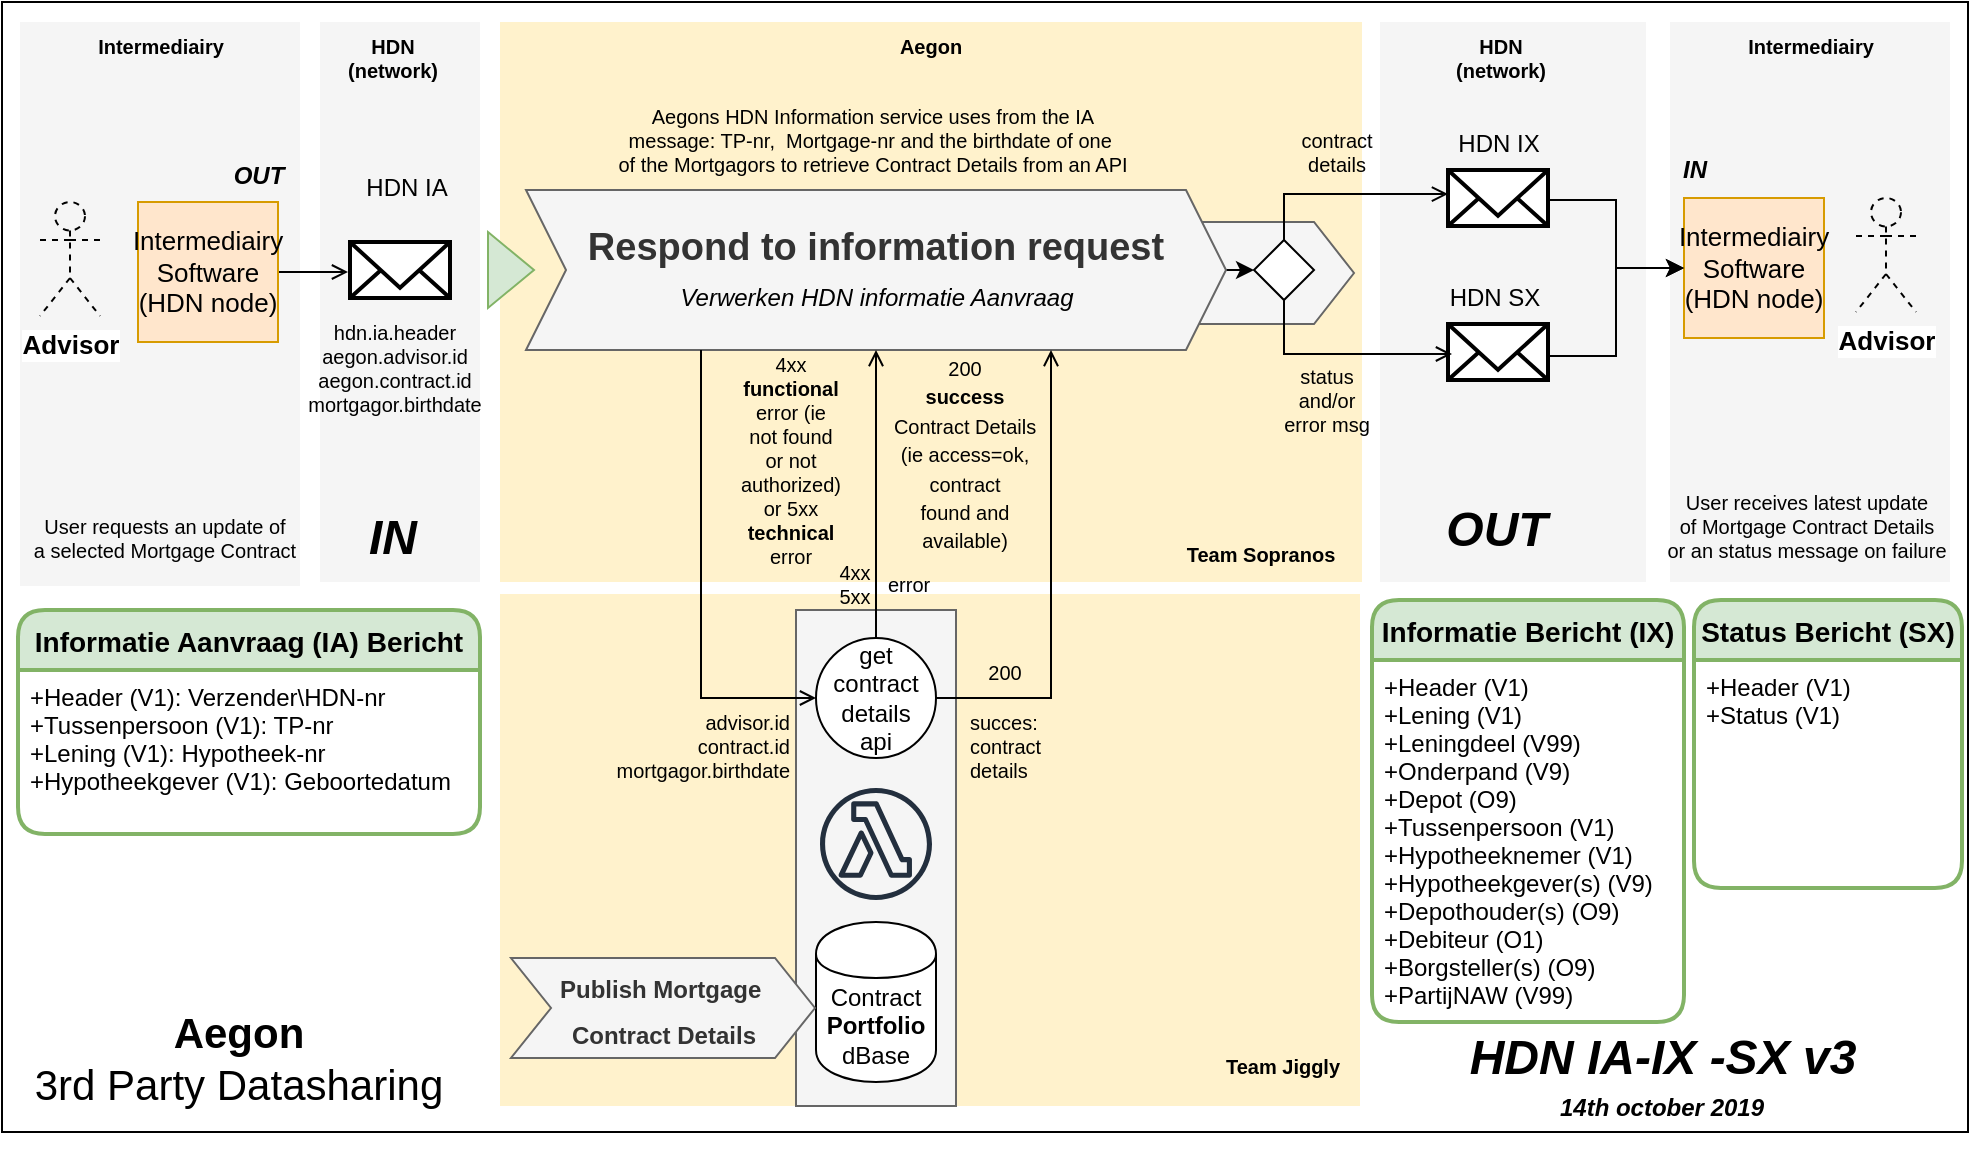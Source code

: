 <mxfile version="12.1.1" type="github" pages="17">
  <diagram id="OAzPr29gZ-bUyklqUKg8" name="Communicatie">
    <mxGraphModel dx="1411" dy="827" grid="0" gridSize="10" guides="1" tooltips="1" connect="1" arrows="1" fold="1" page="1" pageScale="1" pageWidth="1169" pageHeight="827" math="0" shadow="0">
      <root>
        <mxCell id="0"/>
        <mxCell id="1" parent="0"/>
        <mxCell id="4VGeh-FhYHXRdqJxwR0g-1" value="" style="rounded=0;whiteSpace=wrap;html=1;shadow=0;glass=0;comic=0;fontSize=11;align=center;fillColor=none;" parent="1" vertex="1">
          <mxGeometry x="93" y="123" width="983" height="565" as="geometry"/>
        </mxCell>
        <mxCell id="4VGeh-FhYHXRdqJxwR0g-2" value="" style="rounded=0;whiteSpace=wrap;html=1;strokeColor=none;fontSize=10;align=center;fillColor=#f5f5f5;fontColor=#333333;" parent="1" vertex="1">
          <mxGeometry x="927" y="133" width="140" height="280" as="geometry"/>
        </mxCell>
        <mxCell id="4VGeh-FhYHXRdqJxwR0g-3" value="" style="rounded=0;whiteSpace=wrap;html=1;strokeColor=none;fontSize=10;align=center;fillColor=#f5f5f5;fontColor=#333333;" parent="1" vertex="1">
          <mxGeometry x="102" y="133" width="140" height="282" as="geometry"/>
        </mxCell>
        <mxCell id="4VGeh-FhYHXRdqJxwR0g-4" value="" style="rounded=0;whiteSpace=wrap;html=1;strokeColor=none;fontSize=10;align=center;fillColor=#f5f5f5;fontColor=#333333;" parent="1" vertex="1">
          <mxGeometry x="782" y="133" width="133" height="280" as="geometry"/>
        </mxCell>
        <mxCell id="4VGeh-FhYHXRdqJxwR0g-5" value="" style="rounded=0;whiteSpace=wrap;html=1;strokeColor=none;fontSize=10;align=center;fillColor=#fff2cc;" parent="1" vertex="1">
          <mxGeometry x="342" y="133" width="431" height="280" as="geometry"/>
        </mxCell>
        <mxCell id="4VGeh-FhYHXRdqJxwR0g-6" value="" style="rounded=0;whiteSpace=wrap;html=1;strokeColor=none;fontSize=10;align=center;fillColor=#f5f5f5;fontColor=#333333;" parent="1" vertex="1">
          <mxGeometry x="252" y="133" width="80" height="280" as="geometry"/>
        </mxCell>
        <mxCell id="4VGeh-FhYHXRdqJxwR0g-7" value="" style="shape=step;perimeter=stepPerimeter;whiteSpace=wrap;html=1;fixedSize=1;fontSize=19;align=center;fillColor=#f5f5f5;strokeColor=#666666;fontColor=#333333;" parent="1" vertex="1">
          <mxGeometry x="419" y="233" width="350" height="51" as="geometry"/>
        </mxCell>
        <mxCell id="4VGeh-FhYHXRdqJxwR0g-8" style="rounded=0;orthogonalLoop=1;jettySize=auto;html=1;exitX=1;exitY=0.5;exitDx=0;exitDy=0;entryX=0;entryY=0.5;entryDx=0;entryDy=0;fontSize=11;" parent="1" source="4VGeh-FhYHXRdqJxwR0g-9" target="4VGeh-FhYHXRdqJxwR0g-19" edge="1">
          <mxGeometry relative="1" as="geometry"/>
        </mxCell>
        <mxCell id="4VGeh-FhYHXRdqJxwR0g-9" value="&lt;b&gt;Respond to information request&lt;br&gt;&lt;br&gt;&lt;/b&gt;" style="shape=step;perimeter=stepPerimeter;whiteSpace=wrap;html=1;fixedSize=1;fontSize=19;align=center;fillColor=#f5f5f5;strokeColor=#666666;fontColor=#333333;" parent="1" vertex="1">
          <mxGeometry x="355" y="217.0" width="350" height="80" as="geometry"/>
        </mxCell>
        <mxCell id="4VGeh-FhYHXRdqJxwR0g-10" value="" style="rounded=0;whiteSpace=wrap;html=1;strokeColor=none;fontSize=10;align=center;fillColor=#fff2cc;" parent="1" vertex="1">
          <mxGeometry x="342" y="419" width="430" height="256" as="geometry"/>
        </mxCell>
        <mxCell id="4VGeh-FhYHXRdqJxwR0g-11" value="" style="triangle;whiteSpace=wrap;html=1;fillColor=#d5e8d4;strokeColor=#82b366;" parent="1" vertex="1">
          <mxGeometry x="336" y="238" width="23" height="38" as="geometry"/>
        </mxCell>
        <mxCell id="4VGeh-FhYHXRdqJxwR0g-12" value="" style="html=1;verticalLabelPosition=bottom;align=center;labelBackgroundColor=#ffffff;verticalAlign=top;strokeWidth=2;strokeColor=#000000;fillColor=#ffffff;shadow=0;dashed=0;shape=mxgraph.ios7.icons.mail;aspect=fixed;" parent="1" vertex="1">
          <mxGeometry x="267" y="243" width="50" height="28" as="geometry"/>
        </mxCell>
        <mxCell id="4VGeh-FhYHXRdqJxwR0g-13" value="HDN IA" style="text;html=1;align=center;" parent="1" vertex="1">
          <mxGeometry x="267" y="202" width="55" height="30" as="geometry"/>
        </mxCell>
        <mxCell id="4VGeh-FhYHXRdqJxwR0g-14" value="" style="group" parent="1" vertex="1" connectable="0">
          <mxGeometry x="811" y="257" width="55" height="55" as="geometry"/>
        </mxCell>
        <mxCell id="4VGeh-FhYHXRdqJxwR0g-15" value="" style="html=1;verticalLabelPosition=bottom;align=center;labelBackgroundColor=#ffffff;verticalAlign=top;strokeWidth=2;strokeColor=#000000;fillColor=#ffffff;shadow=0;dashed=0;shape=mxgraph.ios7.icons.mail;aspect=fixed;" parent="4VGeh-FhYHXRdqJxwR0g-14" vertex="1">
          <mxGeometry x="5" y="27" width="50" height="28" as="geometry"/>
        </mxCell>
        <mxCell id="4VGeh-FhYHXRdqJxwR0g-16" value="HDN SX" style="text;html=1;align=center;" parent="4VGeh-FhYHXRdqJxwR0g-14" vertex="1">
          <mxGeometry width="55" height="30" as="geometry"/>
        </mxCell>
        <mxCell id="4VGeh-FhYHXRdqJxwR0g-17" style="rounded=0;orthogonalLoop=1;jettySize=auto;html=1;exitX=0.5;exitY=0;exitDx=0;exitDy=0;entryX=0;entryY=0.429;entryDx=0;entryDy=0;entryPerimeter=0;endArrow=open;endFill=0;fontSize=10;edgeStyle=orthogonalEdgeStyle;" parent="1" source="4VGeh-FhYHXRdqJxwR0g-19" target="4VGeh-FhYHXRdqJxwR0g-75" edge="1">
          <mxGeometry relative="1" as="geometry">
            <mxPoint x="742" y="243" as="sourcePoint"/>
          </mxGeometry>
        </mxCell>
        <mxCell id="4VGeh-FhYHXRdqJxwR0g-18" style="rounded=0;orthogonalLoop=1;jettySize=auto;html=1;exitX=0.5;exitY=1;exitDx=0;exitDy=0;endArrow=open;endFill=0;fontSize=10;edgeStyle=orthogonalEdgeStyle;" parent="1" source="4VGeh-FhYHXRdqJxwR0g-19" edge="1">
          <mxGeometry relative="1" as="geometry">
            <mxPoint x="742" y="273" as="sourcePoint"/>
            <mxPoint x="818" y="299" as="targetPoint"/>
            <Array as="points">
              <mxPoint x="734" y="299"/>
            </Array>
          </mxGeometry>
        </mxCell>
        <mxCell id="4VGeh-FhYHXRdqJxwR0g-19" value="" style="rhombus;whiteSpace=wrap;html=1;strokeColor=#000000;align=center;" parent="1" vertex="1">
          <mxGeometry x="719" y="242" width="30" height="30" as="geometry"/>
        </mxCell>
        <mxCell id="4VGeh-FhYHXRdqJxwR0g-20" value="" style="group" parent="1" vertex="1" connectable="0">
          <mxGeometry x="495" y="433" width="164" height="230.0" as="geometry"/>
        </mxCell>
        <mxCell id="4VGeh-FhYHXRdqJxwR0g-21" value="&lt;b&gt;&lt;br&gt;&lt;/b&gt;" style="shape=step;perimeter=stepPerimeter;whiteSpace=wrap;html=1;fixedSize=1;fontSize=19;align=center;fillColor=#f5f5f5;strokeColor=#666666;fontColor=#333333;rotation=-90;size=-1.333;" parent="4VGeh-FhYHXRdqJxwR0g-20" vertex="1">
          <mxGeometry x="-89" y="78" width="248" height="80" as="geometry"/>
        </mxCell>
        <mxCell id="4VGeh-FhYHXRdqJxwR0g-22" value="Contract&lt;br&gt;&lt;b&gt;Portfolio&lt;/b&gt;&lt;br&gt;dBase" style="shape=cylinder;whiteSpace=wrap;html=1;boundedLbl=1;backgroundOutline=1;" parent="4VGeh-FhYHXRdqJxwR0g-20" vertex="1">
          <mxGeometry x="5" y="150.0" width="60" height="80" as="geometry"/>
        </mxCell>
        <mxCell id="4VGeh-FhYHXRdqJxwR0g-23" value="get&lt;br&gt;contract&lt;br&gt;details&lt;br&gt;api" style="ellipse;whiteSpace=wrap;html=1;aspect=fixed;align=center;" parent="4VGeh-FhYHXRdqJxwR0g-20" vertex="1">
          <mxGeometry x="5" y="8" width="60" height="60" as="geometry"/>
        </mxCell>
        <mxCell id="4VGeh-FhYHXRdqJxwR0g-24" value="" style="outlineConnect=0;fontColor=#232F3E;gradientColor=none;strokeColor=#232F3E;fillColor=none;dashed=0;verticalLabelPosition=bottom;verticalAlign=top;align=center;html=1;fontSize=12;fontStyle=0;aspect=fixed;shape=mxgraph.aws4.resourceIcon;resIcon=mxgraph.aws4.lambda_function;" parent="4VGeh-FhYHXRdqJxwR0g-20" vertex="1">
          <mxGeometry y="76" width="70" height="70" as="geometry"/>
        </mxCell>
        <mxCell id="4VGeh-FhYHXRdqJxwR0g-25" style="rounded=0;orthogonalLoop=1;jettySize=auto;html=1;entryX=0.75;entryY=1;entryDx=0;entryDy=0;endArrow=open;endFill=0;exitX=1;exitY=0.5;exitDx=0;exitDy=0;edgeStyle=orthogonalEdgeStyle;" parent="1" source="4VGeh-FhYHXRdqJxwR0g-23" target="4VGeh-FhYHXRdqJxwR0g-9" edge="1">
          <mxGeometry relative="1" as="geometry">
            <mxPoint x="560" y="463" as="sourcePoint"/>
            <Array as="points">
              <mxPoint x="618" y="471"/>
            </Array>
          </mxGeometry>
        </mxCell>
        <mxCell id="4VGeh-FhYHXRdqJxwR0g-26" style="edgeStyle=orthogonalEdgeStyle;rounded=0;orthogonalLoop=1;jettySize=auto;html=1;exitX=0.5;exitY=0;exitDx=0;exitDy=0;entryX=0.5;entryY=1;entryDx=0;entryDy=0;endArrow=open;endFill=0;" parent="1" source="4VGeh-FhYHXRdqJxwR0g-23" target="4VGeh-FhYHXRdqJxwR0g-9" edge="1">
          <mxGeometry relative="1" as="geometry"/>
        </mxCell>
        <mxCell id="4VGeh-FhYHXRdqJxwR0g-27" value="&lt;font style=&quot;font-size: 10px&quot;&gt;200&lt;br&gt;&lt;b&gt;success&lt;/b&gt;&lt;br&gt;Contract Details&lt;br&gt;(ie access=ok,&lt;br&gt;contract&lt;br&gt;found and &lt;br&gt;available)&lt;/font&gt;" style="text;html=1;align=center;" parent="1" vertex="1">
          <mxGeometry x="532" y="292" width="83" height="80" as="geometry"/>
        </mxCell>
        <mxCell id="4VGeh-FhYHXRdqJxwR0g-28" value="4xx&lt;br style=&quot;font-size: 10px&quot;&gt;&lt;b style=&quot;font-size: 10px&quot;&gt;functional&lt;/b&gt;&lt;br style=&quot;font-size: 10px&quot;&gt;error&amp;nbsp;(ie &lt;br style=&quot;font-size: 10px&quot;&gt;not found &lt;br&gt;or&amp;nbsp;not &lt;br&gt;authorized)&lt;br style=&quot;font-size: 10px&quot;&gt;or 5xx &lt;br&gt;&lt;b&gt;technical&lt;/b&gt;&lt;br style=&quot;font-size: 10px&quot;&gt;error" style="text;html=1;align=center;fontSize=10;" parent="1" vertex="1">
          <mxGeometry x="443" y="292" width="88" height="110" as="geometry"/>
        </mxCell>
        <mxCell id="4VGeh-FhYHXRdqJxwR0g-29" value="advisor.id&lt;br&gt;contract.id&lt;br&gt;mortgagor.birthdate" style="text;html=1;align=right;fontSize=10;" parent="1" vertex="1">
          <mxGeometry x="414" y="471" width="74" height="35" as="geometry"/>
        </mxCell>
        <mxCell id="4VGeh-FhYHXRdqJxwR0g-30" value="hdn.ia.header&lt;br&gt;aegon.advisor.id&lt;br&gt;aegon.contract.id&lt;br&gt;mortgagor.birthdate" style="text;html=1;align=center;fontSize=10;" parent="1" vertex="1">
          <mxGeometry x="239" y="276" width="100" height="77" as="geometry"/>
        </mxCell>
        <mxCell id="4VGeh-FhYHXRdqJxwR0g-31" value="status&lt;br&gt;and/or&lt;br&gt;error msg" style="text;html=1;align=center;fontSize=10;" parent="1" vertex="1">
          <mxGeometry x="727" y="298" width="55" height="35" as="geometry"/>
        </mxCell>
        <mxCell id="4VGeh-FhYHXRdqJxwR0g-32" value="Team Jiggly" style="text;html=1;align=center;fontSize=10;fontStyle=1" parent="1" vertex="1">
          <mxGeometry x="705" y="643" width="55" height="32" as="geometry"/>
        </mxCell>
        <mxCell id="4VGeh-FhYHXRdqJxwR0g-33" style="rounded=0;orthogonalLoop=1;jettySize=auto;html=1;exitX=1;exitY=0.5;exitDx=0;exitDy=0;entryX=-0.02;entryY=0.536;entryDx=0;entryDy=0;entryPerimeter=0;endArrow=open;endFill=0;fontSize=10;" parent="1" source="4VGeh-FhYHXRdqJxwR0g-34" target="4VGeh-FhYHXRdqJxwR0g-12" edge="1">
          <mxGeometry relative="1" as="geometry"/>
        </mxCell>
        <mxCell id="4VGeh-FhYHXRdqJxwR0g-34" value="Intermediairy&lt;br&gt;Software&lt;br&gt;(HDN node)" style="whiteSpace=wrap;html=1;aspect=fixed;strokeWidth=1;fillColor=#ffe6cc;fontSize=13;align=center;strokeColor=#d79b00;" parent="1" vertex="1">
          <mxGeometry x="161" y="223" width="70" height="70" as="geometry"/>
        </mxCell>
        <mxCell id="4VGeh-FhYHXRdqJxwR0g-35" value="Advisor" style="shape=umlActor;verticalLabelPosition=bottom;labelBackgroundColor=#ffffff;verticalAlign=top;html=1;outlineConnect=0;dashed=1;strokeWidth=1;fillColor=none;fontSize=13;fontColor=#000000;align=center;fontStyle=1" parent="1" vertex="1">
          <mxGeometry x="112" y="223" width="30" height="57" as="geometry"/>
        </mxCell>
        <mxCell id="4VGeh-FhYHXRdqJxwR0g-36" value="Intermediairy&lt;br&gt;Software&lt;br&gt;(HDN node)" style="whiteSpace=wrap;html=1;aspect=fixed;strokeWidth=1;fillColor=#ffe6cc;fontSize=13;align=center;strokeColor=#d79b00;" parent="1" vertex="1">
          <mxGeometry x="934" y="221" width="70" height="70" as="geometry"/>
        </mxCell>
        <mxCell id="4VGeh-FhYHXRdqJxwR0g-37" value="Advisor" style="shape=umlActor;verticalLabelPosition=bottom;labelBackgroundColor=#ffffff;verticalAlign=top;html=1;outlineConnect=0;dashed=1;strokeWidth=1;fillColor=none;fontSize=13;fontColor=#000000;align=center;fontStyle=1" parent="1" vertex="1">
          <mxGeometry x="1020" y="221" width="30" height="57" as="geometry"/>
        </mxCell>
        <mxCell id="4VGeh-FhYHXRdqJxwR0g-38" value="" style="group" parent="1" vertex="1" connectable="0">
          <mxGeometry x="262" y="369" width="53" height="43" as="geometry"/>
        </mxCell>
        <mxCell id="4VGeh-FhYHXRdqJxwR0g-39" value="&lt;b style=&quot;font-size: 24px ; font-style: italic&quot;&gt;IN&lt;/b&gt;" style="text;html=1;strokeColor=none;fillColor=none;align=center;verticalAlign=middle;whiteSpace=wrap;rounded=0;" parent="4VGeh-FhYHXRdqJxwR0g-38" vertex="1">
          <mxGeometry width="53" height="43" as="geometry"/>
        </mxCell>
        <mxCell id="4VGeh-FhYHXRdqJxwR0g-40" value="Team Sopranos" style="text;html=1;align=center;fontSize=10;fontStyle=1" parent="1" vertex="1">
          <mxGeometry x="694" y="387" width="55" height="35" as="geometry"/>
        </mxCell>
        <mxCell id="4VGeh-FhYHXRdqJxwR0g-41" value="HDN&lt;br&gt;(network)" style="text;html=1;align=center;fontSize=10;fontStyle=1" parent="1" vertex="1">
          <mxGeometry x="260" y="133" width="55" height="35" as="geometry"/>
        </mxCell>
        <mxCell id="4VGeh-FhYHXRdqJxwR0g-42" value="HDN&lt;br&gt;(network)" style="text;html=1;align=center;fontSize=10;fontStyle=1" parent="1" vertex="1">
          <mxGeometry x="814.5" y="133" width="55" height="35" as="geometry"/>
        </mxCell>
        <mxCell id="4VGeh-FhYHXRdqJxwR0g-43" value="Aegon" style="text;html=1;align=center;fontSize=10;fontStyle=1" parent="1" vertex="1">
          <mxGeometry x="529.5" y="133" width="55" height="35" as="geometry"/>
        </mxCell>
        <mxCell id="4VGeh-FhYHXRdqJxwR0g-44" value="Intermediairy" style="text;html=1;align=center;fontSize=10;fontStyle=1" parent="1" vertex="1">
          <mxGeometry x="144.5" y="133" width="55" height="35" as="geometry"/>
        </mxCell>
        <mxCell id="4VGeh-FhYHXRdqJxwR0g-45" value="Intermediairy" style="text;html=1;align=center;fontSize=10;fontStyle=1" parent="1" vertex="1">
          <mxGeometry x="969" y="133" width="55" height="35" as="geometry"/>
        </mxCell>
        <mxCell id="4VGeh-FhYHXRdqJxwR0g-46" value="Verwerken HDN informatie Aanvraag" style="text;html=1;align=center;fontStyle=2" parent="1" vertex="1">
          <mxGeometry x="370" y="257" width="319" height="28" as="geometry"/>
        </mxCell>
        <mxCell id="4VGeh-FhYHXRdqJxwR0g-47" value="Informatie Aanvraag (IA) Bericht" style="swimlane;childLayout=stackLayout;horizontal=1;startSize=30;horizontalStack=0;fillColor=#d5e8d4;rounded=1;fontSize=14;fontStyle=1;strokeWidth=2;resizeParent=0;resizeLast=1;shadow=0;dashed=0;align=center;strokeColor=#82b366;" parent="1" vertex="1">
          <mxGeometry x="101" y="427" width="231" height="112" as="geometry"/>
        </mxCell>
        <mxCell id="4VGeh-FhYHXRdqJxwR0g-48" value="+Header (V1): Verzender\HDN-nr&#xa;+Tussenpersoon (V1): TP-nr&#xa;+Lening (V1): Hypotheek-nr &#xa;+Hypotheekgever (V1): Geboortedatum" style="align=left;strokeColor=none;fillColor=none;spacingLeft=4;fontSize=12;verticalAlign=top;resizable=0;rotatable=0;part=1;" parent="4VGeh-FhYHXRdqJxwR0g-47" vertex="1">
          <mxGeometry y="30" width="231" height="82" as="geometry"/>
        </mxCell>
        <mxCell id="4VGeh-FhYHXRdqJxwR0g-49" value="Informatie Bericht (IX)" style="swimlane;childLayout=stackLayout;horizontal=1;startSize=30;horizontalStack=0;fillColor=#d5e8d4;rounded=1;fontSize=14;fontStyle=1;strokeWidth=2;resizeParent=0;resizeLast=1;shadow=0;dashed=0;align=center;strokeColor=#82b366;" parent="1" vertex="1">
          <mxGeometry x="778" y="422" width="156" height="211" as="geometry"/>
        </mxCell>
        <mxCell id="4VGeh-FhYHXRdqJxwR0g-50" value="+Header (V1)&#xa;+Lening (V1)&#xa;+Leningdeel (V99)&#xa;+Onderpand (V9)&#xa;+Depot (O9)&#xa;+Tussenpersoon (V1)&#xa;+Hypotheeknemer (V1)&#xa;+Hypotheekgever(s) (V9)&#xa;+Depothouder(s) (O9)&#xa;+Debiteur (O1)&#xa;+Borgsteller(s) (O9)&#xa;+PartijNAW (V99)" style="align=left;strokeColor=none;fillColor=none;spacingLeft=4;fontSize=12;verticalAlign=top;resizable=0;rotatable=0;part=1;" parent="4VGeh-FhYHXRdqJxwR0g-49" vertex="1">
          <mxGeometry y="30" width="156" height="181" as="geometry"/>
        </mxCell>
        <mxCell id="4VGeh-FhYHXRdqJxwR0g-51" style="edgeStyle=orthogonalEdgeStyle;rounded=0;orthogonalLoop=1;jettySize=auto;html=1;exitX=0.25;exitY=1;exitDx=0;exitDy=0;entryX=0;entryY=0.5;entryDx=0;entryDy=0;endArrow=open;endFill=0;" parent="1" source="4VGeh-FhYHXRdqJxwR0g-9" target="4VGeh-FhYHXRdqJxwR0g-23" edge="1">
          <mxGeometry relative="1" as="geometry"/>
        </mxCell>
        <mxCell id="4VGeh-FhYHXRdqJxwR0g-52" value="4xx&lt;br&gt;5xx" style="text;html=1;align=center;fontSize=10;" parent="1" vertex="1">
          <mxGeometry x="505" y="395.5" width="27" height="38" as="geometry"/>
        </mxCell>
        <mxCell id="4VGeh-FhYHXRdqJxwR0g-53" value="200" style="text;html=1;align=center;fontSize=10;" parent="1" vertex="1">
          <mxGeometry x="580.5" y="446" width="27" height="25" as="geometry"/>
        </mxCell>
        <mxCell id="4VGeh-FhYHXRdqJxwR0g-54" style="rounded=0;orthogonalLoop=1;jettySize=auto;html=1;exitX=1;exitY=0.536;exitDx=0;exitDy=0;entryX=0;entryY=0.5;entryDx=0;entryDy=0;fontSize=11;exitPerimeter=0;edgeStyle=orthogonalEdgeStyle;" parent="1" source="4VGeh-FhYHXRdqJxwR0g-75" target="4VGeh-FhYHXRdqJxwR0g-36" edge="1">
          <mxGeometry relative="1" as="geometry"/>
        </mxCell>
        <mxCell id="4VGeh-FhYHXRdqJxwR0g-55" style="rounded=0;orthogonalLoop=1;jettySize=auto;html=1;exitX=1;exitY=0.571;exitDx=0;exitDy=0;entryX=0;entryY=0.5;entryDx=0;entryDy=0;fontSize=11;exitPerimeter=0;edgeStyle=orthogonalEdgeStyle;" parent="1" source="4VGeh-FhYHXRdqJxwR0g-15" target="4VGeh-FhYHXRdqJxwR0g-36" edge="1">
          <mxGeometry relative="1" as="geometry"/>
        </mxCell>
        <mxCell id="4VGeh-FhYHXRdqJxwR0g-56" value="" style="group" parent="1" vertex="1" connectable="0">
          <mxGeometry x="919" y="193" width="41" height="28" as="geometry"/>
        </mxCell>
        <mxCell id="4VGeh-FhYHXRdqJxwR0g-57" value="&lt;b style=&quot;font-style: italic&quot;&gt;&lt;font style=&quot;font-size: 12px&quot;&gt;IN&lt;/font&gt;&lt;/b&gt;" style="text;html=1;strokeColor=none;fillColor=none;align=center;verticalAlign=middle;whiteSpace=wrap;rounded=0;" parent="4VGeh-FhYHXRdqJxwR0g-56" vertex="1">
          <mxGeometry width="41" height="28.0" as="geometry"/>
        </mxCell>
        <mxCell id="4VGeh-FhYHXRdqJxwR0g-58" value="" style="group" parent="1" vertex="1" connectable="0">
          <mxGeometry x="201" y="196" width="41" height="28" as="geometry"/>
        </mxCell>
        <mxCell id="4VGeh-FhYHXRdqJxwR0g-59" value="&lt;b style=&quot;font-style: italic&quot;&gt;&lt;font style=&quot;font-size: 12px&quot;&gt;OUT&lt;/font&gt;&lt;/b&gt;" style="text;html=1;strokeColor=none;fillColor=none;align=center;verticalAlign=middle;whiteSpace=wrap;rounded=0;" parent="4VGeh-FhYHXRdqJxwR0g-58" vertex="1">
          <mxGeometry width="41" height="28.0" as="geometry"/>
        </mxCell>
        <mxCell id="4VGeh-FhYHXRdqJxwR0g-60" value="succes:&lt;br&gt;contract&lt;br&gt;details" style="text;html=1;align=left;fontSize=10;" parent="1" vertex="1">
          <mxGeometry x="575" y="471" width="58" height="35" as="geometry"/>
        </mxCell>
        <mxCell id="4VGeh-FhYHXRdqJxwR0g-61" value="error" style="text;html=1;align=left;fontSize=10;" parent="1" vertex="1">
          <mxGeometry x="534" y="402" width="31" height="26" as="geometry"/>
        </mxCell>
        <mxCell id="4VGeh-FhYHXRdqJxwR0g-62" value="User requests an update of&lt;br&gt;a selected Mortgage Contract" style="text;html=1;align=center;fontSize=10;" parent="1" vertex="1">
          <mxGeometry x="102" y="372.5" width="144" height="35" as="geometry"/>
        </mxCell>
        <mxCell id="4VGeh-FhYHXRdqJxwR0g-63" value="User receives latest update&lt;br&gt;of Mortgage Contract Details&lt;br&gt;or an status message on failure" style="text;html=1;align=center;fontSize=10;" parent="1" vertex="1">
          <mxGeometry x="923" y="360.5" width="144" height="35" as="geometry"/>
        </mxCell>
        <mxCell id="4VGeh-FhYHXRdqJxwR0g-64" value="Aegons HDN Information service uses from the IA &lt;br&gt;message: TP-nr,&amp;nbsp; Mortgage-nr and the birthdate of one&amp;nbsp;&lt;br&gt;of the&amp;nbsp;Mortgagors to retrieve Contract Details from an API" style="text;html=1;align=center;fontSize=10;" parent="1" vertex="1">
          <mxGeometry x="401" y="168" width="254" height="35" as="geometry"/>
        </mxCell>
        <mxCell id="4VGeh-FhYHXRdqJxwR0g-65" value="&lt;span style=&quot;font-size: 21px&quot;&gt;&lt;b&gt;Aegon&lt;/b&gt;&lt;br&gt;3rd Party Datasharing&lt;/span&gt;" style="text;html=1;strokeColor=none;fillColor=none;align=center;verticalAlign=middle;whiteSpace=wrap;rounded=0;" parent="1" vertex="1">
          <mxGeometry x="106" y="598" width="211" height="106" as="geometry"/>
        </mxCell>
        <mxCell id="4VGeh-FhYHXRdqJxwR0g-66" value="" style="group" parent="1" vertex="1" connectable="0">
          <mxGeometry x="817.5" y="598" width="211" height="106" as="geometry"/>
        </mxCell>
        <mxCell id="4VGeh-FhYHXRdqJxwR0g-67" value="&lt;b style=&quot;font-size: 24px ; font-style: italic&quot;&gt;HDN IA-IX -SX v3&lt;/b&gt;" style="text;html=1;strokeColor=none;fillColor=none;align=center;verticalAlign=middle;whiteSpace=wrap;rounded=0;" parent="4VGeh-FhYHXRdqJxwR0g-66" vertex="1">
          <mxGeometry width="211" height="106" as="geometry"/>
        </mxCell>
        <mxCell id="4VGeh-FhYHXRdqJxwR0g-68" value="&lt;font&gt;&lt;b&gt;&lt;i&gt;14th october 2019&lt;/i&gt;&lt;/b&gt;&lt;br&gt;&lt;/font&gt;" style="text;html=1;strokeColor=none;fillColor=none;align=center;verticalAlign=middle;whiteSpace=wrap;rounded=0;" parent="4VGeh-FhYHXRdqJxwR0g-66" vertex="1">
          <mxGeometry x="35.5" y="68" width="140" height="19" as="geometry"/>
        </mxCell>
        <mxCell id="4VGeh-FhYHXRdqJxwR0g-69" value="Status Bericht (SX)" style="swimlane;childLayout=stackLayout;horizontal=1;startSize=30;horizontalStack=0;fillColor=#d5e8d4;rounded=1;fontSize=14;fontStyle=1;strokeWidth=2;resizeParent=0;resizeLast=1;shadow=0;dashed=0;align=center;strokeColor=#82b366;" parent="1" vertex="1">
          <mxGeometry x="939" y="422" width="134" height="144" as="geometry"/>
        </mxCell>
        <mxCell id="4VGeh-FhYHXRdqJxwR0g-70" value="+Header (V1)&#xa;+Status (V1)" style="align=left;strokeColor=none;fillColor=none;spacingLeft=4;fontSize=12;verticalAlign=top;resizable=0;rotatable=0;part=1;" parent="4VGeh-FhYHXRdqJxwR0g-69" vertex="1">
          <mxGeometry y="30" width="134" height="114" as="geometry"/>
        </mxCell>
        <mxCell id="4VGeh-FhYHXRdqJxwR0g-71" value="contract&lt;br&gt;details" style="text;html=1;align=center;fontSize=10;" parent="1" vertex="1">
          <mxGeometry x="732.5" y="180" width="55" height="35" as="geometry"/>
        </mxCell>
        <mxCell id="4VGeh-FhYHXRdqJxwR0g-72" value="" style="group" parent="1" vertex="1" connectable="0">
          <mxGeometry x="813.5" y="365" width="53" height="43" as="geometry"/>
        </mxCell>
        <mxCell id="4VGeh-FhYHXRdqJxwR0g-73" value="&lt;b style=&quot;font-size: 24px ; font-style: italic&quot;&gt;OUT&lt;/b&gt;" style="text;html=1;strokeColor=none;fillColor=none;align=center;verticalAlign=middle;whiteSpace=wrap;rounded=0;" parent="4VGeh-FhYHXRdqJxwR0g-72" vertex="1">
          <mxGeometry width="53" height="43" as="geometry"/>
        </mxCell>
        <mxCell id="4VGeh-FhYHXRdqJxwR0g-74" value="" style="group" parent="1" vertex="1" connectable="0">
          <mxGeometry x="813" y="180" width="55" height="55" as="geometry"/>
        </mxCell>
        <mxCell id="4VGeh-FhYHXRdqJxwR0g-75" value="" style="html=1;verticalLabelPosition=bottom;align=center;labelBackgroundColor=#ffffff;verticalAlign=top;strokeWidth=2;strokeColor=#000000;fillColor=#ffffff;shadow=0;dashed=0;shape=mxgraph.ios7.icons.mail;aspect=fixed;" parent="4VGeh-FhYHXRdqJxwR0g-74" vertex="1">
          <mxGeometry x="3" y="27" width="50" height="28" as="geometry"/>
        </mxCell>
        <mxCell id="4VGeh-FhYHXRdqJxwR0g-76" value="HDN IX" style="text;html=1;align=center;" parent="4VGeh-FhYHXRdqJxwR0g-74" vertex="1">
          <mxGeometry width="55" height="30" as="geometry"/>
        </mxCell>
        <mxCell id="6Al-L9Al15no39Tl5tys-1" value="&lt;b style=&quot;font-size: 12px&quot;&gt;Publish Mortgage&amp;nbsp;&lt;br&gt;Contract Details&lt;br&gt;&lt;/b&gt;" style="shape=step;perimeter=stepPerimeter;whiteSpace=wrap;html=1;fixedSize=1;fontSize=19;align=center;fillColor=#f5f5f5;strokeColor=#666666;fontColor=#333333;" parent="1" vertex="1">
          <mxGeometry x="347.5" y="601" width="152" height="50" as="geometry"/>
        </mxCell>
      </root>
    </mxGraphModel>
  </diagram>
  <diagram name="IA-bericht" id="JM4FdKgkAtqYFrwQXhi5">
    <mxGraphModel dx="-362" dy="1270" grid="0" gridSize="10" guides="1" tooltips="1" connect="1" arrows="1" fold="1" page="1" pageScale="1" pageWidth="827" pageHeight="583" math="0" shadow="0">
      <root>
        <mxCell id="CFYcIMwT4cBAJK5kLRuv-0"/>
        <mxCell id="CFYcIMwT4cBAJK5kLRuv-1" parent="CFYcIMwT4cBAJK5kLRuv-0"/>
        <mxCell id="3i2V-iPTuyeaSCIjtu4E-0" value="" style="rounded=0;whiteSpace=wrap;html=1;shadow=0;glass=0;comic=0;fontSize=11;align=center;fillColor=none;" parent="CFYcIMwT4cBAJK5kLRuv-1" vertex="1">
          <mxGeometry x="1661" y="-581" width="817" height="575" as="geometry"/>
        </mxCell>
        <mxCell id="d4VHIeuC15mJ3nwV-4eD-0" value="PartijNAW" style="swimlane;childLayout=stackLayout;horizontal=1;startSize=30;horizontalStack=0;fillColor=#f5f5f5;fontColor=#333333;rounded=1;fontSize=14;fontStyle=1;strokeWidth=2;resizeParent=0;resizeLast=1;shadow=0;dashed=0;align=center;strokeColor=#666666;" parent="CFYcIMwT4cBAJK5kLRuv-1" vertex="1">
          <mxGeometry x="2285.5" y="-108" width="160" height="74" as="geometry"/>
        </mxCell>
        <mxCell id="d4VHIeuC15mJ3nwV-4eD-1" value="Nr (V)&#xa;Geboortedatum (V)" style="align=left;strokeColor=none;fillColor=none;spacingLeft=4;fontSize=12;verticalAlign=top;resizable=0;rotatable=0;part=1;" parent="d4VHIeuC15mJ3nwV-4eD-0" vertex="1">
          <mxGeometry y="30" width="160" height="44" as="geometry"/>
        </mxCell>
        <mxCell id="d4VHIeuC15mJ3nwV-4eD-3" style="rounded=0;orthogonalLoop=1;jettySize=auto;html=1;startArrow=ERmandOne;startFill=0;endArrow=ERmandOne;endFill=0;strokeWidth=2;fontSize=8;exitX=0.5;exitY=0;exitDx=0;exitDy=0;" parent="CFYcIMwT4cBAJK5kLRuv-1" source="d4VHIeuC15mJ3nwV-4eD-0" target="Ebx--B9v93VVacu6WU1t-1" edge="1">
          <mxGeometry relative="1" as="geometry">
            <mxPoint x="2236" y="-241.5" as="sourcePoint"/>
            <mxPoint x="2156" y="-236.0" as="targetPoint"/>
          </mxGeometry>
        </mxCell>
        <mxCell id="GQ1vQTtcOc4A17UhEBmm-0" value="Tussenpersoon" style="swimlane;childLayout=stackLayout;horizontal=1;startSize=30;horizontalStack=0;fillColor=#f5f5f5;fontColor=#333333;rounded=1;fontSize=14;fontStyle=1;strokeWidth=2;resizeParent=0;resizeLast=1;shadow=0;dashed=0;align=center;strokeColor=#666666;" parent="CFYcIMwT4cBAJK5kLRuv-1" vertex="1">
          <mxGeometry x="1682" y="-265" width="160" height="74" as="geometry"/>
        </mxCell>
        <mxCell id="GQ1vQTtcOc4A17UhEBmm-1" value="Tussenpersoon Nr (V)&#xa;Bedrijfsnaam (O)" style="align=left;strokeColor=none;fillColor=none;spacingLeft=4;fontSize=12;verticalAlign=top;resizable=0;rotatable=0;part=1;" parent="GQ1vQTtcOc4A17UhEBmm-0" vertex="1">
          <mxGeometry y="30" width="160" height="44" as="geometry"/>
        </mxCell>
        <mxCell id="mkxRsMLf9wP_leKsu2V3-0" value="Lening" style="swimlane;childLayout=stackLayout;horizontal=1;startSize=30;horizontalStack=0;fillColor=#f5f5f5;rounded=1;fontSize=14;fontStyle=1;strokeWidth=2;resizeParent=0;resizeLast=1;shadow=0;dashed=0;align=center;strokeColor=#666666;fontColor=#333333;" parent="CFYcIMwT4cBAJK5kLRuv-1" vertex="1">
          <mxGeometry x="1985.5" y="-108.0" width="160" height="74" as="geometry"/>
        </mxCell>
        <mxCell id="mkxRsMLf9wP_leKsu2V3-1" value="Hypotheek Nr (V)" style="align=left;strokeColor=none;fillColor=none;spacingLeft=4;fontSize=12;verticalAlign=top;resizable=0;rotatable=0;part=1;" parent="mkxRsMLf9wP_leKsu2V3-0" vertex="1">
          <mxGeometry y="30" width="160" height="44" as="geometry"/>
        </mxCell>
        <mxCell id="Ebx--B9v93VVacu6WU1t-0" value="Hypotheekgever" style="swimlane;childLayout=stackLayout;horizontal=1;startSize=30;horizontalStack=0;fillColor=#f5f5f5;fontColor=#333333;rounded=1;fontSize=14;fontStyle=1;strokeWidth=2;resizeParent=0;resizeLast=1;shadow=0;dashed=0;align=center;strokeColor=#666666;" parent="CFYcIMwT4cBAJK5kLRuv-1" vertex="1">
          <mxGeometry x="2285.5" y="-265" width="160" height="74" as="geometry"/>
        </mxCell>
        <mxCell id="Ebx--B9v93VVacu6WU1t-1" value="Partij Nr Ref (V)" style="align=left;strokeColor=none;fillColor=none;spacingLeft=4;fontSize=12;verticalAlign=top;resizable=0;rotatable=0;part=1;" parent="Ebx--B9v93VVacu6WU1t-0" vertex="1">
          <mxGeometry y="30" width="160" height="44" as="geometry"/>
        </mxCell>
        <mxCell id="Ebx--B9v93VVacu6WU1t-4" value="Informatie Aanvraag" style="swimlane;childLayout=stackLayout;horizontal=1;startSize=30;horizontalStack=0;fillColor=#d5e8d4;rounded=1;fontSize=14;fontStyle=1;strokeWidth=2;resizeParent=0;resizeLast=1;shadow=0;dashed=0;align=center;strokeColor=#82b366;" parent="CFYcIMwT4cBAJK5kLRuv-1" vertex="1">
          <mxGeometry x="1985.5" y="-295" width="160" height="112" as="geometry"/>
        </mxCell>
        <mxCell id="Ebx--B9v93VVacu6WU1t-5" value="+Header (V1)&#xa;+Tussenpersoon (V1)&#xa;+Lening (V1)&#xa;+Hypotheekgever (V1)&#xa;+PartijNAWDATA (V1)" style="align=left;strokeColor=none;fillColor=none;spacingLeft=4;fontSize=12;verticalAlign=top;resizable=0;rotatable=0;part=1;" parent="Ebx--B9v93VVacu6WU1t-4" vertex="1">
          <mxGeometry y="30" width="160" height="82" as="geometry"/>
        </mxCell>
        <mxCell id="Su8xgms68WDflIKLWPHB-0" style="rounded=0;orthogonalLoop=1;jettySize=auto;html=1;startArrow=ERmandOne;startFill=0;endArrow=ERmandOne;endFill=0;strokeWidth=2;fontSize=8;" parent="CFYcIMwT4cBAJK5kLRuv-1" source="6K07m8DLaAZKtddTWDK2-3" target="Ebx--B9v93VVacu6WU1t-4" edge="1">
          <mxGeometry relative="1" as="geometry">
            <mxPoint x="1775" y="-177" as="sourcePoint"/>
            <mxPoint x="2066" y="-316" as="targetPoint"/>
          </mxGeometry>
        </mxCell>
        <mxCell id="Su8xgms68WDflIKLWPHB-2" style="rounded=0;orthogonalLoop=1;jettySize=auto;html=1;startArrow=ERmandOne;startFill=0;endArrow=ERmandOne;endFill=0;strokeWidth=2;fontSize=8;entryX=0.5;entryY=0;entryDx=0;entryDy=0;exitX=0.5;exitY=1;exitDx=0;exitDy=0;edgeStyle=orthogonalEdgeStyle;" parent="CFYcIMwT4cBAJK5kLRuv-1" source="Ebx--B9v93VVacu6WU1t-5" target="mkxRsMLf9wP_leKsu2V3-0" edge="1">
          <mxGeometry relative="1" as="geometry">
            <mxPoint x="1996" y="-227" as="sourcePoint"/>
            <mxPoint x="1936" y="-226.25" as="targetPoint"/>
          </mxGeometry>
        </mxCell>
        <mxCell id="Su8xgms68WDflIKLWPHB-3" style="rounded=0;orthogonalLoop=1;jettySize=auto;html=1;startArrow=ERmandOne;startFill=0;endArrow=ERmandOne;endFill=0;strokeWidth=2;fontSize=8;entryX=0;entryY=0.25;entryDx=0;entryDy=0;edgeStyle=orthogonalEdgeStyle;" parent="CFYcIMwT4cBAJK5kLRuv-1" source="Ebx--B9v93VVacu6WU1t-5" target="Ebx--B9v93VVacu6WU1t-1" edge="1">
          <mxGeometry relative="1" as="geometry">
            <mxPoint x="2036" y="-177" as="sourcePoint"/>
            <mxPoint x="2006" y="-123" as="targetPoint"/>
          </mxGeometry>
        </mxCell>
        <mxCell id="6K07m8DLaAZKtddTWDK2-0" value="verplicht" style="text;html=1;fontStyle=2;fontSize=8;align=center;" parent="CFYcIMwT4cBAJK5kLRuv-1" vertex="1">
          <mxGeometry x="1842" y="-221" width="141" height="30" as="geometry"/>
        </mxCell>
        <mxCell id="6K07m8DLaAZKtddTWDK2-2" value="Header" style="swimlane;childLayout=stackLayout;horizontal=1;startSize=30;horizontalStack=0;fillColor=#f5f5f5;rounded=1;fontSize=14;fontStyle=1;strokeWidth=2;resizeParent=0;resizeLast=1;shadow=0;dashed=0;align=center;strokeColor=#666666;fontColor=#333333;" parent="CFYcIMwT4cBAJK5kLRuv-1" vertex="1">
          <mxGeometry x="1985.5" y="-449.5" width="160" height="99" as="geometry"/>
        </mxCell>
        <mxCell id="6K07m8DLaAZKtddTWDK2-3" value="+Verzender (V)&#xa;+Ontvanger (V)&#xa;+Bericht (V)&#xa;+Pakket (V)" style="align=left;strokeColor=none;fillColor=none;spacingLeft=4;fontSize=12;verticalAlign=top;resizable=0;rotatable=0;part=1;" parent="6K07m8DLaAZKtddTWDK2-2" vertex="1">
          <mxGeometry y="30" width="160" height="69" as="geometry"/>
        </mxCell>
        <mxCell id="6K07m8DLaAZKtddTWDK2-4" style="rounded=0;orthogonalLoop=1;jettySize=auto;html=1;startArrow=ERmandOne;startFill=0;endArrow=ERmandOne;endFill=0;strokeWidth=2;fontSize=8;exitX=0;exitY=0.5;exitDx=0;exitDy=0;entryX=1;entryY=0.25;entryDx=0;entryDy=0;" parent="CFYcIMwT4cBAJK5kLRuv-1" source="Ebx--B9v93VVacu6WU1t-5" target="GQ1vQTtcOc4A17UhEBmm-1" edge="1">
          <mxGeometry relative="1" as="geometry">
            <mxPoint x="1996" y="-242" as="sourcePoint"/>
            <mxPoint x="1910" y="-246" as="targetPoint"/>
          </mxGeometry>
        </mxCell>
        <mxCell id="6K07m8DLaAZKtddTWDK2-5" value="verplicht" style="text;html=1;fontStyle=2;fontSize=8;verticalAlign=middle;" parent="CFYcIMwT4cBAJK5kLRuv-1" vertex="1">
          <mxGeometry x="2365.5" y="-196" width="50" height="91" as="geometry"/>
        </mxCell>
        <mxCell id="6K07m8DLaAZKtddTWDK2-7" value="verplicht" style="text;html=1;fontStyle=2;fontSize=8;align=center;verticalAlign=middle;" parent="CFYcIMwT4cBAJK5kLRuv-1" vertex="1">
          <mxGeometry x="2064.5" y="-183" width="50" height="78" as="geometry"/>
        </mxCell>
        <mxCell id="6K07m8DLaAZKtddTWDK2-8" value="verplicht" style="text;html=1;fontStyle=2;fontSize=8;align=center;" parent="CFYcIMwT4cBAJK5kLRuv-1" vertex="1">
          <mxGeometry x="2145.5" y="-222" width="134" height="26" as="geometry"/>
        </mxCell>
        <mxCell id="AA6X6Vo3KvX4cjwlQ8Ew-0" value="verplicht" style="text;html=1;fontStyle=2;fontSize=8;verticalAlign=middle;align=center;" parent="CFYcIMwT4cBAJK5kLRuv-1" vertex="1">
          <mxGeometry x="2064.5" y="-348" width="50" height="53" as="geometry"/>
        </mxCell>
        <mxCell id="PHzJal-CpHn48H-apDK3-0" value="" style="group" parent="CFYcIMwT4cBAJK5kLRuv-1" vertex="1" connectable="0">
          <mxGeometry x="1920.5" y="-559.5" width="298" height="78.5" as="geometry"/>
        </mxCell>
        <mxCell id="-z99HUH_UOQenOdb9W5K-0" value="&lt;font style=&quot;font-size: 21px&quot;&gt;HDN-IA&lt;/font&gt;&lt;b style=&quot;font-size: 24px ; font-style: italic&quot;&gt;&lt;br&gt;Informatie Aanvraag v3&lt;/b&gt;" style="text;html=1;strokeColor=none;fillColor=none;align=center;verticalAlign=middle;whiteSpace=wrap;rounded=0;" parent="PHzJal-CpHn48H-apDK3-0" vertex="1">
          <mxGeometry width="298" height="52" as="geometry"/>
        </mxCell>
        <mxCell id="p5Kt38GwrkGqWfZd8uKl-0" value="&lt;font&gt;&lt;b&gt;&lt;i&gt;14th october 2019&lt;/i&gt;&lt;/b&gt;&lt;br&gt;&lt;/font&gt;" style="text;html=1;strokeColor=none;fillColor=none;align=center;verticalAlign=middle;whiteSpace=wrap;rounded=0;" parent="PHzJal-CpHn48H-apDK3-0" vertex="1">
          <mxGeometry x="74" y="59.5" width="140" height="19" as="geometry"/>
        </mxCell>
      </root>
    </mxGraphModel>
  </diagram>
  <diagram name="IA-bericht Variant" id="cKWXo2TkPJYBdyqtG_ud">
    <mxGraphModel dx="-577" dy="1156" grid="0" gridSize="10" guides="1" tooltips="1" connect="1" arrows="1" fold="1" page="1" pageScale="1" pageWidth="827" pageHeight="583" math="0" shadow="0">
      <root>
        <mxCell id="nBChL31H7t3_pJN1xFqw-0"/>
        <mxCell id="nBChL31H7t3_pJN1xFqw-1" parent="nBChL31H7t3_pJN1xFqw-0"/>
        <mxCell id="nBChL31H7t3_pJN1xFqw-2" value="" style="rounded=0;whiteSpace=wrap;html=1;shadow=0;glass=0;comic=0;fontSize=11;align=center;fillColor=none;" vertex="1" parent="nBChL31H7t3_pJN1xFqw-1">
          <mxGeometry x="1661" y="-581" width="817" height="575" as="geometry"/>
        </mxCell>
        <mxCell id="nBChL31H7t3_pJN1xFqw-3" value="PartijNAW" style="swimlane;childLayout=stackLayout;horizontal=1;startSize=30;horizontalStack=0;fillColor=#f5f5f5;fontColor=#333333;rounded=1;fontSize=14;fontStyle=1;strokeWidth=2;resizeParent=0;resizeLast=1;shadow=0;dashed=0;align=center;strokeColor=#666666;" vertex="1" parent="nBChL31H7t3_pJN1xFqw-1">
          <mxGeometry x="2285.5" y="-110" width="160" height="74" as="geometry"/>
        </mxCell>
        <mxCell id="nBChL31H7t3_pJN1xFqw-4" value="Nr (V)&#xa;Geboortedatum (V)" style="align=left;strokeColor=none;fillColor=none;spacingLeft=4;fontSize=12;verticalAlign=top;resizable=0;rotatable=0;part=1;" vertex="1" parent="nBChL31H7t3_pJN1xFqw-3">
          <mxGeometry y="30" width="160" height="44" as="geometry"/>
        </mxCell>
        <mxCell id="nBChL31H7t3_pJN1xFqw-5" style="rounded=0;orthogonalLoop=1;jettySize=auto;html=1;startArrow=ERmandOne;startFill=0;endArrow=ERmandOne;endFill=0;strokeWidth=2;fontSize=8;exitX=0.5;exitY=0;exitDx=0;exitDy=0;" edge="1" parent="nBChL31H7t3_pJN1xFqw-1" source="nBChL31H7t3_pJN1xFqw-3" target="nBChL31H7t3_pJN1xFqw-11">
          <mxGeometry relative="1" as="geometry">
            <mxPoint x="2236" y="-241.5" as="sourcePoint"/>
            <mxPoint x="2156" y="-236.0" as="targetPoint"/>
          </mxGeometry>
        </mxCell>
        <mxCell id="nBChL31H7t3_pJN1xFqw-6" value="Tussenpersoon" style="swimlane;childLayout=stackLayout;horizontal=1;startSize=30;horizontalStack=0;fillColor=#f5f5f5;fontColor=#333333;rounded=1;fontSize=14;fontStyle=1;strokeWidth=2;resizeParent=0;resizeLast=1;shadow=0;dashed=0;align=center;strokeColor=#666666;" vertex="1" parent="nBChL31H7t3_pJN1xFqw-1">
          <mxGeometry x="1682" y="-265" width="160" height="74" as="geometry"/>
        </mxCell>
        <mxCell id="nBChL31H7t3_pJN1xFqw-7" value="Tussenpersoon Nr (V)&#xa;Partij Nr Ref (V)" style="align=left;strokeColor=none;fillColor=none;spacingLeft=4;fontSize=12;verticalAlign=top;resizable=0;rotatable=0;part=1;" vertex="1" parent="nBChL31H7t3_pJN1xFqw-6">
          <mxGeometry y="30" width="160" height="44" as="geometry"/>
        </mxCell>
        <mxCell id="nBChL31H7t3_pJN1xFqw-8" value="Lening" style="swimlane;childLayout=stackLayout;horizontal=1;startSize=30;horizontalStack=0;fillColor=#f5f5f5;rounded=1;fontSize=14;fontStyle=1;strokeWidth=2;resizeParent=0;resizeLast=1;shadow=0;dashed=0;align=center;strokeColor=#666666;fontColor=#333333;" vertex="1" parent="nBChL31H7t3_pJN1xFqw-1">
          <mxGeometry x="1985.5" y="-110.0" width="160" height="74" as="geometry"/>
        </mxCell>
        <mxCell id="nBChL31H7t3_pJN1xFqw-9" value="Hypotheek Nr (V)" style="align=left;strokeColor=none;fillColor=none;spacingLeft=4;fontSize=12;verticalAlign=top;resizable=0;rotatable=0;part=1;" vertex="1" parent="nBChL31H7t3_pJN1xFqw-8">
          <mxGeometry y="30" width="160" height="44" as="geometry"/>
        </mxCell>
        <mxCell id="nBChL31H7t3_pJN1xFqw-10" value="Hypotheekgever" style="swimlane;childLayout=stackLayout;horizontal=1;startSize=30;horizontalStack=0;fillColor=#f5f5f5;fontColor=#333333;rounded=1;fontSize=14;fontStyle=1;strokeWidth=2;resizeParent=0;resizeLast=1;shadow=0;dashed=0;align=center;strokeColor=#666666;" vertex="1" parent="nBChL31H7t3_pJN1xFqw-1">
          <mxGeometry x="2285.5" y="-265" width="160" height="74" as="geometry"/>
        </mxCell>
        <mxCell id="nBChL31H7t3_pJN1xFqw-11" value="Hypotheekgever Nr (O)&#xa;Partij Nr Ref (V)" style="align=left;strokeColor=none;fillColor=none;spacingLeft=4;fontSize=12;verticalAlign=top;resizable=0;rotatable=0;part=1;" vertex="1" parent="nBChL31H7t3_pJN1xFqw-10">
          <mxGeometry y="30" width="160" height="44" as="geometry"/>
        </mxCell>
        <mxCell id="nBChL31H7t3_pJN1xFqw-12" value="Informatie Aanvraag" style="swimlane;childLayout=stackLayout;horizontal=1;startSize=30;horizontalStack=0;fillColor=#d5e8d4;rounded=1;fontSize=14;fontStyle=1;strokeWidth=2;resizeParent=0;resizeLast=1;shadow=0;dashed=0;align=center;strokeColor=#82b366;" vertex="1" parent="nBChL31H7t3_pJN1xFqw-1">
          <mxGeometry x="1985.5" y="-295" width="160" height="112" as="geometry"/>
        </mxCell>
        <mxCell id="nBChL31H7t3_pJN1xFqw-13" value="+Header (V1)&#xa;+Tussenpersoon (V1)&#xa;+Lening (V1)&#xa;+Hypotheekgever (V1)&#xa;+PartijNAWDATA (V1)" style="align=left;strokeColor=none;fillColor=none;spacingLeft=4;fontSize=12;verticalAlign=top;resizable=0;rotatable=0;part=1;" vertex="1" parent="nBChL31H7t3_pJN1xFqw-12">
          <mxGeometry y="30" width="160" height="82" as="geometry"/>
        </mxCell>
        <mxCell id="nBChL31H7t3_pJN1xFqw-14" style="rounded=0;orthogonalLoop=1;jettySize=auto;html=1;startArrow=ERmandOne;startFill=0;endArrow=ERmandOne;endFill=0;strokeWidth=2;fontSize=8;" edge="1" parent="nBChL31H7t3_pJN1xFqw-1" source="nBChL31H7t3_pJN1xFqw-19" target="nBChL31H7t3_pJN1xFqw-12">
          <mxGeometry relative="1" as="geometry">
            <mxPoint x="1775" y="-177" as="sourcePoint"/>
            <mxPoint x="2066" y="-316" as="targetPoint"/>
          </mxGeometry>
        </mxCell>
        <mxCell id="nBChL31H7t3_pJN1xFqw-15" style="rounded=0;orthogonalLoop=1;jettySize=auto;html=1;startArrow=ERmandOne;startFill=0;endArrow=ERmandOne;endFill=0;strokeWidth=2;fontSize=8;entryX=0.5;entryY=0;entryDx=0;entryDy=0;exitX=0.5;exitY=1;exitDx=0;exitDy=0;edgeStyle=orthogonalEdgeStyle;" edge="1" parent="nBChL31H7t3_pJN1xFqw-1" source="nBChL31H7t3_pJN1xFqw-13" target="nBChL31H7t3_pJN1xFqw-8">
          <mxGeometry relative="1" as="geometry">
            <mxPoint x="1996" y="-227" as="sourcePoint"/>
            <mxPoint x="1936" y="-226.25" as="targetPoint"/>
          </mxGeometry>
        </mxCell>
        <mxCell id="nBChL31H7t3_pJN1xFqw-16" style="rounded=0;orthogonalLoop=1;jettySize=auto;html=1;startArrow=ERmandOne;startFill=0;endArrow=ERmandOne;endFill=0;strokeWidth=2;fontSize=8;entryX=0;entryY=0.25;entryDx=0;entryDy=0;edgeStyle=orthogonalEdgeStyle;" edge="1" parent="nBChL31H7t3_pJN1xFqw-1" source="nBChL31H7t3_pJN1xFqw-13" target="nBChL31H7t3_pJN1xFqw-11">
          <mxGeometry relative="1" as="geometry">
            <mxPoint x="2036" y="-177" as="sourcePoint"/>
            <mxPoint x="2006" y="-123" as="targetPoint"/>
          </mxGeometry>
        </mxCell>
        <mxCell id="nBChL31H7t3_pJN1xFqw-17" value="verplicht" style="text;html=1;fontStyle=2;fontSize=8;align=center;" vertex="1" parent="nBChL31H7t3_pJN1xFqw-1">
          <mxGeometry x="1842" y="-221" width="141" height="30" as="geometry"/>
        </mxCell>
        <mxCell id="nBChL31H7t3_pJN1xFqw-18" value="Header" style="swimlane;childLayout=stackLayout;horizontal=1;startSize=30;horizontalStack=0;fillColor=#f5f5f5;rounded=1;fontSize=14;fontStyle=1;strokeWidth=2;resizeParent=0;resizeLast=1;shadow=0;dashed=0;align=center;strokeColor=#666666;fontColor=#333333;" vertex="1" parent="nBChL31H7t3_pJN1xFqw-1">
          <mxGeometry x="1985.5" y="-449.5" width="160" height="99" as="geometry"/>
        </mxCell>
        <mxCell id="nBChL31H7t3_pJN1xFqw-19" value="+Verzender (V)&#xa;+Ontvanger (V)&#xa;+Bericht (V)&#xa;+Pakket (V)" style="align=left;strokeColor=none;fillColor=none;spacingLeft=4;fontSize=12;verticalAlign=top;resizable=0;rotatable=0;part=1;" vertex="1" parent="nBChL31H7t3_pJN1xFqw-18">
          <mxGeometry y="30" width="160" height="69" as="geometry"/>
        </mxCell>
        <mxCell id="nBChL31H7t3_pJN1xFqw-20" style="rounded=0;orthogonalLoop=1;jettySize=auto;html=1;startArrow=ERmandOne;startFill=0;endArrow=ERmandOne;endFill=0;strokeWidth=2;fontSize=8;exitX=0;exitY=0.5;exitDx=0;exitDy=0;entryX=1;entryY=0.25;entryDx=0;entryDy=0;" edge="1" parent="nBChL31H7t3_pJN1xFqw-1" source="nBChL31H7t3_pJN1xFqw-13" target="nBChL31H7t3_pJN1xFqw-7">
          <mxGeometry relative="1" as="geometry">
            <mxPoint x="1996" y="-242" as="sourcePoint"/>
            <mxPoint x="1910" y="-246" as="targetPoint"/>
          </mxGeometry>
        </mxCell>
        <mxCell id="nBChL31H7t3_pJN1xFqw-21" value="verplicht" style="text;html=1;fontStyle=2;fontSize=8;verticalAlign=middle;align=center;" vertex="1" parent="nBChL31H7t3_pJN1xFqw-1">
          <mxGeometry x="2365.5" y="-194.5" width="50" height="91" as="geometry"/>
        </mxCell>
        <mxCell id="nBChL31H7t3_pJN1xFqw-22" value="verplicht" style="text;html=1;fontStyle=2;fontSize=8;align=center;verticalAlign=middle;" vertex="1" parent="nBChL31H7t3_pJN1xFqw-1">
          <mxGeometry x="2067.5" y="-188" width="50" height="78" as="geometry"/>
        </mxCell>
        <mxCell id="nBChL31H7t3_pJN1xFqw-23" value="verplicht" style="text;html=1;fontStyle=2;fontSize=8;align=center;" vertex="1" parent="nBChL31H7t3_pJN1xFqw-1">
          <mxGeometry x="2145.5" y="-222" width="134" height="26" as="geometry"/>
        </mxCell>
        <mxCell id="nBChL31H7t3_pJN1xFqw-24" value="verplicht" style="text;html=1;fontStyle=2;fontSize=8;verticalAlign=middle;align=center;" vertex="1" parent="nBChL31H7t3_pJN1xFqw-1">
          <mxGeometry x="2064.5" y="-348" width="50" height="53" as="geometry"/>
        </mxCell>
        <mxCell id="nBChL31H7t3_pJN1xFqw-25" value="" style="group" vertex="1" connectable="0" parent="nBChL31H7t3_pJN1xFqw-1">
          <mxGeometry x="1920.5" y="-559.5" width="298" height="78.5" as="geometry"/>
        </mxCell>
        <mxCell id="nBChL31H7t3_pJN1xFqw-26" value="&lt;font style=&quot;font-size: 21px&quot;&gt;HDN-IA&lt;/font&gt;&lt;b style=&quot;font-size: 24px ; font-style: italic&quot;&gt;&lt;br&gt;Informatie Aanvraag v3&lt;/b&gt;" style="text;html=1;strokeColor=none;fillColor=none;align=center;verticalAlign=middle;whiteSpace=wrap;rounded=0;" vertex="1" parent="nBChL31H7t3_pJN1xFqw-25">
          <mxGeometry width="298" height="52" as="geometry"/>
        </mxCell>
        <mxCell id="nBChL31H7t3_pJN1xFqw-27" value="&lt;font&gt;&lt;b&gt;&lt;i&gt;14th october 2019&lt;/i&gt;&lt;/b&gt;&lt;br&gt;&lt;/font&gt;" style="text;html=1;strokeColor=none;fillColor=none;align=center;verticalAlign=middle;whiteSpace=wrap;rounded=0;" vertex="1" parent="nBChL31H7t3_pJN1xFqw-25">
          <mxGeometry x="74" y="59.5" width="140" height="19" as="geometry"/>
        </mxCell>
        <mxCell id="nBChL31H7t3_pJN1xFqw-28" value="PartijNAW" style="swimlane;childLayout=stackLayout;horizontal=1;startSize=30;horizontalStack=0;fillColor=#f5f5f5;fontColor=#333333;rounded=1;fontSize=14;fontStyle=1;strokeWidth=2;resizeParent=0;resizeLast=1;shadow=0;dashed=0;align=center;strokeColor=#666666;" vertex="1" parent="nBChL31H7t3_pJN1xFqw-1">
          <mxGeometry x="1682" y="-110" width="160" height="74" as="geometry"/>
        </mxCell>
        <mxCell id="nBChL31H7t3_pJN1xFqw-29" value="Nr (V)&#xa;Bedrijfsnaam (O)" style="align=left;strokeColor=none;fillColor=none;spacingLeft=4;fontSize=12;verticalAlign=top;resizable=0;rotatable=0;part=1;" vertex="1" parent="nBChL31H7t3_pJN1xFqw-28">
          <mxGeometry y="30" width="160" height="44" as="geometry"/>
        </mxCell>
        <mxCell id="nBChL31H7t3_pJN1xFqw-30" value="verplicht" style="text;html=1;fontStyle=2;fontSize=8;align=center;verticalAlign=middle;" vertex="1" parent="nBChL31H7t3_pJN1xFqw-1">
          <mxGeometry x="1762" y="-188" width="50" height="78" as="geometry"/>
        </mxCell>
        <mxCell id="nBChL31H7t3_pJN1xFqw-31" style="rounded=0;orthogonalLoop=1;jettySize=auto;html=1;startArrow=ERmandOne;startFill=0;endArrow=ERmandOne;endFill=0;strokeWidth=2;fontSize=8;entryX=0.5;entryY=0;entryDx=0;entryDy=0;exitX=0.5;exitY=1;exitDx=0;exitDy=0;edgeStyle=orthogonalEdgeStyle;" edge="1" parent="nBChL31H7t3_pJN1xFqw-1" source="nBChL31H7t3_pJN1xFqw-7" target="nBChL31H7t3_pJN1xFqw-28">
          <mxGeometry relative="1" as="geometry">
            <mxPoint x="2076" y="-173" as="sourcePoint"/>
            <mxPoint x="2076" y="-100" as="targetPoint"/>
          </mxGeometry>
        </mxCell>
        <mxCell id="MPshx3ra-3ECEFEvc0oe-0" value="" style="shape=flexArrow;endArrow=classic;html=1;fillColor=#f8cecc;strokeColor=#b85450;exitX=0.949;exitY=0.487;exitDx=0;exitDy=0;exitPerimeter=0;entryX=0.5;entryY=0;entryDx=0;entryDy=0;" edge="1" parent="nBChL31H7t3_pJN1xFqw-1">
          <mxGeometry width="50" height="50" relative="1" as="geometry">
            <mxPoint x="2436.333" y="-291.975" as="sourcePoint"/>
            <mxPoint x="2365.5" y="-226.0" as="targetPoint"/>
          </mxGeometry>
        </mxCell>
        <mxCell id="MPshx3ra-3ECEFEvc0oe-2" value="" style="shape=flexArrow;endArrow=classic;html=1;fillColor=#f8cecc;strokeColor=#b85450;entryX=0.6;entryY=0.841;entryDx=0;entryDy=0;entryPerimeter=0;" edge="1" parent="nBChL31H7t3_pJN1xFqw-1">
          <mxGeometry width="50" height="50" relative="1" as="geometry">
            <mxPoint x="1850" y="-212" as="sourcePoint"/>
            <mxPoint x="1778" y="-204.996" as="targetPoint"/>
          </mxGeometry>
        </mxCell>
        <mxCell id="MPshx3ra-3ECEFEvc0oe-3" value="" style="shape=flexArrow;endArrow=classic;html=1;fillColor=#f8cecc;strokeColor=#b85450;" edge="1" parent="nBChL31H7t3_pJN1xFqw-1" target="nBChL31H7t3_pJN1xFqw-28">
          <mxGeometry width="50" height="50" relative="1" as="geometry">
            <mxPoint x="1860" y="-202" as="sourcePoint"/>
            <mxPoint x="1788" y="-194.996" as="targetPoint"/>
          </mxGeometry>
        </mxCell>
      </root>
    </mxGraphModel>
  </diagram>
  <diagram name="IX-bericht" id="ohOTtj_xlpiNpZco1w6x">
    <mxGraphModel dx="-243" dy="1329" grid="0" gridSize="10" guides="1" tooltips="1" connect="1" arrows="1" fold="1" page="1" pageScale="1" pageWidth="827" pageHeight="583" math="0" shadow="0">
      <root>
        <mxCell id="CNSTw4i8rwCYs9kg6VJY-0"/>
        <mxCell id="CNSTw4i8rwCYs9kg6VJY-1" parent="CNSTw4i8rwCYs9kg6VJY-0"/>
        <mxCell id="oEEkvlvO1-cdOnkHF9rc-0" value="" style="rounded=0;whiteSpace=wrap;html=1;shadow=0;glass=0;comic=0;fontSize=11;align=center;fillColor=none;" parent="CNSTw4i8rwCYs9kg6VJY-1" vertex="1">
          <mxGeometry x="1657" y="-576" width="821" height="575" as="geometry"/>
        </mxCell>
        <mxCell id="vcn0yiZPI4mL4wlgpHwJ-0" value="Informatie Bericht" style="swimlane;childLayout=stackLayout;horizontal=1;startSize=30;horizontalStack=0;fillColor=#d5e8d4;rounded=1;fontSize=14;fontStyle=1;strokeWidth=2;resizeParent=0;resizeLast=1;shadow=0;dashed=0;align=center;strokeColor=#82b366;" parent="CNSTw4i8rwCYs9kg6VJY-1" vertex="1">
          <mxGeometry x="1993" y="-305" width="160" height="144" as="geometry"/>
        </mxCell>
        <mxCell id="vcn0yiZPI4mL4wlgpHwJ-1" value="+Header (V1)&#xa;+Lening (V1)&#xa;+Leningdeel (V25)&#xa;+Onderpand (V9)&#xa;+Depot (O9)&#xa;+Rol (V99)&#xa;+PartijNAW (V99)" style="align=left;strokeColor=none;fillColor=none;spacingLeft=4;fontSize=12;verticalAlign=top;resizable=0;rotatable=0;part=1;" parent="vcn0yiZPI4mL4wlgpHwJ-0" vertex="1">
          <mxGeometry y="30" width="160" height="114" as="geometry"/>
        </mxCell>
        <mxCell id="0tFDG3vIcHI-0xNcndzC-0" value="Header" style="swimlane;childLayout=stackLayout;horizontal=1;startSize=30;horizontalStack=0;fillColor=#f5f5f5;rounded=1;fontSize=14;fontStyle=1;strokeWidth=2;resizeParent=0;resizeLast=1;shadow=0;dashed=0;align=center;strokeColor=#666666;fontColor=#333333;" parent="CNSTw4i8rwCYs9kg6VJY-1" vertex="1">
          <mxGeometry x="1992.5" y="-457.5" width="160" height="99" as="geometry"/>
        </mxCell>
        <mxCell id="0tFDG3vIcHI-0xNcndzC-1" value="+Verzender (V)&#xa;+Ontvanger (V)&#xa;+Bericht (V)&#xa;+Pakket (V)" style="align=left;strokeColor=none;fillColor=none;spacingLeft=4;fontSize=12;verticalAlign=top;resizable=0;rotatable=0;part=1;" parent="0tFDG3vIcHI-0xNcndzC-0" vertex="1">
          <mxGeometry y="30" width="160" height="69" as="geometry"/>
        </mxCell>
        <mxCell id="xMoxWMizbaKQrfdf33C9-0" value="Lening" style="swimlane;childLayout=stackLayout;horizontal=1;startSize=30;horizontalStack=0;fillColor=#f5f5f5;rounded=1;fontSize=14;fontStyle=1;strokeWidth=2;resizeParent=0;resizeLast=1;shadow=0;dashed=0;align=center;strokeColor=#666666;fontColor=#333333;" parent="CNSTw4i8rwCYs9kg6VJY-1" vertex="1">
          <mxGeometry x="1688" y="-457.5" width="160" height="141" as="geometry"/>
        </mxCell>
        <mxCell id="xMoxWMizbaKQrfdf33C9-1" value="Nr&#xa;+Bedrag&#xa;+Product&#xa;+Periode&#xa;+Looptijd&#xa;+Kenmerk&#xa;+Publicatie" style="align=left;strokeColor=none;fillColor=none;spacingLeft=4;fontSize=12;verticalAlign=top;resizable=0;rotatable=0;part=1;" parent="xMoxWMizbaKQrfdf33C9-0" vertex="1">
          <mxGeometry y="30" width="160" height="111" as="geometry"/>
        </mxCell>
        <mxCell id="czwW1W65UHenoFd6CVXw-2" value="Depot" style="swimlane;childLayout=stackLayout;horizontal=1;startSize=30;horizontalStack=0;fillColor=#f5f5f5;rounded=1;fontSize=14;fontStyle=1;strokeWidth=2;resizeParent=0;resizeLast=1;shadow=0;dashed=0;align=center;strokeColor=#666666;fontColor=#333333;" parent="CNSTw4i8rwCYs9kg6VJY-1" vertex="1">
          <mxGeometry x="2286.682" y="-274" width="160" height="140" as="geometry"/>
        </mxCell>
        <mxCell id="czwW1W65UHenoFd6CVXw-3" value="Nr&#xa;+Type&#xa;+Bedrag&#xa;+Periode&#xa;+Looptijd&#xa;+Tegenrekening&#xa;+Depothouder(s) (V9)" style="align=left;strokeColor=none;fillColor=none;spacingLeft=4;fontSize=12;verticalAlign=top;resizable=0;rotatable=0;part=1;" parent="czwW1W65UHenoFd6CVXw-2" vertex="1">
          <mxGeometry y="30" width="160" height="110" as="geometry"/>
        </mxCell>
        <mxCell id="czwW1W65UHenoFd6CVXw-4" value="Leningdeel" style="swimlane;childLayout=stackLayout;horizontal=1;startSize=30;horizontalStack=0;fillColor=#f5f5f5;rounded=1;fontSize=14;fontStyle=1;strokeWidth=2;resizeParent=0;resizeLast=1;shadow=0;dashed=0;align=center;strokeColor=#666666;fontColor=#333333;comic=0;glass=0;" parent="CNSTw4i8rwCYs9kg6VJY-1" vertex="1">
          <mxGeometry x="2287" y="-457.5" width="160" height="169" as="geometry"/>
        </mxCell>
        <mxCell id="czwW1W65UHenoFd6CVXw-5" value="Nr&#xa;+Bedrag&#xa;+Product &#xa;+Periode&#xa;+Looptijd&#xa;+Kenmerk&#xa;+Rente &#xa;+Termijn&#xa;+Provisie&#xa;" style="align=left;strokeColor=none;fillColor=none;spacingLeft=4;fontSize=12;verticalAlign=top;resizable=0;rotatable=0;part=1;" parent="czwW1W65UHenoFd6CVXw-4" vertex="1">
          <mxGeometry y="30" width="160" height="139" as="geometry"/>
        </mxCell>
        <mxCell id="czwW1W65UHenoFd6CVXw-8" value="Onderpand" style="swimlane;childLayout=stackLayout;horizontal=1;startSize=30;horizontalStack=0;fillColor=#f5f5f5;rounded=1;fontSize=14;fontStyle=1;strokeWidth=2;resizeParent=0;resizeLast=1;shadow=0;dashed=0;align=center;strokeColor=#666666;fontColor=#333333;" parent="CNSTw4i8rwCYs9kg6VJY-1" vertex="1">
          <mxGeometry x="2286.682" y="-114" width="160" height="96" as="geometry"/>
        </mxCell>
        <mxCell id="czwW1W65UHenoFd6CVXw-9" value="+Type&#xa;+Waarde&#xa;+Adres&#xa;+Kenmerk" style="align=left;strokeColor=none;fillColor=none;spacingLeft=4;fontSize=12;verticalAlign=top;resizable=0;rotatable=0;part=1;" parent="czwW1W65UHenoFd6CVXw-8" vertex="1">
          <mxGeometry y="30" width="160" height="66" as="geometry"/>
        </mxCell>
        <mxCell id="DPYl5YR3r9c6vGF8x9Az-0" value="Rol" style="swimlane;childLayout=stackLayout;horizontal=1;startSize=30;horizontalStack=0;fillColor=#f5f5f5;rounded=1;fontSize=14;fontStyle=1;strokeWidth=2;resizeParent=0;resizeLast=1;shadow=0;dashed=0;align=center;strokeColor=#666666;fontColor=#333333;" parent="CNSTw4i8rwCYs9kg6VJY-1" vertex="1">
          <mxGeometry x="1687.5" y="-274" width="160" height="130" as="geometry"/>
        </mxCell>
        <mxCell id="DPYl5YR3r9c6vGF8x9Az-1" value="+Tussenpersoon (V1)&#xa;+Hypotheeknemer (V1)&#xa;+Hypotheekgever(s) (V9)&#xa;+Depothouder(s) (O9)&#xa;+Debiteur (O1)&#xa;+Borgsteller(s) (O9)" style="align=left;strokeColor=none;fillColor=none;spacingLeft=4;fontSize=12;verticalAlign=top;resizable=0;rotatable=0;part=1;" parent="DPYl5YR3r9c6vGF8x9Az-0" vertex="1">
          <mxGeometry y="30" width="160" height="100" as="geometry"/>
        </mxCell>
        <mxCell id="cGg8A7Qz2PzGnkA99wS7-0" style="edgeStyle=orthogonalEdgeStyle;rounded=0;orthogonalLoop=1;jettySize=auto;html=1;exitX=0;exitY=0.711;exitDx=0;exitDy=0;entryX=1;entryY=0.5;entryDx=0;entryDy=0;startArrow=ERmandOne;startFill=0;endArrow=ERoneToMany;endFill=0;strokeWidth=2;fontSize=8;comic=0;exitPerimeter=0;" parent="CNSTw4i8rwCYs9kg6VJY-1" source="vcn0yiZPI4mL4wlgpHwJ-1" target="DPYl5YR3r9c6vGF8x9Az-1" edge="1">
          <mxGeometry relative="1" as="geometry">
            <mxPoint x="1270.5" y="-130.5" as="sourcePoint"/>
            <mxPoint x="1203.5" y="-184.5" as="targetPoint"/>
          </mxGeometry>
        </mxCell>
        <mxCell id="cGg8A7Qz2PzGnkA99wS7-1" style="rounded=0;orthogonalLoop=1;jettySize=auto;html=1;entryX=0;entryY=0.5;entryDx=0;entryDy=0;startArrow=ERmandOne;startFill=0;endArrow=ERoneToMany;endFill=0;strokeWidth=2;fontSize=8;exitX=1;exitY=0.25;exitDx=0;exitDy=0;edgeStyle=orthogonalEdgeStyle;" parent="CNSTw4i8rwCYs9kg6VJY-1" source="vcn0yiZPI4mL4wlgpHwJ-1" target="czwW1W65UHenoFd6CVXw-5" edge="1">
          <mxGeometry relative="1" as="geometry">
            <mxPoint x="1999.5" y="-84.5" as="sourcePoint"/>
            <mxPoint x="1921.5" y="-39.5" as="targetPoint"/>
          </mxGeometry>
        </mxCell>
        <mxCell id="VLTQ6EoppNSaZL65xZ9P-0" style="edgeStyle=orthogonalEdgeStyle;rounded=0;orthogonalLoop=1;jettySize=auto;html=1;exitX=0;exitY=0.25;exitDx=0;exitDy=0;startArrow=ERmandOne;startFill=0;endArrow=ERmandOne;endFill=0;strokeWidth=2;fontSize=8;entryX=1;entryY=0.5;entryDx=0;entryDy=0;" parent="CNSTw4i8rwCYs9kg6VJY-1" source="vcn0yiZPI4mL4wlgpHwJ-1" target="xMoxWMizbaKQrfdf33C9-1" edge="1">
          <mxGeometry relative="1" as="geometry">
            <mxPoint x="1230.5" y="23.5" as="sourcePoint"/>
            <mxPoint x="1103.5" y="23.5" as="targetPoint"/>
          </mxGeometry>
        </mxCell>
        <mxCell id="GwUqasxzAiBbS-xc23hK-0" style="edgeStyle=orthogonalEdgeStyle;rounded=0;orthogonalLoop=1;jettySize=auto;html=1;entryX=0;entryY=0.5;entryDx=0;entryDy=0;startArrow=ERmandOne;startFill=0;endArrow=ERzeroToMany;endFill=1;strokeWidth=2;fontSize=8;exitX=1;exitY=0.75;exitDx=0;exitDy=0;" parent="CNSTw4i8rwCYs9kg6VJY-1" source="vcn0yiZPI4mL4wlgpHwJ-1" target="czwW1W65UHenoFd6CVXw-3" edge="1">
          <mxGeometry relative="1" as="geometry">
            <mxPoint x="1350.5" y="-130.5" as="sourcePoint"/>
            <mxPoint x="1440.5" y="-229.5" as="targetPoint"/>
          </mxGeometry>
        </mxCell>
        <mxCell id="mbHt_rYfx6iwJCXxUuDe-0" style="edgeStyle=orthogonalEdgeStyle;rounded=0;orthogonalLoop=1;jettySize=auto;html=1;entryX=0;entryY=0.25;entryDx=0;entryDy=0;startArrow=ERmandOne;startFill=0;endArrow=ERoneToMany;endFill=0;strokeWidth=2;fontSize=8;exitX=0.75;exitY=1;exitDx=0;exitDy=0;" parent="CNSTw4i8rwCYs9kg6VJY-1" source="vcn0yiZPI4mL4wlgpHwJ-1" target="czwW1W65UHenoFd6CVXw-8" edge="1">
          <mxGeometry relative="1" as="geometry">
            <mxPoint x="1959" y="-174.5" as="sourcePoint"/>
            <mxPoint x="1916.5" y="-142.5" as="targetPoint"/>
          </mxGeometry>
        </mxCell>
        <mxCell id="mbHt_rYfx6iwJCXxUuDe-1" style="edgeStyle=orthogonalEdgeStyle;rounded=0;orthogonalLoop=1;jettySize=auto;html=1;exitX=0.5;exitY=1;exitDx=0;exitDy=0;startArrow=ERmandOne;startFill=0;endArrow=ERmandOne;endFill=0;strokeWidth=2;fontSize=8;entryX=0.5;entryY=0;entryDx=0;entryDy=0;" parent="CNSTw4i8rwCYs9kg6VJY-1" source="0tFDG3vIcHI-0xNcndzC-1" target="vcn0yiZPI4mL4wlgpHwJ-0" edge="1">
          <mxGeometry relative="1" as="geometry">
            <mxPoint x="1973" y="-220" as="sourcePoint"/>
            <mxPoint x="2043" y="-303" as="targetPoint"/>
          </mxGeometry>
        </mxCell>
        <mxCell id="v-7DG0VueiZOCzS3iXhZ-0" value="verplicht" style="text;html=1;fontStyle=2;fontSize=8;" parent="CNSTw4i8rwCYs9kg6VJY-1" vertex="1">
          <mxGeometry x="2087" y="-346.5" width="50" height="30" as="geometry"/>
        </mxCell>
        <mxCell id="8_TCwcfhEpu8lpJuETCv-0" value="verplicht&lt;br&gt;(min 1 max 4)" style="text;html=1;fontStyle=2;fontSize=8;align=center;" parent="CNSTw4i8rwCYs9kg6VJY-1" vertex="1">
          <mxGeometry x="2226" y="-90" width="50" height="30" as="geometry"/>
        </mxCell>
        <mxCell id="8_TCwcfhEpu8lpJuETCv-1" value="verplicht&lt;br&gt;(min 1 max 25)" style="text;html=1;fontStyle=2;fontSize=8;align=center;" parent="CNSTw4i8rwCYs9kg6VJY-1" vertex="1">
          <mxGeometry x="2219" y="-357" width="64" height="30" as="geometry"/>
        </mxCell>
        <mxCell id="8_TCwcfhEpu8lpJuETCv-2" value="verplicht&lt;br&gt;(min 1 max 99)" style="text;html=1;fontStyle=2;fontSize=8;align=center;" parent="CNSTw4i8rwCYs9kg6VJY-1" vertex="1">
          <mxGeometry x="1857.5" y="-187.5" width="50" height="30" as="geometry"/>
        </mxCell>
        <mxCell id="8_TCwcfhEpu8lpJuETCv-3" value="niet-verplicht&lt;br&gt;(max&amp;nbsp; 4)" style="text;html=1;fontStyle=2;fontSize=8;align=center;" parent="CNSTw4i8rwCYs9kg6VJY-1" vertex="1">
          <mxGeometry x="2226" y="-187.5" width="50" height="30" as="geometry"/>
        </mxCell>
        <mxCell id="8_TCwcfhEpu8lpJuETCv-5" value="verplicht" style="text;html=1;fontStyle=2;fontSize=8;align=center;" parent="CNSTw4i8rwCYs9kg6VJY-1" vertex="1">
          <mxGeometry x="1849.5" y="-372" width="66" height="30" as="geometry"/>
        </mxCell>
        <mxCell id="Es-oDAE5FOrHEsFzz7pO-3" value="PartijNAW" style="swimlane;childLayout=stackLayout;horizontal=1;startSize=30;horizontalStack=0;fillColor=#f5f5f5;rounded=1;fontSize=14;fontStyle=1;strokeWidth=2;resizeParent=0;resizeLast=1;shadow=0;dashed=0;align=center;strokeColor=#666666;fontColor=#333333;" parent="CNSTw4i8rwCYs9kg6VJY-1" vertex="1">
          <mxGeometry x="1687.5" y="-128" width="160" height="110" as="geometry"/>
        </mxCell>
        <mxCell id="Es-oDAE5FOrHEsFzz7pO-4" value="Nr&#xa;+Naam&#xa;+Adres&#xa;+Communicatie&#xa;etc ...." style="align=left;strokeColor=none;fillColor=none;spacingLeft=4;fontSize=12;verticalAlign=top;resizable=0;rotatable=0;part=1;" parent="Es-oDAE5FOrHEsFzz7pO-3" vertex="1">
          <mxGeometry y="30" width="160" height="80" as="geometry"/>
        </mxCell>
        <mxCell id="Es-oDAE5FOrHEsFzz7pO-5" style="edgeStyle=orthogonalEdgeStyle;rounded=0;orthogonalLoop=1;jettySize=auto;html=1;startArrow=ERmandOne;startFill=0;endArrow=ERoneToMany;endFill=0;strokeWidth=2;fontSize=8;exitX=0.25;exitY=1;exitDx=0;exitDy=0;entryX=1;entryY=0.088;entryDx=0;entryDy=0;entryPerimeter=0;" parent="CNSTw4i8rwCYs9kg6VJY-1" source="vcn0yiZPI4mL4wlgpHwJ-1" target="Es-oDAE5FOrHEsFzz7pO-4" edge="1">
          <mxGeometry relative="1" as="geometry">
            <mxPoint x="2123" y="-74" as="sourcePoint"/>
            <mxPoint x="2297" y="-41" as="targetPoint"/>
          </mxGeometry>
        </mxCell>
        <mxCell id="Es-oDAE5FOrHEsFzz7pO-6" value="verplicht&lt;br&gt;(min 1 max 99)" style="text;html=1;fontStyle=2;fontSize=8;align=center;" parent="CNSTw4i8rwCYs9kg6VJY-1" vertex="1">
          <mxGeometry x="1857.5" y="-90" width="50" height="30" as="geometry"/>
        </mxCell>
        <mxCell id="viSSjHaJg9NVxe155Jmc-0" value="" style="group" parent="CNSTw4i8rwCYs9kg6VJY-1" vertex="1" connectable="0">
          <mxGeometry x="1920.5" y="-558.5" width="298" height="78.5" as="geometry"/>
        </mxCell>
        <mxCell id="viSSjHaJg9NVxe155Jmc-1" value="&lt;font style=&quot;font-size: 21px&quot;&gt;HDN-IX&lt;/font&gt;&lt;b style=&quot;font-size: 24px ; font-style: italic&quot;&gt;&lt;br&gt;Informatie Bericht v3&lt;/b&gt;" style="text;html=1;strokeColor=none;fillColor=none;align=center;verticalAlign=middle;whiteSpace=wrap;rounded=0;" parent="viSSjHaJg9NVxe155Jmc-0" vertex="1">
          <mxGeometry width="298" height="52" as="geometry"/>
        </mxCell>
        <mxCell id="viSSjHaJg9NVxe155Jmc-2" value="&lt;font&gt;&lt;b&gt;&lt;i&gt;14th october 2019&lt;/i&gt;&lt;/b&gt;&lt;br&gt;&lt;/font&gt;" style="text;html=1;strokeColor=none;fillColor=none;align=center;verticalAlign=middle;whiteSpace=wrap;rounded=0;" parent="viSSjHaJg9NVxe155Jmc-0" vertex="1">
          <mxGeometry x="74" y="59.5" width="140" height="19" as="geometry"/>
        </mxCell>
      </root>
    </mxGraphModel>
  </diagram>
  <diagram id="qGchwBA4bR9fkn22JNMv" name="MX-bericht">
    <mxGraphModel dx="242" dy="1654" grid="0" gridSize="10" guides="1" tooltips="1" connect="1" arrows="1" fold="1" page="1" pageScale="1" pageWidth="1169" pageHeight="827" math="0" shadow="0">
      <root>
        <mxCell id="YiYAcxKk9vGQrexYrB2h-0"/>
        <mxCell id="YiYAcxKk9vGQrexYrB2h-1" parent="YiYAcxKk9vGQrexYrB2h-0"/>
        <mxCell id="ZYOUo0UawwOOmhNb5pyF-0" value="Beheer Bericht" style="swimlane;childLayout=stackLayout;horizontal=1;startSize=30;horizontalStack=0;fillColor=#d5e8d4;rounded=1;fontSize=14;fontStyle=1;strokeWidth=2;resizeParent=0;resizeLast=1;shadow=0;dashed=0;align=center;strokeColor=#82b366;" parent="YiYAcxKk9vGQrexYrB2h-1" vertex="1">
          <mxGeometry x="1204.5" y="-797.5" width="160" height="182" as="geometry"/>
        </mxCell>
        <mxCell id="ZYOUo0UawwOOmhNb5pyF-1" value="+Header (V1)&#xa;+Beheerverzoek&#xa;+Lening (V1)&#xa;+Leningdeel (V25)&#xa;+Onderpand (V9)&#xa;+Tussenpersoon (V1)&#xa;+Hypotheeknemer (V1)&#xa;+Hypotheekgever(s) (V9)&#xa;+PartijNAW (V99)" style="align=left;strokeColor=none;fillColor=none;spacingLeft=4;fontSize=12;verticalAlign=top;resizable=0;rotatable=0;part=1;" parent="ZYOUo0UawwOOmhNb5pyF-0" vertex="1">
          <mxGeometry y="30" width="160" height="152" as="geometry"/>
        </mxCell>
        <mxCell id="3OKAUTz7errXgsmhHAbL-0" value="Tussenpersoon" style="swimlane;childLayout=stackLayout;horizontal=1;startSize=30;horizontalStack=0;fillColor=#f5f5f5;fontColor=#333333;rounded=1;fontSize=14;fontStyle=1;strokeWidth=2;resizeParent=0;resizeLast=1;shadow=0;dashed=0;align=center;strokeColor=#666666;" parent="YiYAcxKk9vGQrexYrB2h-1" vertex="1">
          <mxGeometry x="1479.5" y="-798" width="160" height="98" as="geometry"/>
        </mxCell>
        <mxCell id="3OKAUTz7errXgsmhHAbL-1" value="Nr&#xa;Beherend TP?&#xa;Bedrijfsnaam&#xa;+Contactpersoon" style="align=left;strokeColor=none;fillColor=none;spacingLeft=4;fontSize=12;verticalAlign=top;resizable=0;rotatable=0;part=1;fontStyle=0" parent="3OKAUTz7errXgsmhHAbL-0" vertex="1">
          <mxGeometry y="30" width="160" height="68" as="geometry"/>
        </mxCell>
        <mxCell id="t0t_s_-zFjHz-CAoHscE-0" value="Startersregeling" style="swimlane;childLayout=stackLayout;horizontal=1;startSize=30;horizontalStack=0;fillColor=#f5f5f5;rounded=1;fontSize=14;fontStyle=1;strokeWidth=2;resizeParent=0;resizeLast=1;shadow=0;dashed=0;align=center;strokeColor=#666666;fontColor=#333333;" parent="YiYAcxKk9vGQrexYrB2h-1" vertex="1">
          <mxGeometry x="1802" y="258" width="160" height="86" as="geometry">
            <mxRectangle x="890" y="-589" width="80" height="30" as="alternateBounds"/>
          </mxGeometry>
        </mxCell>
        <mxCell id="t0t_s_-zFjHz-CAoHscE-1" value="Actief?&#xa;+Type&#xa;+Bedrag" style="align=left;strokeColor=none;fillColor=none;spacingLeft=4;fontSize=12;verticalAlign=top;resizable=0;rotatable=0;part=1;" parent="t0t_s_-zFjHz-CAoHscE-0" vertex="1">
          <mxGeometry y="30" width="160" height="56" as="geometry"/>
        </mxCell>
        <mxCell id="t0t_s_-zFjHz-CAoHscE-2" value="Bedrag" style="swimlane;childLayout=stackLayout;horizontal=1;startSize=30;horizontalStack=0;fillColor=#f5f5f5;rounded=1;fontSize=14;fontStyle=0;strokeWidth=2;resizeParent=0;resizeLast=1;shadow=0;dashed=0;align=center;strokeColor=#666666;fontColor=#333333;" parent="YiYAcxKk9vGQrexYrB2h-1" vertex="1">
          <mxGeometry x="2024.5" y="258" width="160" height="86" as="geometry">
            <mxRectangle x="890" y="-589" width="80" height="30" as="alternateBounds"/>
          </mxGeometry>
        </mxCell>
        <mxCell id="t0t_s_-zFjHz-CAoHscE-3" value="Huidige restschuld&#xa;Maandsubsidie" style="align=left;strokeColor=none;fillColor=none;spacingLeft=4;fontSize=12;verticalAlign=top;resizable=0;rotatable=0;part=1;" parent="t0t_s_-zFjHz-CAoHscE-2" vertex="1">
          <mxGeometry y="30" width="160" height="56" as="geometry"/>
        </mxCell>
        <mxCell id="t0t_s_-zFjHz-CAoHscE-4" style="edgeStyle=orthogonalEdgeStyle;rounded=0;orthogonalLoop=1;jettySize=auto;html=1;exitX=0;exitY=0.5;exitDx=0;exitDy=0;startArrow=ERmandOne;startFill=0;endArrow=ERmandOne;endFill=0;strokeWidth=2;fontSize=8;entryX=1;entryY=0.5;entryDx=0;entryDy=0;" parent="YiYAcxKk9vGQrexYrB2h-1" source="t0t_s_-zFjHz-CAoHscE-3" target="t0t_s_-zFjHz-CAoHscE-1" edge="1">
          <mxGeometry relative="1" as="geometry">
            <mxPoint x="1567" y="875" as="sourcePoint"/>
            <mxPoint x="1484.143" y="899.286" as="targetPoint"/>
          </mxGeometry>
        </mxCell>
        <mxCell id="t0t_s_-zFjHz-CAoHscE-5" value="Type" style="swimlane;childLayout=stackLayout;horizontal=1;startSize=30;horizontalStack=0;fillColor=#f5f5f5;rounded=1;fontSize=14;fontStyle=0;strokeWidth=2;resizeParent=0;resizeLast=1;shadow=0;dashed=0;align=center;strokeColor=#666666;fontColor=#333333;" parent="YiYAcxKk9vGQrexYrB2h-1" vertex="1">
          <mxGeometry x="1802" y="407" width="160" height="87" as="geometry">
            <mxRectangle x="890" y="-589" width="80" height="30" as="alternateBounds"/>
          </mxGeometry>
        </mxCell>
        <mxCell id="t0t_s_-zFjHz-CAoHscE-6" value="- Starters renteregeling&#xa;- Koopsubsidie	&#xa;- Starterslening" style="align=left;strokeColor=none;fillColor=none;spacingLeft=4;fontSize=12;verticalAlign=top;resizable=0;rotatable=0;part=1;" parent="t0t_s_-zFjHz-CAoHscE-5" vertex="1">
          <mxGeometry y="30" width="160" height="57" as="geometry"/>
        </mxCell>
        <mxCell id="t0t_s_-zFjHz-CAoHscE-7" style="edgeStyle=orthogonalEdgeStyle;rounded=0;orthogonalLoop=1;jettySize=auto;html=1;startArrow=ERmandOne;startFill=0;endArrow=ERmandOne;endFill=0;strokeWidth=2;fontSize=8;entryX=0.5;entryY=1;entryDx=0;entryDy=0;" parent="YiYAcxKk9vGQrexYrB2h-1" source="t0t_s_-zFjHz-CAoHscE-5" target="t0t_s_-zFjHz-CAoHscE-1" edge="1">
          <mxGeometry relative="1" as="geometry">
            <mxPoint x="2034.143" y="333.571" as="sourcePoint"/>
            <mxPoint x="1971.286" y="333.571" as="targetPoint"/>
          </mxGeometry>
        </mxCell>
        <mxCell id="t0t_s_-zFjHz-CAoHscE-8" value="Contactpersoon" style="swimlane;childLayout=stackLayout;horizontal=1;startSize=30;horizontalStack=0;fillColor=#f5f5f5;fontColor=#333333;rounded=1;fontSize=14;fontStyle=0;strokeWidth=2;resizeParent=0;resizeLast=1;shadow=0;dashed=0;align=center;strokeColor=#666666;" parent="YiYAcxKk9vGQrexYrB2h-1" vertex="1">
          <mxGeometry x="1709.5" y="-799" width="160" height="100" as="geometry"/>
        </mxCell>
        <mxCell id="t0t_s_-zFjHz-CAoHscE-9" value="+Naam&#xa;Telefoonnummer&#xa;E-mailadres" style="align=left;strokeColor=none;fillColor=none;spacingLeft=4;fontSize=12;verticalAlign=top;resizable=0;rotatable=0;part=1;" parent="t0t_s_-zFjHz-CAoHscE-8" vertex="1">
          <mxGeometry y="30" width="160" height="70" as="geometry"/>
        </mxCell>
        <mxCell id="t0t_s_-zFjHz-CAoHscE-10" style="edgeStyle=orthogonalEdgeStyle;rounded=0;orthogonalLoop=1;jettySize=auto;html=1;exitX=0;exitY=0.5;exitDx=0;exitDy=0;startArrow=ERmandOne;startFill=0;endArrow=ERmandOne;endFill=0;strokeWidth=2;fontSize=8;entryX=1;entryY=0.5;entryDx=0;entryDy=0;" parent="YiYAcxKk9vGQrexYrB2h-1" source="t0t_s_-zFjHz-CAoHscE-9" target="3OKAUTz7errXgsmhHAbL-1" edge="1">
          <mxGeometry relative="1" as="geometry">
            <mxPoint x="1719.786" y="-555.929" as="sourcePoint"/>
            <mxPoint x="1649.786" y="-555.929" as="targetPoint"/>
          </mxGeometry>
        </mxCell>
        <mxCell id="L2MDkC_iO3UadioneD70-2" value="Overbedeling" style="swimlane;childLayout=stackLayout;horizontal=1;startSize=30;horizontalStack=0;fillColor=#f5f5f5;rounded=1;fontSize=14;fontStyle=1;strokeWidth=2;resizeParent=0;resizeLast=1;shadow=0;dashed=0;align=center;strokeColor=#666666;fontColor=#333333;" parent="YiYAcxKk9vGQrexYrB2h-1" vertex="1">
          <mxGeometry x="1227" y="-368" width="160" height="86" as="geometry">
            <mxRectangle x="890" y="-589" width="80" height="30" as="alternateBounds"/>
          </mxGeometry>
        </mxCell>
        <mxCell id="L2MDkC_iO3UadioneD70-3" value="Van toepassing?&#xa;Eigen geld beschikbaar?&#xa;+Bedrag" style="align=left;strokeColor=none;fillColor=none;spacingLeft=4;fontSize=12;verticalAlign=top;resizable=0;rotatable=0;part=1;" parent="L2MDkC_iO3UadioneD70-2" vertex="1">
          <mxGeometry y="30" width="160" height="56" as="geometry"/>
        </mxCell>
        <mxCell id="L2MDkC_iO3UadioneD70-4" value="Bedrag" style="swimlane;childLayout=stackLayout;horizontal=1;startSize=30;horizontalStack=0;fillColor=#f5f5f5;rounded=1;fontSize=14;fontStyle=0;strokeWidth=2;resizeParent=0;resizeLast=1;shadow=0;dashed=0;align=center;strokeColor=#666666;fontColor=#333333;" parent="YiYAcxKk9vGQrexYrB2h-1" vertex="1">
          <mxGeometry x="1441.5" y="-368.5" width="160" height="86" as="geometry">
            <mxRectangle x="890" y="-589" width="80" height="30" as="alternateBounds"/>
          </mxGeometry>
        </mxCell>
        <mxCell id="L2MDkC_iO3UadioneD70-5" value="Benodigd&#xa;Lasten" style="align=left;strokeColor=none;fillColor=none;spacingLeft=4;fontSize=12;verticalAlign=top;resizable=0;rotatable=0;part=1;" parent="L2MDkC_iO3UadioneD70-4" vertex="1">
          <mxGeometry y="30" width="160" height="56" as="geometry"/>
        </mxCell>
        <mxCell id="L2MDkC_iO3UadioneD70-7" style="edgeStyle=orthogonalEdgeStyle;rounded=0;orthogonalLoop=1;jettySize=auto;html=1;startArrow=ERmandOne;startFill=0;endArrow=ERmandOne;endFill=0;strokeWidth=2;fontSize=8;exitX=0;exitY=0.5;exitDx=0;exitDy=0;" parent="YiYAcxKk9vGQrexYrB2h-1" source="L2MDkC_iO3UadioneD70-5" target="L2MDkC_iO3UadioneD70-3" edge="1">
          <mxGeometry relative="1" as="geometry">
            <mxPoint x="1826.214" y="-331.5" as="sourcePoint"/>
            <mxPoint x="1826.214" y="-396.214" as="targetPoint"/>
          </mxGeometry>
        </mxCell>
        <mxCell id="pbP8Qryn5_uU61mNpqaL-4" value="Beheer verzoek" style="swimlane;childLayout=stackLayout;horizontal=1;startSize=30;horizontalStack=0;fillColor=#f5f5f5;rounded=1;fontSize=14;fontStyle=1;strokeWidth=2;resizeParent=0;resizeLast=1;shadow=0;dashed=0;align=center;strokeColor=#666666;fontColor=#333333;" parent="YiYAcxKk9vGQrexYrB2h-1" vertex="1">
          <mxGeometry x="1217" y="-592" width="167" height="183" as="geometry"/>
        </mxCell>
        <mxCell id="pbP8Qryn5_uU61mNpqaL-5" value="Hypotheek_nr&#xa;Voldoet aan toets?&#xa;+Mutatie Hypotheekgever(V1)&#xa;+Omzetting (O1)&#xa;+Mutatie Bijverband (O1)&#xa;+Overbedeling (O1)&#xa;+ORV (O1)&#xa;+Documenten &#xa;Vrije tekst" style="align=left;strokeColor=none;fillColor=none;spacingLeft=4;fontSize=12;verticalAlign=top;resizable=0;rotatable=0;part=1;" parent="pbP8Qryn5_uU61mNpqaL-4" vertex="1">
          <mxGeometry y="30" width="167" height="153" as="geometry"/>
        </mxCell>
        <mxCell id="pbP8Qryn5_uU61mNpqaL-34" value="Benodigde documenten" style="swimlane;childLayout=stackLayout;horizontal=1;startSize=30;horizontalStack=0;fillColor=#f5f5f5;rounded=1;fontSize=14;fontStyle=0;strokeWidth=2;resizeParent=0;resizeLast=1;shadow=0;dashed=0;align=center;strokeColor=#666666;fontColor=#333333;" parent="YiYAcxKk9vGQrexYrB2h-1" vertex="1">
          <mxGeometry x="2123" y="-154" width="160" height="78" as="geometry">
            <mxRectangle x="890" y="-589" width="80" height="30" as="alternateBounds"/>
          </mxGeometry>
        </mxCell>
        <mxCell id="pbP8Qryn5_uU61mNpqaL-35" value="Uniform pensioenoverzicht &#xa;Toekenningsbesluit" style="align=left;strokeColor=none;fillColor=none;spacingLeft=4;fontSize=12;verticalAlign=top;resizable=0;rotatable=0;part=1;" parent="pbP8Qryn5_uU61mNpqaL-34" vertex="1">
          <mxGeometry y="30" width="160" height="48" as="geometry"/>
        </mxCell>
        <mxCell id="yyVp9ms8LgXAaTYiDZeP-0" value="Hypotheekgever" style="swimlane;childLayout=stackLayout;horizontal=1;startSize=30;horizontalStack=0;fillColor=#f5f5f5;fontColor=#333333;rounded=1;fontSize=14;fontStyle=1;strokeWidth=2;resizeParent=0;resizeLast=1;shadow=0;dashed=0;align=center;strokeColor=#666666;" vertex="1" parent="YiYAcxKk9vGQrexYrB2h-1">
          <mxGeometry x="1963" y="-800.5" width="160" height="94" as="geometry"/>
        </mxCell>
        <mxCell id="yyVp9ms8LgXAaTYiDZeP-1" value="+Mutatie type&#xa;+Inkomensgegevens&#xa;+Persoonlijke gegevens" style="align=left;strokeColor=none;fillColor=none;spacingLeft=4;fontSize=12;verticalAlign=top;resizable=0;rotatable=0;part=1;" vertex="1" parent="yyVp9ms8LgXAaTYiDZeP-0">
          <mxGeometry y="30" width="160" height="64" as="geometry"/>
        </mxCell>
        <mxCell id="yyVp9ms8LgXAaTYiDZeP-2" value="Hypotheekgever mutatie" style="swimlane;childLayout=stackLayout;horizontal=1;startSize=30;horizontalStack=0;fillColor=#f5f5f5;rounded=1;fontSize=14;fontStyle=0;strokeWidth=2;resizeParent=0;resizeLast=1;shadow=0;dashed=0;align=center;strokeColor=#666666;fontColor=#333333;" vertex="1" parent="YiYAcxKk9vGQrexYrB2h-1">
          <mxGeometry x="2123" y="-278.5" width="160" height="84" as="geometry">
            <mxRectangle x="890" y="-589" width="80" height="30" as="alternateBounds"/>
          </mxGeometry>
        </mxCell>
        <mxCell id="yyVp9ms8LgXAaTYiDZeP-3" value="Nieuwe hypotheekgever&#xa;Ontslagen hypotheekgever&#xa;Blijvende hypotheekgever" style="align=left;strokeColor=none;fillColor=none;spacingLeft=4;fontSize=12;verticalAlign=top;resizable=0;rotatable=0;part=1;" vertex="1" parent="yyVp9ms8LgXAaTYiDZeP-2">
          <mxGeometry y="30" width="160" height="54" as="geometry"/>
        </mxCell>
        <mxCell id="E0ioBwcJGyvglRwUFWw6-0" value=" Mutatie Type" style="swimlane;childLayout=stackLayout;horizontal=1;startSize=30;horizontalStack=0;fillColor=#f5f5f5;rounded=1;fontSize=14;fontStyle=0;strokeWidth=2;resizeParent=0;resizeLast=1;shadow=0;dashed=0;align=center;strokeColor=#666666;fontColor=#333333;" vertex="1" parent="YiYAcxKk9vGQrexYrB2h-1">
          <mxGeometry x="2158" y="-796" width="160" height="94" as="geometry">
            <mxRectangle x="890" y="-589" width="80" height="30" as="alternateBounds"/>
          </mxGeometry>
        </mxCell>
        <mxCell id="E0ioBwcJGyvglRwUFWw6-1" value="- blijvend&#xa;- nieuw&#xa;- ontslagen" style="align=left;strokeColor=none;fillColor=none;spacingLeft=4;fontSize=12;verticalAlign=top;resizable=0;rotatable=0;part=1;" vertex="1" parent="E0ioBwcJGyvglRwUFWw6-0">
          <mxGeometry y="30" width="160" height="64" as="geometry"/>
        </mxCell>
        <mxCell id="E0ioBwcJGyvglRwUFWw6-2" style="edgeStyle=orthogonalEdgeStyle;rounded=0;orthogonalLoop=1;jettySize=auto;html=1;exitX=0;exitY=0.5;exitDx=0;exitDy=0;startArrow=ERmandOne;startFill=0;endArrow=ERmandOne;endFill=0;strokeWidth=2;fontSize=8;entryX=1;entryY=0.5;entryDx=0;entryDy=0;" edge="1" parent="YiYAcxKk9vGQrexYrB2h-1" source="E0ioBwcJGyvglRwUFWw6-1" target="yyVp9ms8LgXAaTYiDZeP-1">
          <mxGeometry relative="1" as="geometry">
            <mxPoint x="2168" y="-562" as="sourcePoint"/>
            <mxPoint x="2089" y="-562" as="targetPoint"/>
          </mxGeometry>
        </mxCell>
        <mxCell id="cPXOrxXE0zyFUK2HeIi--0" value="Bijverband" style="swimlane;childLayout=stackLayout;horizontal=1;startSize=30;horizontalStack=0;fillColor=#f5f5f5;rounded=1;fontSize=14;fontStyle=0;strokeWidth=2;resizeParent=0;resizeLast=1;shadow=0;dashed=0;align=center;strokeColor=#666666;fontColor=#333333;" vertex="1" parent="YiYAcxKk9vGQrexYrB2h-1">
          <mxGeometry x="1420" y="80" width="160" height="90" as="geometry">
            <mxRectangle x="890" y="-589" width="80" height="30" as="alternateBounds"/>
          </mxGeometry>
        </mxCell>
        <mxCell id="cPXOrxXE0zyFUK2HeIi--1" value="- aflossen op de hypotheek&#xa;- blijft verbonden&#xa;- niet van toepassing" style="align=left;strokeColor=none;fillColor=none;spacingLeft=4;fontSize=12;verticalAlign=top;resizable=0;rotatable=0;part=1;" vertex="1" parent="cPXOrxXE0zyFUK2HeIi--0">
          <mxGeometry y="30" width="160" height="60" as="geometry"/>
        </mxCell>
        <mxCell id="cPXOrxXE0zyFUK2HeIi--2" value="Overlijdensrisico" style="swimlane;childLayout=stackLayout;horizontal=1;startSize=30;horizontalStack=0;fillColor=#f5f5f5;rounded=1;fontSize=14;fontStyle=0;strokeWidth=2;resizeParent=0;resizeLast=1;shadow=0;dashed=0;align=center;strokeColor=#666666;fontColor=#333333;" vertex="1" parent="YiYAcxKk9vGQrexYrB2h-1">
          <mxGeometry x="1420" y="184" width="160" height="90" as="geometry">
            <mxRectangle x="890" y="-589" width="80" height="30" as="alternateBounds"/>
          </mxGeometry>
        </mxCell>
        <mxCell id="cPXOrxXE0zyFUK2HeIi--3" value="- nieuw te sluiten ORV&#xa;- voortzetten huidig ORV&#xa;- niet van toepassing" style="align=left;strokeColor=none;fillColor=none;spacingLeft=4;fontSize=12;verticalAlign=top;resizable=0;rotatable=0;part=1;" vertex="1" parent="cPXOrxXE0zyFUK2HeIi--2">
          <mxGeometry y="30" width="160" height="60" as="geometry"/>
        </mxCell>
        <mxCell id="cPXOrxXE0zyFUK2HeIi--4" value="Inkomens-\Vermogentoets" style="swimlane;childLayout=stackLayout;horizontal=1;startSize=30;horizontalStack=0;fillColor=#f5f5f5;rounded=1;fontSize=14;fontStyle=0;strokeWidth=2;resizeParent=0;resizeLast=1;shadow=0;dashed=0;align=center;strokeColor=#666666;fontColor=#333333;" vertex="1" parent="YiYAcxKk9vGQrexYrB2h-1">
          <mxGeometry x="1266" y="303" width="325" height="90" as="geometry">
            <mxRectangle x="890" y="-589" width="80" height="30" as="alternateBounds"/>
          </mxGeometry>
        </mxCell>
        <mxCell id="cPXOrxXE0zyFUK2HeIi--5" value="Maximale maandlast blijvende klant €	&#xa;Is woningbehoud mogelijk?&#xa;Bij medeverbintenis: maximale maandlast nieuwe klant €	" style="align=left;strokeColor=none;fillColor=none;spacingLeft=4;fontSize=12;verticalAlign=top;resizable=0;rotatable=0;part=1;" vertex="1" parent="cPXOrxXE0zyFUK2HeIi--4">
          <mxGeometry y="30" width="325" height="60" as="geometry"/>
        </mxCell>
      </root>
    </mxGraphModel>
  </diagram>
  <diagram id="oXKXfyqAqFriQRDwpoat" name="M-Onderpand">
    <mxGraphModel dx="584" dy="827" grid="0" gridSize="10" guides="1" tooltips="1" connect="1" arrows="1" fold="1" page="1" pageScale="1" pageWidth="827" pageHeight="583" math="0" shadow="0">
      <root>
        <mxCell id="XuaCJ4PSrmCk9Q1cWhEG-0"/>
        <mxCell id="XuaCJ4PSrmCk9Q1cWhEG-1" parent="XuaCJ4PSrmCk9Q1cWhEG-0"/>
        <mxCell id="9h026nRfsqWKj_3rmibh-0" value="" style="rounded=1;whiteSpace=wrap;html=1;fillColor=#f5f5f5;strokeColor=none;fontColor=#333333;" vertex="1" parent="XuaCJ4PSrmCk9Q1cWhEG-1">
          <mxGeometry x="1439" y="23" width="203" height="543" as="geometry"/>
        </mxCell>
        <mxCell id="SnXpwoZBcOs9mcTpqsWp-0" value="" style="group" vertex="1" connectable="0" parent="XuaCJ4PSrmCk9Q1cWhEG-1">
          <mxGeometry x="871" y="60" width="190" height="76" as="geometry"/>
        </mxCell>
        <mxCell id="SnXpwoZBcOs9mcTpqsWp-1" value="&lt;font style=&quot;font-size: 21px&quot;&gt;HDN-MX&lt;br&gt;&lt;/font&gt;&lt;b style=&quot;font-size: 24px ; font-style: italic&quot;&gt;Onderpand v1&lt;/b&gt;" style="text;html=1;strokeColor=none;fillColor=none;align=center;verticalAlign=middle;whiteSpace=wrap;rounded=0;" vertex="1" parent="SnXpwoZBcOs9mcTpqsWp-0">
          <mxGeometry x="18" width="172" height="50" as="geometry"/>
        </mxCell>
        <mxCell id="SnXpwoZBcOs9mcTpqsWp-2" value="&lt;font&gt;&lt;b&gt;&lt;i&gt;14th october 2019&lt;/i&gt;&lt;/b&gt;&lt;br&gt;&lt;/font&gt;" style="text;html=1;strokeColor=none;fillColor=none;align=center;verticalAlign=middle;whiteSpace=wrap;rounded=0;" vertex="1" parent="SnXpwoZBcOs9mcTpqsWp-0">
          <mxGeometry y="57" width="190" height="19" as="geometry"/>
        </mxCell>
        <mxCell id="nkluJpXaN33E8s6ooJ7z-0" value="Onderpand" style="swimlane;childLayout=stackLayout;horizontal=1;startSize=30;horizontalStack=0;fillColor=#f5f5f5;rounded=1;fontSize=14;fontStyle=1;strokeWidth=2;resizeParent=0;resizeLast=1;shadow=0;dashed=0;align=center;strokeColor=#666666;fontColor=#333333;" vertex="1" parent="XuaCJ4PSrmCk9Q1cWhEG-1">
          <mxGeometry x="1135" y="299.667" width="160" height="120" as="geometry"/>
        </mxCell>
        <mxCell id="nkluJpXaN33E8s6ooJ7z-1" value="+Taxatie  (V)&#xa;+Waarde (V)" style="align=left;strokeColor=none;fillColor=none;spacingLeft=4;fontSize=12;verticalAlign=top;resizable=0;rotatable=0;part=1;" vertex="1" parent="nkluJpXaN33E8s6ooJ7z-0">
          <mxGeometry y="30" width="160" height="90" as="geometry"/>
        </mxCell>
        <mxCell id="nkluJpXaN33E8s6ooJ7z-2" value="NWWI Rapport" style="swimlane;childLayout=stackLayout;horizontal=1;startSize=30;horizontalStack=0;fillColor=#f5f5f5;rounded=1;fontSize=14;fontStyle=0;strokeWidth=2;resizeParent=0;resizeLast=1;shadow=0;dashed=0;align=center;strokeColor=#666666;fontColor=#333333;" vertex="1" parent="XuaCJ4PSrmCk9Q1cWhEG-1">
          <mxGeometry x="1135" y="35.667" width="160" height="77" as="geometry">
            <mxRectangle x="890" y="-589" width="80" height="30" as="alternateBounds"/>
          </mxGeometry>
        </mxCell>
        <mxCell id="nkluJpXaN33E8s6ooJ7z-3" value="Code&#xa;Link" style="align=left;strokeColor=none;fillColor=none;spacingLeft=4;fontSize=12;verticalAlign=top;resizable=0;rotatable=0;part=1;" vertex="1" parent="nkluJpXaN33E8s6ooJ7z-2">
          <mxGeometry y="30" width="160" height="47" as="geometry"/>
        </mxCell>
        <mxCell id="nkluJpXaN33E8s6ooJ7z-4" style="edgeStyle=orthogonalEdgeStyle;rounded=0;orthogonalLoop=1;jettySize=auto;html=1;exitX=0.5;exitY=0;exitDx=0;exitDy=0;startArrow=ERmandOne;startFill=0;endArrow=ERmandOne;endFill=0;strokeWidth=2;fontSize=8;entryX=0.5;entryY=1;entryDx=0;entryDy=0;" edge="1" parent="XuaCJ4PSrmCk9Q1cWhEG-1" source="-EBLrTlEkypUUJPOXkMB-6" target="nkluJpXaN33E8s6ooJ7z-3">
          <mxGeometry relative="1" as="geometry">
            <mxPoint x="587.5" y="-47.333" as="sourcePoint"/>
            <mxPoint x="587.5" y="5.667" as="targetPoint"/>
          </mxGeometry>
        </mxCell>
        <mxCell id="nkluJpXaN33E8s6ooJ7z-5" value="Waarde" style="swimlane;childLayout=stackLayout;horizontal=1;startSize=30;horizontalStack=0;fillColor=#f5f5f5;fontColor=#333333;rounded=1;fontSize=14;fontStyle=0;strokeWidth=2;resizeParent=0;resizeLast=1;shadow=0;dashed=0;align=center;strokeColor=#666666;" vertex="1" parent="XuaCJ4PSrmCk9Q1cWhEG-1">
          <mxGeometry x="1135" y="468.667" width="160" height="98" as="geometry">
            <mxRectangle x="890" y="-589" width="80" height="30" as="alternateBounds"/>
          </mxGeometry>
        </mxCell>
        <mxCell id="nkluJpXaN33E8s6ooJ7z-6" value="Marktwaarde bedrag (V)&#xa;	Taxatiedatum (V)&#xa;WOZ waarde bedrag&#xa;	Peildatum WOZ" style="align=left;strokeColor=none;fillColor=none;spacingLeft=4;fontSize=12;verticalAlign=top;resizable=0;rotatable=0;part=1;" vertex="1" parent="nkluJpXaN33E8s6ooJ7z-5">
          <mxGeometry y="30" width="160" height="68" as="geometry"/>
        </mxCell>
        <mxCell id="nkluJpXaN33E8s6ooJ7z-7" style="edgeStyle=orthogonalEdgeStyle;rounded=0;orthogonalLoop=1;jettySize=auto;html=1;exitX=0.5;exitY=0;exitDx=0;exitDy=0;startArrow=ERmandOne;startFill=0;endArrow=ERmandOne;endFill=0;strokeWidth=2;fontSize=8;entryX=0.5;entryY=1;entryDx=0;entryDy=0;" edge="1" parent="XuaCJ4PSrmCk9Q1cWhEG-1" source="nkluJpXaN33E8s6ooJ7z-5" target="nkluJpXaN33E8s6ooJ7z-1">
          <mxGeometry relative="1" as="geometry">
            <mxPoint x="1384.143" y="384.595" as="sourcePoint"/>
            <mxPoint x="1305.571" y="384.595" as="targetPoint"/>
          </mxGeometry>
        </mxCell>
        <mxCell id="-EBLrTlEkypUUJPOXkMB-0" value="Type" style="swimlane;childLayout=stackLayout;horizontal=1;startSize=30;horizontalStack=0;fillColor=#f5f5f5;fontColor=#333333;rounded=1;fontSize=14;fontStyle=0;strokeWidth=2;resizeParent=0;resizeLast=1;shadow=0;dashed=0;align=center;strokeColor=#666666;" vertex="1" parent="XuaCJ4PSrmCk9Q1cWhEG-1">
          <mxGeometry x="1462" y="301.5" width="160" height="74" as="geometry">
            <mxRectangle x="890" y="-589" width="80" height="30" as="alternateBounds"/>
          </mxGeometry>
        </mxCell>
        <mxCell id="-EBLrTlEkypUUJPOXkMB-1" value="Code&#xa;Naam" style="align=left;strokeColor=none;fillColor=none;spacingLeft=4;fontSize=12;verticalAlign=top;resizable=0;rotatable=0;part=1;" vertex="1" parent="-EBLrTlEkypUUJPOXkMB-0">
          <mxGeometry y="30" width="160" height="44" as="geometry"/>
        </mxCell>
        <mxCell id="-EBLrTlEkypUUJPOXkMB-2" value="Adres" style="swimlane;childLayout=stackLayout;horizontal=1;startSize=30;horizontalStack=0;fillColor=#f5f5f5;fontColor=#333333;rounded=1;fontSize=14;fontStyle=0;strokeWidth=2;resizeParent=0;resizeLast=1;shadow=0;dashed=0;align=center;strokeColor=#666666;" vertex="1" parent="XuaCJ4PSrmCk9Q1cWhEG-1">
          <mxGeometry x="1462" y="147" width="160" height="130" as="geometry"/>
        </mxCell>
        <mxCell id="-EBLrTlEkypUUJPOXkMB-3" value="Straat&#xa;Huisnr&#xa;Huisnr Toevoeging&#xa;Postcode&#xa;Plaatsnaam&#xa;Land" style="align=left;strokeColor=none;fillColor=none;spacingLeft=4;fontSize=12;verticalAlign=top;resizable=0;rotatable=0;part=1;" vertex="1" parent="-EBLrTlEkypUUJPOXkMB-2">
          <mxGeometry y="30" width="160" height="100" as="geometry"/>
        </mxCell>
        <mxCell id="-EBLrTlEkypUUJPOXkMB-4" value="Kenmerk" style="swimlane;childLayout=stackLayout;horizontal=1;startSize=30;horizontalStack=0;fillColor=#f5f5f5;fontColor=#333333;rounded=1;fontSize=14;fontStyle=0;strokeWidth=2;resizeParent=0;resizeLast=1;shadow=0;dashed=0;align=center;strokeColor=#666666;" vertex="1" parent="XuaCJ4PSrmCk9Q1cWhEG-1">
          <mxGeometry x="1462" y="39.5" width="160" height="85" as="geometry">
            <mxRectangle x="890" y="-589" width="80" height="30" as="alternateBounds"/>
          </mxGeometry>
        </mxCell>
        <mxCell id="-EBLrTlEkypUUJPOXkMB-5" value="Overbruggingspand" style="align=left;strokeColor=none;fillColor=none;spacingLeft=4;fontSize=12;verticalAlign=top;resizable=0;rotatable=0;part=1;" vertex="1" parent="-EBLrTlEkypUUJPOXkMB-4">
          <mxGeometry y="30" width="160" height="55" as="geometry"/>
        </mxCell>
        <mxCell id="-EBLrTlEkypUUJPOXkMB-6" value="Taxatie" style="swimlane;childLayout=stackLayout;horizontal=1;startSize=30;horizontalStack=0;fillColor=#f5f5f5;rounded=1;fontSize=14;fontStyle=0;strokeWidth=2;resizeParent=0;resizeLast=1;shadow=0;dashed=0;align=center;strokeColor=#666666;fontColor=#333333;" vertex="1" parent="XuaCJ4PSrmCk9Q1cWhEG-1">
          <mxGeometry x="1135" y="165.667" width="160" height="77" as="geometry">
            <mxRectangle x="890" y="-589" width="80" height="30" as="alternateBounds"/>
          </mxGeometry>
        </mxCell>
        <mxCell id="-EBLrTlEkypUUJPOXkMB-7" value="+NWWI Rapport" style="align=left;strokeColor=none;fillColor=none;spacingLeft=4;fontSize=12;verticalAlign=top;resizable=0;rotatable=0;part=1;" vertex="1" parent="-EBLrTlEkypUUJPOXkMB-6">
          <mxGeometry y="30" width="160" height="47" as="geometry"/>
        </mxCell>
        <mxCell id="-EBLrTlEkypUUJPOXkMB-8" style="edgeStyle=orthogonalEdgeStyle;rounded=0;orthogonalLoop=1;jettySize=auto;html=1;startArrow=ERmandOne;startFill=0;endArrow=ERmandOne;endFill=0;strokeWidth=2;fontSize=8;entryX=0.5;entryY=1;entryDx=0;entryDy=0;" edge="1" parent="XuaCJ4PSrmCk9Q1cWhEG-1" target="-EBLrTlEkypUUJPOXkMB-7">
          <mxGeometry relative="1" as="geometry">
            <mxPoint x="1215" y="310" as="sourcePoint"/>
            <mxPoint x="1225" y="430" as="targetPoint"/>
          </mxGeometry>
        </mxCell>
        <mxCell id="9h026nRfsqWKj_3rmibh-1" value="Niet gebruikt" style="text;html=1;align=center;" vertex="1" parent="XuaCJ4PSrmCk9Q1cWhEG-1">
          <mxGeometry x="1490" y="525" width="117" height="27" as="geometry"/>
        </mxCell>
      </root>
    </mxGraphModel>
  </diagram>
  <diagram id="N0JU_0CIfuz9Zdiv08RH" name="M-Leningdeel">
    <mxGraphModel dx="584" dy="827" grid="0" gridSize="10" guides="1" tooltips="1" connect="1" arrows="1" fold="1" page="1" pageScale="1" pageWidth="827" pageHeight="583" math="0" shadow="0">
      <root>
        <mxCell id="jnmvvfIpF2tD99ycVNkJ-0"/>
        <mxCell id="jnmvvfIpF2tD99ycVNkJ-1" parent="jnmvvfIpF2tD99ycVNkJ-0"/>
        <mxCell id="JOPN2NNq9HytPqNjQhBd-3" value="" style="rounded=1;whiteSpace=wrap;html=1;fillColor=#f5f5f5;strokeColor=none;fontColor=#333333;" vertex="1" parent="jnmvvfIpF2tD99ycVNkJ-1">
          <mxGeometry x="1060" y="20" width="510" height="180" as="geometry"/>
        </mxCell>
        <mxCell id="Lf2g8zWKwFZondA2sL38-0" value="Leningdeel" style="swimlane;childLayout=stackLayout;horizontal=1;startSize=30;horizontalStack=0;fillColor=#f5f5f5;rounded=1;fontSize=14;fontStyle=1;strokeWidth=2;resizeParent=0;resizeLast=1;shadow=0;dashed=0;align=center;swimlaneLine=1;strokeColor=#666666;fontColor=#333333;" vertex="1" parent="jnmvvfIpF2tD99ycVNkJ-1">
          <mxGeometry x="1157.5" y="300" width="164" height="112" as="geometry"/>
        </mxCell>
        <mxCell id="Lf2g8zWKwFZondA2sL38-1" value="Nr&#xa;NHG?&#xa;+Type (V)&#xa;+Bedrag (V)&#xa;+Looptijd (V)" style="align=left;strokeColor=none;fillColor=none;spacingLeft=4;fontSize=12;verticalAlign=top;resizable=0;rotatable=0;part=1;" vertex="1" parent="Lf2g8zWKwFZondA2sL38-0">
          <mxGeometry y="30" width="164" height="82" as="geometry"/>
        </mxCell>
        <mxCell id="Lf2g8zWKwFZondA2sL38-2" value="Bedrag" style="swimlane;childLayout=stackLayout;horizontal=1;startSize=30;horizontalStack=0;fillColor=#f5f5f5;rounded=1;fontSize=14;fontStyle=0;strokeWidth=2;resizeParent=0;resizeLast=1;shadow=0;dashed=0;align=center;strokeColor=#666666;fontColor=#333333;" vertex="1" parent="jnmvvfIpF2tD99ycVNkJ-1">
          <mxGeometry x="1159.5" y="466" width="160" height="100" as="geometry">
            <mxRectangle x="890" y="-589" width="80" height="30" as="alternateBounds"/>
          </mxGeometry>
        </mxCell>
        <mxCell id="Lf2g8zWKwFZondA2sL38-3" value="Hoofdsom (V)&#xa;Resterend&#xa;Box 3 (V)" style="align=left;strokeColor=none;fillColor=none;spacingLeft=4;fontSize=12;verticalAlign=top;resizable=0;rotatable=0;part=1;" vertex="1" parent="Lf2g8zWKwFZondA2sL38-2">
          <mxGeometry y="30" width="160" height="70" as="geometry"/>
        </mxCell>
        <mxCell id="Lf2g8zWKwFZondA2sL38-4" value="Type" style="swimlane;childLayout=stackLayout;horizontal=1;startSize=30;horizontalStack=0;fillColor=#f5f5f5;rounded=1;fontSize=14;fontStyle=0;strokeWidth=2;resizeParent=0;resizeLast=1;shadow=0;dashed=0;align=center;strokeColor=#666666;fontColor=#333333;" vertex="1" parent="jnmvvfIpF2tD99ycVNkJ-1">
          <mxGeometry x="1374.5" y="310" width="160" height="72" as="geometry">
            <mxRectangle x="890" y="-589" width="80" height="30" as="alternateBounds"/>
          </mxGeometry>
        </mxCell>
        <mxCell id="Lf2g8zWKwFZondA2sL38-5" value="- bestaand&#xa;- gewenst" style="align=left;strokeColor=none;fillColor=none;spacingLeft=4;fontSize=12;verticalAlign=top;resizable=0;rotatable=0;part=1;" vertex="1" parent="Lf2g8zWKwFZondA2sL38-4">
          <mxGeometry y="30" width="160" height="42" as="geometry"/>
        </mxCell>
        <mxCell id="Lf2g8zWKwFZondA2sL38-6" style="edgeStyle=orthogonalEdgeStyle;rounded=0;orthogonalLoop=1;jettySize=auto;html=1;exitX=0;exitY=0.25;exitDx=0;exitDy=0;startArrow=ERmandOne;startFill=0;endArrow=ERmandOne;endFill=0;strokeWidth=2;fontSize=8;entryX=1;entryY=0.25;entryDx=0;entryDy=0;" edge="1" parent="jnmvvfIpF2tD99ycVNkJ-1" source="Lf2g8zWKwFZondA2sL38-5" target="Lf2g8zWKwFZondA2sL38-1">
          <mxGeometry relative="1" as="geometry">
            <mxPoint x="1643" y="511.5" as="sourcePoint"/>
            <mxPoint x="1560.143" y="535.786" as="targetPoint"/>
          </mxGeometry>
        </mxCell>
        <mxCell id="Lf2g8zWKwFZondA2sL38-7" style="edgeStyle=orthogonalEdgeStyle;rounded=0;orthogonalLoop=1;jettySize=auto;html=1;startArrow=ERmandOne;startFill=0;endArrow=ERmandOne;endFill=0;strokeWidth=2;fontSize=8;entryX=0.5;entryY=1;entryDx=0;entryDy=0;" edge="1" parent="jnmvvfIpF2tD99ycVNkJ-1" source="Lf2g8zWKwFZondA2sL38-2" target="Lf2g8zWKwFZondA2sL38-0">
          <mxGeometry relative="1" as="geometry">
            <mxPoint x="1384.429" y="390.071" as="sourcePoint"/>
            <mxPoint x="1331.571" y="385.786" as="targetPoint"/>
          </mxGeometry>
        </mxCell>
        <mxCell id="Lf2g8zWKwFZondA2sL38-8" value="Looptijd" style="swimlane;childLayout=stackLayout;horizontal=1;startSize=30;horizontalStack=0;fillColor=#f5f5f5;fontColor=#333333;rounded=1;fontSize=14;fontStyle=0;strokeWidth=2;resizeParent=0;resizeLast=1;shadow=0;dashed=0;align=center;strokeColor=#666666;" vertex="1" parent="jnmvvfIpF2tD99ycVNkJ-1">
          <mxGeometry x="929.833" y="310" width="160" height="74" as="geometry">
            <mxRectangle x="890" y="-589" width="80" height="30" as="alternateBounds"/>
          </mxGeometry>
        </mxCell>
        <mxCell id="Lf2g8zWKwFZondA2sL38-9" value="Oorsponkelijk&#xa;Resterend" style="align=left;strokeColor=none;fillColor=none;spacingLeft=4;fontSize=12;verticalAlign=top;resizable=0;rotatable=0;part=1;" vertex="1" parent="Lf2g8zWKwFZondA2sL38-8">
          <mxGeometry y="30" width="160" height="44" as="geometry"/>
        </mxCell>
        <mxCell id="Lf2g8zWKwFZondA2sL38-10" value="Mutatie Leningdeel" style="swimlane;childLayout=stackLayout;horizontal=1;startSize=30;horizontalStack=0;fillColor=#f5f5f5;rounded=1;fontSize=14;fontStyle=1;strokeWidth=2;resizeParent=0;resizeLast=1;shadow=0;dashed=0;align=center;strokeColor=#666666;fontColor=#333333;" vertex="1" parent="jnmvvfIpF2tD99ycVNkJ-1">
          <mxGeometry x="1109.5" y="80" width="160" height="93" as="geometry">
            <mxRectangle x="890" y="-589" width="80" height="30" as="alternateBounds"/>
          </mxGeometry>
        </mxCell>
        <mxCell id="Lf2g8zWKwFZondA2sL38-11" value="Leningdeel Nr&#xa;+Hypotheekvorm &#xa;Resterende looptijd" style="align=left;strokeColor=none;fillColor=none;spacingLeft=4;fontSize=12;verticalAlign=top;resizable=0;rotatable=0;part=1;" vertex="1" parent="Lf2g8zWKwFZondA2sL38-10">
          <mxGeometry y="30" width="160" height="63" as="geometry"/>
        </mxCell>
        <mxCell id="Lf2g8zWKwFZondA2sL38-12" value="Bedrag" style="swimlane;childLayout=stackLayout;horizontal=1;startSize=30;horizontalStack=0;fillColor=#f5f5f5;rounded=1;fontSize=14;fontStyle=0;strokeWidth=2;resizeParent=0;resizeLast=1;shadow=0;dashed=0;align=center;strokeColor=#666666;fontColor=#333333;" vertex="1" parent="jnmvvfIpF2tD99ycVNkJ-1">
          <mxGeometry x="1369.5" y="101" width="160" height="74" as="geometry">
            <mxRectangle x="890" y="-589" width="80" height="30" as="alternateBounds"/>
          </mxGeometry>
        </mxCell>
        <mxCell id="Lf2g8zWKwFZondA2sL38-13" value="Hoofdsom&#xa;Box 3" style="align=left;strokeColor=none;fillColor=none;spacingLeft=4;fontSize=12;verticalAlign=top;resizable=0;rotatable=0;part=1;" vertex="1" parent="Lf2g8zWKwFZondA2sL38-12">
          <mxGeometry y="30" width="160" height="44" as="geometry"/>
        </mxCell>
        <mxCell id="Lf2g8zWKwFZondA2sL38-14" style="edgeStyle=orthogonalEdgeStyle;rounded=0;orthogonalLoop=1;jettySize=auto;html=1;exitX=0;exitY=0.25;exitDx=0;exitDy=0;startArrow=ERmandOne;startFill=0;endArrow=ERmandOne;endFill=0;strokeWidth=2;fontSize=8;entryX=1;entryY=0.5;entryDx=0;entryDy=0;" edge="1" parent="jnmvvfIpF2tD99ycVNkJ-1" source="Lf2g8zWKwFZondA2sL38-13" target="Lf2g8zWKwFZondA2sL38-11">
          <mxGeometry relative="1" as="geometry">
            <mxPoint x="1495.5" y="-245.5" as="sourcePoint"/>
            <mxPoint x="1416.5" y="-245.5" as="targetPoint"/>
          </mxGeometry>
        </mxCell>
        <mxCell id="Lf2g8zWKwFZondA2sL38-15" style="edgeStyle=orthogonalEdgeStyle;rounded=0;orthogonalLoop=1;jettySize=auto;html=1;exitX=1;exitY=0.25;exitDx=0;exitDy=0;startArrow=ERmandOne;startFill=0;endArrow=ERmandOne;endFill=0;strokeWidth=2;fontSize=8;entryX=0;entryY=0.25;entryDx=0;entryDy=0;" edge="1" parent="jnmvvfIpF2tD99ycVNkJ-1" source="Lf2g8zWKwFZondA2sL38-9" target="Lf2g8zWKwFZondA2sL38-1">
          <mxGeometry relative="1" as="geometry">
            <mxPoint x="1384.5" y="361" as="sourcePoint"/>
            <mxPoint x="1331.5" y="361" as="targetPoint"/>
          </mxGeometry>
        </mxCell>
        <mxCell id="JOPN2NNq9HytPqNjQhBd-0" value="" style="group" vertex="1" connectable="0" parent="jnmvvfIpF2tD99ycVNkJ-1">
          <mxGeometry x="840" y="70" width="190" height="76" as="geometry"/>
        </mxCell>
        <mxCell id="JOPN2NNq9HytPqNjQhBd-1" value="&lt;font style=&quot;font-size: 21px&quot;&gt;HDN-MX&lt;br&gt;&lt;/font&gt;&lt;b style=&quot;font-size: 24px ; font-style: italic&quot;&gt;Leningdeel v1&lt;/b&gt;" style="text;html=1;strokeColor=none;fillColor=none;align=center;verticalAlign=middle;whiteSpace=wrap;rounded=0;" vertex="1" parent="JOPN2NNq9HytPqNjQhBd-0">
          <mxGeometry x="18" width="172" height="50" as="geometry"/>
        </mxCell>
        <mxCell id="JOPN2NNq9HytPqNjQhBd-2" value="&lt;font&gt;&lt;b&gt;&lt;i&gt;14th october 2019&lt;/i&gt;&lt;/b&gt;&lt;br&gt;&lt;/font&gt;" style="text;html=1;strokeColor=none;fillColor=none;align=center;verticalAlign=middle;whiteSpace=wrap;rounded=0;" vertex="1" parent="JOPN2NNq9HytPqNjQhBd-0">
          <mxGeometry y="57" width="190" height="19" as="geometry"/>
        </mxCell>
        <mxCell id="JOPN2NNq9HytPqNjQhBd-4" value="&lt;span style=&quot;font-size: 21px&quot;&gt;&lt;b&gt;Omzetting: &lt;/b&gt;gewenste leningdelen&lt;/span&gt;" style="text;html=1;strokeColor=none;fillColor=none;align=center;verticalAlign=middle;whiteSpace=wrap;rounded=0;" vertex="1" parent="jnmvvfIpF2tD99ycVNkJ-1">
          <mxGeometry x="1060" y="20" width="511" height="50" as="geometry"/>
        </mxCell>
      </root>
    </mxGraphModel>
  </diagram>
  <diagram name="M-Hypotheekgever" id="35959H5uQkOqc3BI2W0w">
    <mxGraphModel dx="-243" dy="1993" grid="0" gridSize="10" guides="1" tooltips="1" connect="1" arrows="1" fold="1" page="1" pageScale="1" pageWidth="827" pageHeight="583" math="0" shadow="0">
      <root>
        <mxCell id="R-_ob2wCJ8m3ZJ80c7Rh-0"/>
        <mxCell id="R-_ob2wCJ8m3ZJ80c7Rh-1" parent="R-_ob2wCJ8m3ZJ80c7Rh-0"/>
        <mxCell id="R-_ob2wCJ8m3ZJ80c7Rh-10" value="Hypotheekgever" style="swimlane;childLayout=stackLayout;horizontal=1;startSize=30;horizontalStack=0;fillColor=#f5f5f5;fontColor=#333333;rounded=1;fontSize=14;fontStyle=1;strokeWidth=2;resizeParent=0;resizeLast=1;shadow=0;dashed=0;align=center;strokeColor=#666666;" vertex="1" parent="R-_ob2wCJ8m3ZJ80c7Rh-1">
          <mxGeometry x="2931" y="-469.5" width="160" height="94" as="geometry"/>
        </mxCell>
        <mxCell id="R-_ob2wCJ8m3ZJ80c7Rh-11" value="+Mutatie Type&#xa;+Inkomen&#xa;+Persoonlijk" style="align=left;strokeColor=none;fillColor=none;spacingLeft=4;fontSize=12;verticalAlign=top;resizable=0;rotatable=0;part=1;" vertex="1" parent="R-_ob2wCJ8m3ZJ80c7Rh-10">
          <mxGeometry y="30" width="160" height="64" as="geometry"/>
        </mxCell>
        <mxCell id="R-_ob2wCJ8m3ZJ80c7Rh-12" value=" Mutatie Type" style="swimlane;childLayout=stackLayout;horizontal=1;startSize=30;horizontalStack=0;fillColor=#f5f5f5;rounded=1;fontSize=14;fontStyle=0;strokeWidth=2;resizeParent=0;resizeLast=1;shadow=0;dashed=0;align=center;strokeColor=#666666;fontColor=#333333;" vertex="1" parent="R-_ob2wCJ8m3ZJ80c7Rh-1">
          <mxGeometry x="3252" y="-496" width="160" height="115" as="geometry">
            <mxRectangle x="890" y="-589" width="80" height="30" as="alternateBounds"/>
          </mxGeometry>
        </mxCell>
        <mxCell id="R-_ob2wCJ8m3ZJ80c7Rh-13" value="Code&#xa;Naam &#xa;   - blijvend&#xa;   - nieuw (komt erbij)&#xa;   - ontslagen(gaat eraf)" style="align=left;strokeColor=none;fillColor=none;spacingLeft=4;fontSize=12;verticalAlign=top;resizable=0;rotatable=0;part=1;" vertex="1" parent="R-_ob2wCJ8m3ZJ80c7Rh-12">
          <mxGeometry y="30" width="160" height="85" as="geometry"/>
        </mxCell>
        <mxCell id="R-_ob2wCJ8m3ZJ80c7Rh-22" style="edgeStyle=orthogonalEdgeStyle;rounded=0;orthogonalLoop=1;jettySize=auto;html=1;exitX=0;exitY=0.5;exitDx=0;exitDy=0;startArrow=ERmandOne;startFill=0;endArrow=ERmandOne;endFill=0;strokeWidth=2;fontSize=8;entryX=1;entryY=0.25;entryDx=0;entryDy=0;" edge="1" parent="R-_ob2wCJ8m3ZJ80c7Rh-1" source="R-_ob2wCJ8m3ZJ80c7Rh-13" target="R-_ob2wCJ8m3ZJ80c7Rh-11">
          <mxGeometry relative="1" as="geometry">
            <mxPoint x="1817.929" y="-86.929" as="sourcePoint"/>
            <mxPoint x="3092" y="-407" as="targetPoint"/>
          </mxGeometry>
        </mxCell>
        <mxCell id="R-_ob2wCJ8m3ZJ80c7Rh-45" value="Historie" style="swimlane;childLayout=stackLayout;horizontal=1;startSize=30;horizontalStack=0;fillColor=#f5f5f5;rounded=1;fontSize=14;fontStyle=0;strokeWidth=2;resizeParent=0;resizeLast=1;shadow=0;dashed=0;align=center;strokeColor=#666666;fontColor=#333333;" vertex="1" parent="R-_ob2wCJ8m3ZJ80c7Rh-1">
          <mxGeometry x="3249.0" y="-598.5" width="166.0" height="86" as="geometry">
            <mxRectangle x="890" y="-589" width="80" height="30" as="alternateBounds"/>
          </mxGeometry>
        </mxCell>
        <mxCell id="R-_ob2wCJ8m3ZJ80c7Rh-46" value="Vorig kalenderjaar €	&#xa;Twee kalenderjaren terug €	&#xa;Drie kalenderjaren terug €	" style="align=left;strokeColor=none;fillColor=none;spacingLeft=4;fontSize=12;verticalAlign=top;resizable=0;rotatable=0;part=1;" vertex="1" parent="R-_ob2wCJ8m3ZJ80c7Rh-45">
          <mxGeometry y="30" width="166.0" height="56" as="geometry"/>
        </mxCell>
        <mxCell id="R-_ob2wCJ8m3ZJ80c7Rh-47" value="Arbeidscontract" style="swimlane;childLayout=stackLayout;horizontal=1;startSize=30;horizontalStack=0;fillColor=#f5f5f5;rounded=1;fontSize=14;fontStyle=0;strokeWidth=2;resizeParent=0;resizeLast=1;shadow=0;dashed=0;align=center;strokeColor=#666666;fontColor=#333333;" vertex="1" parent="R-_ob2wCJ8m3ZJ80c7Rh-1">
          <mxGeometry x="3131" y="-799" width="160" height="90" as="geometry">
            <mxRectangle x="890" y="-589" width="80" height="30" as="alternateBounds"/>
          </mxGeometry>
        </mxCell>
        <mxCell id="R-_ob2wCJ8m3ZJ80c7Rh-48" value="+Type&#xa;Datum indiensttreding&#xa;Einddatum contract  " style="align=left;strokeColor=none;fillColor=none;spacingLeft=4;fontSize=12;verticalAlign=top;resizable=0;rotatable=0;part=1;" vertex="1" parent="R-_ob2wCJ8m3ZJ80c7Rh-47">
          <mxGeometry y="30" width="160" height="60" as="geometry"/>
        </mxCell>
        <mxCell id="R-_ob2wCJ8m3ZJ80c7Rh-49" value="Type" style="swimlane;childLayout=stackLayout;horizontal=1;startSize=30;horizontalStack=0;fillColor=#f5f5f5;rounded=1;fontSize=14;fontStyle=0;strokeWidth=2;resizeParent=0;resizeLast=1;shadow=0;dashed=0;align=center;strokeColor=#666666;fontColor=#333333;" vertex="1" parent="R-_ob2wCJ8m3ZJ80c7Rh-1">
          <mxGeometry x="3357.0" y="-794" width="250.0" height="130" as="geometry">
            <mxRectangle x="890" y="-589" width="80" height="30" as="alternateBounds"/>
          </mxGeometry>
        </mxCell>
        <mxCell id="R-_ob2wCJ8m3ZJ80c7Rh-50" value="Code&#xa;Naam &#xa;   - onbepaalde tijd&#xa;   - bepaalde tijd met intentieverklaring&#xa;   - bepaalde tijd zonder intentieverklaring&#xa;   - flexibele arbeidsrelatie" style="align=left;strokeColor=none;fillColor=none;spacingLeft=4;fontSize=12;verticalAlign=top;resizable=0;rotatable=0;part=1;" vertex="1" parent="R-_ob2wCJ8m3ZJ80c7Rh-49">
          <mxGeometry y="30" width="250.0" height="100" as="geometry"/>
        </mxCell>
        <mxCell id="R-_ob2wCJ8m3ZJ80c7Rh-51" style="edgeStyle=orthogonalEdgeStyle;rounded=0;orthogonalLoop=1;jettySize=auto;html=1;exitX=0;exitY=0.25;exitDx=0;exitDy=0;startArrow=ERmandOne;startFill=0;endArrow=ERmandOne;endFill=0;strokeWidth=2;fontSize=8;entryX=1;entryY=0.5;entryDx=0;entryDy=0;" edge="1" parent="R-_ob2wCJ8m3ZJ80c7Rh-1" source="R-_ob2wCJ8m3ZJ80c7Rh-50" target="R-_ob2wCJ8m3ZJ80c7Rh-48">
          <mxGeometry relative="1" as="geometry">
            <mxPoint x="2544.265" y="-506.912" as="sourcePoint"/>
            <mxPoint x="2480.735" y="-506.912" as="targetPoint"/>
          </mxGeometry>
        </mxCell>
        <mxCell id="R-_ob2wCJ8m3ZJ80c7Rh-52" style="rounded=0;orthogonalLoop=1;jettySize=auto;html=1;exitX=1;exitY=0.25;exitDx=0;exitDy=0;startArrow=ERmandOne;startFill=0;endArrow=ERmandOne;endFill=0;strokeWidth=2;fontSize=8;entryX=0.5;entryY=1;entryDx=0;entryDy=0;edgeStyle=orthogonalEdgeStyle;" edge="1" parent="R-_ob2wCJ8m3ZJ80c7Rh-1" source="R-_ob2wCJ8m3ZJ80c7Rh-72" target="R-_ob2wCJ8m3ZJ80c7Rh-48">
          <mxGeometry relative="1" as="geometry">
            <mxPoint x="2624.265" y="-13.971" as="sourcePoint"/>
            <mxPoint x="2544.265" y="-13.971" as="targetPoint"/>
          </mxGeometry>
        </mxCell>
        <mxCell id="R-_ob2wCJ8m3ZJ80c7Rh-53" style="edgeStyle=orthogonalEdgeStyle;rounded=0;orthogonalLoop=1;jettySize=auto;html=1;startArrow=ERmandOne;startFill=0;endArrow=ERmandOne;endFill=0;strokeWidth=2;fontSize=8;entryX=0;entryY=0.5;entryDx=0;entryDy=0;exitX=1;exitY=0.75;exitDx=0;exitDy=0;" edge="1" parent="R-_ob2wCJ8m3ZJ80c7Rh-1" source="R-_ob2wCJ8m3ZJ80c7Rh-73" target="R-_ob2wCJ8m3ZJ80c7Rh-46">
          <mxGeometry relative="1" as="geometry">
            <mxPoint x="2995.5" y="-428.5" as="sourcePoint"/>
            <mxPoint x="3085.441" y="-361.029" as="targetPoint"/>
          </mxGeometry>
        </mxCell>
        <mxCell id="R-_ob2wCJ8m3ZJ80c7Rh-54" value="Burgerlijke staat voor beëindiging relatie (blijver)" style="swimlane;childLayout=stackLayout;horizontal=1;startSize=30;horizontalStack=0;fillColor=#f5f5f5;rounded=1;fontSize=14;fontStyle=0;strokeWidth=2;resizeParent=0;resizeLast=1;shadow=0;dashed=0;align=center;strokeColor=#666666;fontColor=#333333;" vertex="1" parent="R-_ob2wCJ8m3ZJ80c7Rh-1">
          <mxGeometry x="3263.0" y="-177" width="330" height="165" as="geometry">
            <mxRectangle x="890" y="-589" width="80" height="30" as="alternateBounds"/>
          </mxGeometry>
        </mxCell>
        <mxCell id="R-_ob2wCJ8m3ZJ80c7Rh-55" value="Code&#xa;Naam&#xa;   - gehuwd in gemeenschap van goederen&#xa;   - gehuwd op huwelijkse voorwaarden&#xa;   - geregistreerde partners in algehele gemeenschap&#xa;   - geregistreerde partners op voorwaarden&#xa;   - samenwonend&#xa;   - anders, nl" style="align=left;strokeColor=none;fillColor=none;spacingLeft=4;fontSize=12;verticalAlign=top;resizable=0;rotatable=0;part=1;" vertex="1" parent="R-_ob2wCJ8m3ZJ80c7Rh-54">
          <mxGeometry y="30" width="330" height="135" as="geometry"/>
        </mxCell>
        <mxCell id="R-_ob2wCJ8m3ZJ80c7Rh-56" value="Naam" style="swimlane;childLayout=stackLayout;horizontal=1;startSize=30;horizontalStack=0;fillColor=#f5f5f5;rounded=1;fontSize=14;fontStyle=0;strokeWidth=2;resizeParent=0;resizeLast=1;shadow=0;dashed=0;align=center;strokeColor=#666666;fontColor=#333333;" vertex="1" parent="R-_ob2wCJ8m3ZJ80c7Rh-1">
          <mxGeometry x="2704" y="-292" width="160" height="78" as="geometry">
            <mxRectangle x="890" y="-589" width="80" height="30" as="alternateBounds"/>
          </mxGeometry>
        </mxCell>
        <mxCell id="R-_ob2wCJ8m3ZJ80c7Rh-57" value="Voorletters&#xa;Achternaam" style="align=left;strokeColor=none;fillColor=none;spacingLeft=4;fontSize=12;verticalAlign=top;resizable=0;rotatable=0;part=1;" vertex="1" parent="R-_ob2wCJ8m3ZJ80c7Rh-56">
          <mxGeometry y="30" width="160" height="48" as="geometry"/>
        </mxCell>
        <mxCell id="R-_ob2wCJ8m3ZJ80c7Rh-58" value="Communicatie" style="swimlane;childLayout=stackLayout;horizontal=1;startSize=30;horizontalStack=0;fillColor=#f5f5f5;rounded=1;fontSize=14;fontStyle=0;strokeWidth=2;resizeParent=0;resizeLast=1;shadow=0;dashed=0;align=center;strokeColor=#666666;fontColor=#333333;" vertex="1" parent="R-_ob2wCJ8m3ZJ80c7Rh-1">
          <mxGeometry x="2931" y="-109.5" width="160" height="90" as="geometry">
            <mxRectangle x="890" y="-589" width="80" height="30" as="alternateBounds"/>
          </mxGeometry>
        </mxCell>
        <mxCell id="R-_ob2wCJ8m3ZJ80c7Rh-59" value="Email adres&#xa;Telefoonnummer&#xa;Mobiele telefoon" style="align=left;strokeColor=none;fillColor=none;spacingLeft=4;fontSize=12;verticalAlign=top;resizable=0;rotatable=0;part=1;" vertex="1" parent="R-_ob2wCJ8m3ZJ80c7Rh-58">
          <mxGeometry y="30" width="160" height="60" as="geometry"/>
        </mxCell>
        <mxCell id="R-_ob2wCJ8m3ZJ80c7Rh-60" style="edgeStyle=orthogonalEdgeStyle;rounded=0;orthogonalLoop=1;jettySize=auto;html=1;exitX=-0.021;exitY=0.359;exitDx=0;exitDy=0;startArrow=ERmandOne;startFill=0;endArrow=ERmandOne;endFill=0;strokeWidth=2;fontSize=8;entryX=1;entryY=0.25;entryDx=0;entryDy=0;exitPerimeter=0;" edge="1" parent="R-_ob2wCJ8m3ZJ80c7Rh-1" source="R-_ob2wCJ8m3ZJ80c7Rh-87" target="R-_ob2wCJ8m3ZJ80c7Rh-57">
          <mxGeometry relative="1" as="geometry">
            <mxPoint x="3158.382" y="-356.324" as="sourcePoint"/>
            <mxPoint x="3085.441" y="-356.324" as="targetPoint"/>
          </mxGeometry>
        </mxCell>
        <mxCell id="R-_ob2wCJ8m3ZJ80c7Rh-61" style="edgeStyle=orthogonalEdgeStyle;rounded=0;orthogonalLoop=1;jettySize=auto;html=1;exitX=0.5;exitY=1;exitDx=0;exitDy=0;startArrow=ERmandOne;startFill=0;endArrow=ERmandOne;endFill=0;strokeWidth=2;fontSize=8;" edge="1" parent="R-_ob2wCJ8m3ZJ80c7Rh-1" source="R-_ob2wCJ8m3ZJ80c7Rh-87" target="R-_ob2wCJ8m3ZJ80c7Rh-58">
          <mxGeometry relative="1" as="geometry">
            <mxPoint x="3168.382" y="-346.324" as="sourcePoint"/>
            <mxPoint x="3095.441" y="-346.324" as="targetPoint"/>
          </mxGeometry>
        </mxCell>
        <mxCell id="R-_ob2wCJ8m3ZJ80c7Rh-62" style="edgeStyle=orthogonalEdgeStyle;rounded=0;orthogonalLoop=1;jettySize=auto;html=1;exitX=-0.003;exitY=0.399;exitDx=0;exitDy=0;startArrow=ERmandOne;startFill=0;endArrow=ERmandOne;endFill=0;strokeWidth=2;fontSize=8;entryX=1;entryY=0.75;entryDx=0;entryDy=0;exitPerimeter=0;" edge="1" parent="R-_ob2wCJ8m3ZJ80c7Rh-1" source="R-_ob2wCJ8m3ZJ80c7Rh-55" target="R-_ob2wCJ8m3ZJ80c7Rh-87">
          <mxGeometry relative="1" as="geometry">
            <mxPoint x="3157.618" y="-271.618" as="sourcePoint"/>
            <mxPoint x="3085.853" y="-282.206" as="targetPoint"/>
          </mxGeometry>
        </mxCell>
        <mxCell id="R-_ob2wCJ8m3ZJ80c7Rh-65" value="Burgerlijke staat voorheen (nieuwe gever)" style="swimlane;childLayout=stackLayout;horizontal=1;startSize=30;horizontalStack=0;fillColor=#f5f5f5;rounded=1;fontSize=14;fontStyle=0;strokeWidth=2;resizeParent=0;resizeLast=1;shadow=0;dashed=0;align=center;strokeColor=#666666;fontColor=#333333;" vertex="1" parent="R-_ob2wCJ8m3ZJ80c7Rh-1">
          <mxGeometry x="3260.0" y="-352" width="336.0" height="149" as="geometry">
            <mxRectangle x="890" y="-589" width="80" height="30" as="alternateBounds"/>
          </mxGeometry>
        </mxCell>
        <mxCell id="R-_ob2wCJ8m3ZJ80c7Rh-66" value="Code&#xa;Naam&#xa;   - gehuwd in gemeenschap van goederen&#xa;   - gehuwd op huwelijkse voorwaarden&#xa;   - geregistreerde partnerschap&#xa;   - samenwonend&#xa;   - anders, nl." style="align=left;strokeColor=none;fillColor=none;spacingLeft=4;fontSize=12;verticalAlign=top;resizable=0;rotatable=0;part=1;" vertex="1" parent="R-_ob2wCJ8m3ZJ80c7Rh-65">
          <mxGeometry y="30" width="336.0" height="119" as="geometry"/>
        </mxCell>
        <mxCell id="R-_ob2wCJ8m3ZJ80c7Rh-67" value="Bron" style="swimlane;childLayout=stackLayout;horizontal=1;startSize=30;horizontalStack=0;fillColor=#f5f5f5;rounded=1;fontSize=14;fontStyle=0;strokeWidth=2;resizeParent=0;resizeLast=1;shadow=0;dashed=0;align=center;strokeColor=#666666;fontColor=#333333;" vertex="1" parent="R-_ob2wCJ8m3ZJ80c7Rh-1">
          <mxGeometry x="2931" y="-813" width="160" height="128" as="geometry">
            <mxRectangle x="890" y="-589" width="80" height="30" as="alternateBounds"/>
          </mxGeometry>
        </mxCell>
        <mxCell id="R-_ob2wCJ8m3ZJ80c7Rh-68" value="Code&#xa;Naam&#xa;   - werknemer&#xa;   - zelfstandig ondernemer&#xa;   - pensioengerechtigde&#xa;   - uitkeringsgerechtigde" style="align=left;strokeColor=none;fillColor=none;spacingLeft=4;fontSize=12;verticalAlign=top;resizable=0;rotatable=0;part=1;" vertex="1" parent="R-_ob2wCJ8m3ZJ80c7Rh-67">
          <mxGeometry y="30" width="160" height="98" as="geometry"/>
        </mxCell>
        <mxCell id="R-_ob2wCJ8m3ZJ80c7Rh-69" style="edgeStyle=orthogonalEdgeStyle;rounded=0;orthogonalLoop=1;jettySize=auto;html=1;startArrow=ERmandOne;startFill=0;endArrow=ERmandOne;endFill=0;strokeWidth=2;fontSize=8;entryX=0.5;entryY=1;entryDx=0;entryDy=0;" edge="1" parent="R-_ob2wCJ8m3ZJ80c7Rh-1" source="R-_ob2wCJ8m3ZJ80c7Rh-72" target="R-_ob2wCJ8m3ZJ80c7Rh-68">
          <mxGeometry relative="1" as="geometry">
            <mxPoint x="3045.853" y="-423.382" as="sourcePoint"/>
            <mxPoint x="3108.206" y="-518.676" as="targetPoint"/>
          </mxGeometry>
        </mxCell>
        <mxCell id="R-_ob2wCJ8m3ZJ80c7Rh-70" value="Toetsinkomen (SV-loon)" style="swimlane;childLayout=stackLayout;horizontal=1;startSize=30;horizontalStack=0;fillColor=#f5f5f5;rounded=1;fontSize=14;fontStyle=0;strokeWidth=2;resizeParent=0;resizeLast=1;shadow=0;dashed=0;align=center;strokeColor=#666666;fontColor=#333333;" vertex="1" parent="R-_ob2wCJ8m3ZJ80c7Rh-1">
          <mxGeometry x="2704" y="-622" width="160" height="90" as="geometry">
            <mxRectangle x="890" y="-589" width="80" height="30" as="alternateBounds"/>
          </mxGeometry>
        </mxCell>
        <mxCell id="R-_ob2wCJ8m3ZJ80c7Rh-71" value="+Inkomsten&#xa;+Verplichtingen&#xa;+Vermogen&#xa;" style="align=left;strokeColor=none;fillColor=none;spacingLeft=4;fontSize=12;verticalAlign=top;resizable=0;rotatable=0;part=1;" vertex="1" parent="R-_ob2wCJ8m3ZJ80c7Rh-70">
          <mxGeometry y="30" width="160" height="60" as="geometry"/>
        </mxCell>
        <mxCell id="R-_ob2wCJ8m3ZJ80c7Rh-72" value="Inkomen" style="swimlane;childLayout=stackLayout;horizontal=1;startSize=30;horizontalStack=0;fillColor=#f5f5f5;rounded=1;fontSize=14;fontStyle=0;strokeWidth=2;resizeParent=0;resizeLast=1;shadow=0;dashed=0;align=center;strokeColor=#666666;fontColor=#333333;" vertex="1" parent="R-_ob2wCJ8m3ZJ80c7Rh-1">
          <mxGeometry x="2931" y="-632" width="160" height="112" as="geometry">
            <mxRectangle x="890" y="-589" width="80" height="30" as="alternateBounds"/>
          </mxGeometry>
        </mxCell>
        <mxCell id="R-_ob2wCJ8m3ZJ80c7Rh-73" value="+Bron&#xa;+Historie&#xa;+Arbeidscontract&#xa;+Toetsinkomen&#xa;Buitenlands belastingplicht?" style="align=left;strokeColor=none;fillColor=none;spacingLeft=4;fontSize=12;verticalAlign=top;resizable=0;rotatable=0;part=1;" vertex="1" parent="R-_ob2wCJ8m3ZJ80c7Rh-72">
          <mxGeometry y="30" width="160" height="82" as="geometry"/>
        </mxCell>
        <mxCell id="R-_ob2wCJ8m3ZJ80c7Rh-74" value="Vermogen" style="swimlane;childLayout=stackLayout;horizontal=1;startSize=30;horizontalStack=0;fillColor=#f5f5f5;rounded=1;fontSize=14;fontStyle=0;strokeWidth=2;resizeParent=0;resizeLast=1;shadow=0;dashed=0;align=center;strokeColor=#666666;fontColor=#333333;" vertex="1" parent="R-_ob2wCJ8m3ZJ80c7Rh-1">
          <mxGeometry x="2704" y="-480.5" width="160" height="63" as="geometry">
            <mxRectangle x="890" y="-589" width="80" height="30" as="alternateBounds"/>
          </mxGeometry>
        </mxCell>
        <mxCell id="R-_ob2wCJ8m3ZJ80c7Rh-75" value="Bedrag" style="align=left;strokeColor=none;fillColor=none;spacingLeft=4;fontSize=12;verticalAlign=top;resizable=0;rotatable=0;part=1;" vertex="1" parent="R-_ob2wCJ8m3ZJ80c7Rh-74">
          <mxGeometry y="30" width="160" height="33" as="geometry"/>
        </mxCell>
        <mxCell id="R-_ob2wCJ8m3ZJ80c7Rh-76" value="Inkomsten" style="swimlane;childLayout=stackLayout;horizontal=1;startSize=30;horizontalStack=0;fillColor=#f5f5f5;rounded=1;fontSize=14;fontStyle=0;strokeWidth=2;resizeParent=0;resizeLast=1;shadow=0;dashed=0;align=center;strokeColor=#666666;fontColor=#333333;" vertex="1" parent="R-_ob2wCJ8m3ZJ80c7Rh-1">
          <mxGeometry x="2704" y="-800" width="160" height="71" as="geometry">
            <mxRectangle x="890" y="-589" width="80" height="30" as="alternateBounds"/>
          </mxGeometry>
        </mxCell>
        <mxCell id="R-_ob2wCJ8m3ZJ80c7Rh-77" value="Bruto-inkomen per jaar	&#xa;Partneralimentatie per jaar" style="align=left;strokeColor=none;fillColor=none;spacingLeft=4;fontSize=12;verticalAlign=top;resizable=0;rotatable=0;part=1;" vertex="1" parent="R-_ob2wCJ8m3ZJ80c7Rh-76">
          <mxGeometry y="30" width="160" height="41" as="geometry"/>
        </mxCell>
        <mxCell id="R-_ob2wCJ8m3ZJ80c7Rh-78" value="Verplichtingen" style="swimlane;childLayout=stackLayout;horizontal=1;startSize=30;horizontalStack=0;fillColor=#f5f5f5;rounded=1;fontSize=14;fontStyle=0;strokeWidth=2;resizeParent=0;resizeLast=1;shadow=0;dashed=0;align=center;strokeColor=#666666;fontColor=#333333;" vertex="1" parent="R-_ob2wCJ8m3ZJ80c7Rh-1">
          <mxGeometry x="2491" y="-607" width="160" height="87" as="geometry">
            <mxRectangle x="890" y="-589" width="80" height="30" as="alternateBounds"/>
          </mxGeometry>
        </mxCell>
        <mxCell id="R-_ob2wCJ8m3ZJ80c7Rh-79" value="Verplichtingen per jaar &#xa;Partneralimenatie per jaar &#xa;Erfpacht per jaar" style="align=left;strokeColor=none;fillColor=none;spacingLeft=4;fontSize=12;verticalAlign=top;resizable=0;rotatable=0;part=1;" vertex="1" parent="R-_ob2wCJ8m3ZJ80c7Rh-78">
          <mxGeometry y="30" width="160" height="57" as="geometry"/>
        </mxCell>
        <mxCell id="R-_ob2wCJ8m3ZJ80c7Rh-80" style="edgeStyle=orthogonalEdgeStyle;rounded=0;orthogonalLoop=1;jettySize=auto;html=1;startArrow=ERmandOne;startFill=0;endArrow=ERmandOne;endFill=0;strokeWidth=2;fontSize=8;entryX=1;entryY=0.5;entryDx=0;entryDy=0;exitX=0;exitY=0.5;exitDx=0;exitDy=0;" edge="1" parent="R-_ob2wCJ8m3ZJ80c7Rh-1" source="R-_ob2wCJ8m3ZJ80c7Rh-73" target="R-_ob2wCJ8m3ZJ80c7Rh-71">
          <mxGeometry relative="1" as="geometry">
            <mxPoint x="2980.353" y="-583.235" as="sourcePoint"/>
            <mxPoint x="2902.706" y="-704.412" as="targetPoint"/>
          </mxGeometry>
        </mxCell>
        <mxCell id="R-_ob2wCJ8m3ZJ80c7Rh-81" style="edgeStyle=orthogonalEdgeStyle;rounded=0;orthogonalLoop=1;jettySize=auto;html=1;startArrow=ERmandOne;startFill=0;endArrow=ERmandOne;endFill=0;strokeWidth=2;fontSize=8;entryX=0.5;entryY=1;entryDx=0;entryDy=0;exitX=0.5;exitY=0;exitDx=0;exitDy=0;" edge="1" parent="R-_ob2wCJ8m3ZJ80c7Rh-1" source="R-_ob2wCJ8m3ZJ80c7Rh-74" target="R-_ob2wCJ8m3ZJ80c7Rh-71">
          <mxGeometry relative="1" as="geometry">
            <mxPoint x="2999.529" y="-541.471" as="sourcePoint"/>
            <mxPoint x="2905.412" y="-541.471" as="targetPoint"/>
          </mxGeometry>
        </mxCell>
        <mxCell id="R-_ob2wCJ8m3ZJ80c7Rh-82" style="edgeStyle=orthogonalEdgeStyle;rounded=0;orthogonalLoop=1;jettySize=auto;html=1;startArrow=ERmandOne;startFill=0;endArrow=ERmandOne;endFill=0;strokeWidth=2;fontSize=8;entryX=0.5;entryY=1;entryDx=0;entryDy=0;exitX=0.5;exitY=0;exitDx=0;exitDy=0;" edge="1" parent="R-_ob2wCJ8m3ZJ80c7Rh-1" source="R-_ob2wCJ8m3ZJ80c7Rh-70" target="R-_ob2wCJ8m3ZJ80c7Rh-77">
          <mxGeometry relative="1" as="geometry">
            <mxPoint x="2819.529" y="-461.471" as="sourcePoint"/>
            <mxPoint x="2825.412" y="-510.882" as="targetPoint"/>
          </mxGeometry>
        </mxCell>
        <mxCell id="R-_ob2wCJ8m3ZJ80c7Rh-83" style="rounded=0;orthogonalLoop=1;jettySize=auto;html=1;startArrow=ERmandOne;startFill=0;endArrow=ERmandOne;endFill=0;strokeWidth=2;fontSize=8;entryX=1;entryY=0.25;entryDx=0;entryDy=0;exitX=0;exitY=0.5;exitDx=0;exitDy=0;" edge="1" parent="R-_ob2wCJ8m3ZJ80c7Rh-1" source="R-_ob2wCJ8m3ZJ80c7Rh-71" target="R-_ob2wCJ8m3ZJ80c7Rh-79">
          <mxGeometry relative="1" as="geometry">
            <mxPoint x="2727.412" y="-555.588" as="sourcePoint"/>
            <mxPoint x="2610.941" y="-596.765" as="targetPoint"/>
          </mxGeometry>
        </mxCell>
        <mxCell id="R-_ob2wCJ8m3ZJ80c7Rh-84" style="rounded=0;orthogonalLoop=1;jettySize=auto;html=1;exitX=0;exitY=0.5;exitDx=0;exitDy=0;startArrow=ERmandOne;startFill=0;endArrow=ERmandOne;endFill=0;strokeWidth=2;fontSize=8;entryX=1;entryY=0.25;entryDx=0;entryDy=0;edgeStyle=orthogonalEdgeStyle;" edge="1" parent="R-_ob2wCJ8m3ZJ80c7Rh-1" source="R-_ob2wCJ8m3ZJ80c7Rh-66" target="R-_ob2wCJ8m3ZJ80c7Rh-87">
          <mxGeometry relative="1" as="geometry">
            <mxPoint x="3274.471" y="-219.706" as="sourcePoint"/>
            <mxPoint x="3082.706" y="-217.353" as="targetPoint"/>
          </mxGeometry>
        </mxCell>
        <mxCell id="R-_ob2wCJ8m3ZJ80c7Rh-85" style="edgeStyle=orthogonalEdgeStyle;rounded=0;orthogonalLoop=1;jettySize=auto;html=1;exitX=0.5;exitY=1;exitDx=0;exitDy=0;startArrow=ERmandOne;startFill=0;endArrow=ERmandOne;endFill=0;strokeWidth=2;fontSize=8;entryX=0.5;entryY=0;entryDx=0;entryDy=0;" edge="1" parent="R-_ob2wCJ8m3ZJ80c7Rh-1" source="R-_ob2wCJ8m3ZJ80c7Rh-73" target="R-_ob2wCJ8m3ZJ80c7Rh-10">
          <mxGeometry relative="1" as="geometry">
            <mxPoint x="2981.529" y="-305.588" as="sourcePoint"/>
            <mxPoint x="2863.882" y="-293.824" as="targetPoint"/>
          </mxGeometry>
        </mxCell>
        <mxCell id="R-_ob2wCJ8m3ZJ80c7Rh-86" value="Persoonlijk" style="swimlane;childLayout=stackLayout;horizontal=1;startSize=30;horizontalStack=0;fillColor=#f5f5f5;fontColor=#333333;rounded=1;fontSize=14;fontStyle=0;strokeWidth=2;resizeParent=0;resizeLast=1;shadow=0;dashed=0;align=center;strokeColor=#666666;" vertex="1" parent="R-_ob2wCJ8m3ZJ80c7Rh-1">
          <mxGeometry x="2931" y="-322" width="160" height="146" as="geometry"/>
        </mxCell>
        <mxCell id="R-_ob2wCJ8m3ZJ80c7Rh-87" value="+Naam&#xa;+Communicatie&#xa;Geslacht&#xa;Geboortedatum&#xa;BSN&#xa;+Burgelijke staat voorheen&#xa;+Burgelijke staat voor beind." style="align=left;strokeColor=none;fillColor=none;spacingLeft=4;fontSize=12;verticalAlign=top;resizable=0;rotatable=0;part=1;" vertex="1" parent="R-_ob2wCJ8m3ZJ80c7Rh-86">
          <mxGeometry y="30" width="160" height="116" as="geometry"/>
        </mxCell>
        <mxCell id="R-_ob2wCJ8m3ZJ80c7Rh-88" style="edgeStyle=orthogonalEdgeStyle;rounded=0;orthogonalLoop=1;jettySize=auto;html=1;exitX=0.5;exitY=1;exitDx=0;exitDy=0;startArrow=ERmandOne;startFill=0;endArrow=ERmandOne;endFill=0;strokeWidth=2;fontSize=8;entryX=0.5;entryY=0;entryDx=0;entryDy=0;" edge="1" parent="R-_ob2wCJ8m3ZJ80c7Rh-1" source="R-_ob2wCJ8m3ZJ80c7Rh-11" target="R-_ob2wCJ8m3ZJ80c7Rh-86">
          <mxGeometry relative="1" as="geometry">
            <mxPoint x="2938" y="-167.941" as="sourcePoint"/>
            <mxPoint x="3052" y="-266" as="targetPoint"/>
          </mxGeometry>
        </mxCell>
        <mxCell id="R-_ob2wCJ8m3ZJ80c7Rh-89" value="Hypotheekgever" style="swimlane;childLayout=stackLayout;horizontal=1;startSize=30;horizontalStack=0;fillColor=#f5f5f5;fontColor=#333333;rounded=1;fontSize=14;fontStyle=1;strokeWidth=2;resizeParent=0;resizeLast=1;shadow=0;dashed=0;align=center;strokeColor=#666666;" vertex="1" parent="R-_ob2wCJ8m3ZJ80c7Rh-1">
          <mxGeometry x="1991" y="-350" width="160" height="94" as="geometry"/>
        </mxCell>
        <mxCell id="R-_ob2wCJ8m3ZJ80c7Rh-90" value="+Mutatie type&#xa;+Inkomensgegevens&#xa;+Persoonlijke gegevens" style="align=left;strokeColor=none;fillColor=none;spacingLeft=4;fontSize=12;verticalAlign=top;resizable=0;rotatable=0;part=1;" vertex="1" parent="R-_ob2wCJ8m3ZJ80c7Rh-89">
          <mxGeometry y="30" width="160" height="64" as="geometry"/>
        </mxCell>
        <mxCell id="R-_ob2wCJ8m3ZJ80c7Rh-91" value=" Mutatie Type" style="swimlane;childLayout=stackLayout;horizontal=1;startSize=30;horizontalStack=0;fillColor=#f5f5f5;rounded=1;fontSize=14;fontStyle=0;strokeWidth=2;resizeParent=0;resizeLast=1;shadow=0;dashed=0;align=center;strokeColor=#666666;fontColor=#333333;" vertex="1" parent="R-_ob2wCJ8m3ZJ80c7Rh-1">
          <mxGeometry x="2228" y="-350.5" width="160" height="94" as="geometry">
            <mxRectangle x="890" y="-589" width="80" height="30" as="alternateBounds"/>
          </mxGeometry>
        </mxCell>
        <mxCell id="R-_ob2wCJ8m3ZJ80c7Rh-92" value="- blijvend&#xa;- nieuw (komt erbij)&#xa;- ontslagen(gaat eraf)" style="align=left;strokeColor=none;fillColor=none;spacingLeft=4;fontSize=12;verticalAlign=top;resizable=0;rotatable=0;part=1;" vertex="1" parent="R-_ob2wCJ8m3ZJ80c7Rh-91">
          <mxGeometry y="30" width="160" height="64" as="geometry"/>
        </mxCell>
        <mxCell id="R-_ob2wCJ8m3ZJ80c7Rh-93" style="edgeStyle=orthogonalEdgeStyle;rounded=0;orthogonalLoop=1;jettySize=auto;html=1;exitX=0;exitY=0.25;exitDx=0;exitDy=0;startArrow=ERmandOne;startFill=0;endArrow=ERmandOne;endFill=0;strokeWidth=2;fontSize=8;entryX=1;entryY=0.25;entryDx=0;entryDy=0;" edge="1" parent="R-_ob2wCJ8m3ZJ80c7Rh-1" source="R-_ob2wCJ8m3ZJ80c7Rh-92" target="R-_ob2wCJ8m3ZJ80c7Rh-90">
          <mxGeometry relative="1" as="geometry">
            <mxPoint x="877.929" y="32.571" as="sourcePoint"/>
            <mxPoint x="2152" y="-287.5" as="targetPoint"/>
          </mxGeometry>
        </mxCell>
        <mxCell id="R-_ob2wCJ8m3ZJ80c7Rh-119" value="Inkomen" style="swimlane;childLayout=stackLayout;horizontal=1;startSize=30;horizontalStack=0;fillColor=#f5f5f5;rounded=1;fontSize=14;fontStyle=0;strokeWidth=2;resizeParent=0;resizeLast=1;shadow=0;dashed=0;align=center;strokeColor=#666666;fontColor=#333333;" vertex="1" parent="R-_ob2wCJ8m3ZJ80c7Rh-1">
          <mxGeometry x="1991" y="-512.5" width="160" height="112" as="geometry">
            <mxRectangle x="890" y="-589" width="80" height="30" as="alternateBounds"/>
          </mxGeometry>
        </mxCell>
        <mxCell id="R-_ob2wCJ8m3ZJ80c7Rh-120" value="+Bron&#xa;+Historie&#xa;+Arbeidscontract&#xa;+Toetsinkomen&#xa;Buitenlandse belastingplicht?" style="align=left;strokeColor=none;fillColor=none;spacingLeft=4;fontSize=12;verticalAlign=top;resizable=0;rotatable=0;part=1;" vertex="1" parent="R-_ob2wCJ8m3ZJ80c7Rh-119">
          <mxGeometry y="30" width="160" height="82" as="geometry"/>
        </mxCell>
        <mxCell id="R-_ob2wCJ8m3ZJ80c7Rh-132" style="edgeStyle=orthogonalEdgeStyle;rounded=0;orthogonalLoop=1;jettySize=auto;html=1;exitX=0.5;exitY=1;exitDx=0;exitDy=0;startArrow=ERmandOne;startFill=0;endArrow=ERmandOne;endFill=0;strokeWidth=2;fontSize=8;entryX=0.5;entryY=0;entryDx=0;entryDy=0;" edge="1" parent="R-_ob2wCJ8m3ZJ80c7Rh-1" source="R-_ob2wCJ8m3ZJ80c7Rh-120" target="R-_ob2wCJ8m3ZJ80c7Rh-89">
          <mxGeometry relative="1" as="geometry">
            <mxPoint x="2041.529" y="-186.088" as="sourcePoint"/>
            <mxPoint x="1923.882" y="-174.324" as="targetPoint"/>
          </mxGeometry>
        </mxCell>
        <mxCell id="R-_ob2wCJ8m3ZJ80c7Rh-133" value="Persoonlijk" style="swimlane;childLayout=stackLayout;horizontal=1;startSize=30;horizontalStack=0;fillColor=#f5f5f5;fontColor=#333333;rounded=1;fontSize=14;fontStyle=0;strokeWidth=2;resizeParent=0;resizeLast=1;shadow=0;dashed=0;align=center;strokeColor=#666666;" vertex="1" parent="R-_ob2wCJ8m3ZJ80c7Rh-1">
          <mxGeometry x="1991" y="-202.5" width="160" height="141" as="geometry"/>
        </mxCell>
        <mxCell id="R-_ob2wCJ8m3ZJ80c7Rh-134" value="+Naam&#xa;+Communicatie&#xa;+Burgelijke staat&#xa;Geslacht&#xa;Geboortedatum&#xa;BSN&#xa;Relatie tot blijvende gever &#xa;" style="align=left;strokeColor=none;fillColor=none;spacingLeft=4;fontSize=12;verticalAlign=top;resizable=0;rotatable=0;part=1;" vertex="1" parent="R-_ob2wCJ8m3ZJ80c7Rh-133">
          <mxGeometry y="30" width="160" height="111" as="geometry"/>
        </mxCell>
        <mxCell id="R-_ob2wCJ8m3ZJ80c7Rh-135" style="edgeStyle=orthogonalEdgeStyle;rounded=0;orthogonalLoop=1;jettySize=auto;html=1;exitX=0.5;exitY=1;exitDx=0;exitDy=0;startArrow=ERmandOne;startFill=0;endArrow=ERmandOne;endFill=0;strokeWidth=2;fontSize=8;entryX=0.5;entryY=0;entryDx=0;entryDy=0;" edge="1" parent="R-_ob2wCJ8m3ZJ80c7Rh-1" source="R-_ob2wCJ8m3ZJ80c7Rh-90" target="R-_ob2wCJ8m3ZJ80c7Rh-133">
          <mxGeometry relative="1" as="geometry">
            <mxPoint x="1998" y="-48.441" as="sourcePoint"/>
            <mxPoint x="2112" y="-146.5" as="targetPoint"/>
          </mxGeometry>
        </mxCell>
        <mxCell id="8X1s3Nu_Jro4zY0kVbqG-0" value="" style="group" vertex="1" connectable="0" parent="R-_ob2wCJ8m3ZJ80c7Rh-1">
          <mxGeometry x="1690.5" y="-555" width="140" height="76" as="geometry"/>
        </mxCell>
        <mxCell id="NaN7gWLYoJRQDud81kmd-0" value="&lt;font style=&quot;font-size: 21px&quot;&gt;HDN-MX&lt;br&gt;&lt;/font&gt;&lt;b style=&quot;font-size: 24px ; font-style: italic&quot;&gt;Header v1&lt;/b&gt;" style="text;html=1;strokeColor=none;fillColor=none;align=center;verticalAlign=middle;whiteSpace=wrap;rounded=0;" vertex="1" parent="8X1s3Nu_Jro4zY0kVbqG-0">
          <mxGeometry x="13" width="127" height="52" as="geometry"/>
        </mxCell>
        <mxCell id="NaN7gWLYoJRQDud81kmd-1" value="&lt;font&gt;&lt;b&gt;&lt;i&gt;14th october 2019&lt;/i&gt;&lt;/b&gt;&lt;br&gt;&lt;/font&gt;" style="text;html=1;strokeColor=none;fillColor=none;align=center;verticalAlign=middle;whiteSpace=wrap;rounded=0;" vertex="1" parent="8X1s3Nu_Jro4zY0kVbqG-0">
          <mxGeometry y="57" width="140" height="19" as="geometry"/>
        </mxCell>
      </root>
    </mxGraphModel>
  </diagram>
  <diagram name="i-Header" id="UMlRoBtufg8dblSvrirG">
    <mxGraphModel dx="-243" dy="1410" grid="0" gridSize="10" guides="1" tooltips="1" connect="1" arrows="1" fold="1" page="1" pageScale="1" pageWidth="827" pageHeight="583" math="0" shadow="0">
      <root>
        <mxCell id="BhrnJz25xSuw17fUbc1v-0"/>
        <mxCell id="BhrnJz25xSuw17fUbc1v-1" parent="BhrnJz25xSuw17fUbc1v-0"/>
        <mxCell id="YioCplzwjfGQZFsKk3JL-0" value="" style="rounded=0;whiteSpace=wrap;html=1;shadow=0;glass=0;comic=0;fontSize=11;align=center;fillColor=none;" parent="BhrnJz25xSuw17fUbc1v-1" vertex="1">
          <mxGeometry x="1669" y="-576" width="803" height="575" as="geometry"/>
        </mxCell>
        <mxCell id="eThDQg3wapEVBJVvWTBb-1" value="Verzender" style="swimlane;childLayout=stackLayout;horizontal=1;startSize=30;horizontalStack=0;fillColor=#f5f5f5;rounded=1;fontSize=14;fontStyle=1;strokeWidth=2;resizeParent=0;resizeLast=1;shadow=0;dashed=0;align=center;strokeColor=#666666;fontColor=#333333;" parent="BhrnJz25xSuw17fUbc1v-1" vertex="1">
          <mxGeometry x="1689" y="-293" width="160" height="99" as="geometry"/>
        </mxCell>
        <mxCell id="eThDQg3wapEVBJVvWTBb-2" value="HDN nr (V)&#xa;Naam (V)" style="align=left;strokeColor=none;fillColor=none;spacingLeft=4;fontSize=12;verticalAlign=top;resizable=0;rotatable=0;part=1;" parent="eThDQg3wapEVBJVvWTBb-1" vertex="1">
          <mxGeometry y="30" width="160" height="69" as="geometry"/>
        </mxCell>
        <mxCell id="eThDQg3wapEVBJVvWTBb-3" value="Ontvanger" style="swimlane;childLayout=stackLayout;horizontal=1;startSize=30;horizontalStack=0;fillColor=#f5f5f5;rounded=1;fontSize=14;fontStyle=1;strokeWidth=2;resizeParent=0;resizeLast=1;shadow=0;dashed=0;align=center;strokeColor=#666666;fontColor=#333333;" parent="BhrnJz25xSuw17fUbc1v-1" vertex="1">
          <mxGeometry x="2287.161" y="-293" width="160" height="99" as="geometry"/>
        </mxCell>
        <mxCell id="eThDQg3wapEVBJVvWTBb-4" value="HDN nr (V)&#xa;Code (V)&#xa;Naam (V)" style="align=left;strokeColor=none;fillColor=none;spacingLeft=4;fontSize=12;verticalAlign=top;resizable=0;rotatable=0;part=1;" parent="eThDQg3wapEVBJVvWTBb-3" vertex="1">
          <mxGeometry y="30" width="160" height="69" as="geometry"/>
        </mxCell>
        <mxCell id="eThDQg3wapEVBJVvWTBb-5" value="Bericht" style="swimlane;childLayout=stackLayout;horizontal=1;startSize=30;horizontalStack=0;fillColor=#f5f5f5;rounded=1;fontSize=14;fontStyle=1;strokeWidth=2;resizeParent=0;resizeLast=1;shadow=0;dashed=0;align=center;strokeColor=#666666;fontColor=#333333;" parent="BhrnJz25xSuw17fUbc1v-1" vertex="1">
          <mxGeometry x="1845.914" y="-90" width="160" height="74" as="geometry"/>
        </mxCell>
        <mxCell id="eThDQg3wapEVBJVvWTBb-6" value="Versie (V)&#xa;Soort (V)" style="align=left;strokeColor=none;fillColor=none;spacingLeft=4;fontSize=12;verticalAlign=top;resizable=0;rotatable=0;part=1;" parent="eThDQg3wapEVBJVvWTBb-5" vertex="1">
          <mxGeometry y="30" width="160" height="44" as="geometry"/>
        </mxCell>
        <mxCell id="eThDQg3wapEVBJVvWTBb-7" value="Pakket" style="swimlane;childLayout=stackLayout;horizontal=1;startSize=30;horizontalStack=0;fillColor=#f5f5f5;rounded=1;fontSize=14;fontStyle=1;strokeWidth=2;resizeParent=0;resizeLast=1;shadow=0;dashed=0;align=center;strokeColor=#666666;fontColor=#333333;" parent="BhrnJz25xSuw17fUbc1v-1" vertex="1">
          <mxGeometry x="1985.914" y="-458" width="160" height="99" as="geometry"/>
        </mxCell>
        <mxCell id="eThDQg3wapEVBJVvWTBb-8" value="Versie (V) &#xa;Naam (V)" style="align=left;strokeColor=none;fillColor=none;spacingLeft=4;fontSize=12;verticalAlign=top;resizable=0;rotatable=0;part=1;" parent="eThDQg3wapEVBJVvWTBb-7" vertex="1">
          <mxGeometry y="30" width="160" height="69" as="geometry"/>
        </mxCell>
        <mxCell id="Scedkxt2lykkLaXpsFeo-0" value="Header" style="swimlane;childLayout=stackLayout;horizontal=1;startSize=30;horizontalStack=0;fillColor=#d5e8d4;rounded=1;fontSize=14;fontStyle=1;strokeWidth=2;resizeParent=0;resizeLast=1;shadow=0;dashed=0;align=center;strokeColor=#82b366;" parent="BhrnJz25xSuw17fUbc1v-1" vertex="1">
          <mxGeometry x="1985.914" y="-293.0" width="160" height="99" as="geometry"/>
        </mxCell>
        <mxCell id="Scedkxt2lykkLaXpsFeo-1" value="+Verzender (V)&#xa;+Ontvanger (V)&#xa;+Bericht (V)&#xa;+Pakket (V)" style="align=left;strokeColor=none;fillColor=none;spacingLeft=4;fontSize=12;verticalAlign=top;resizable=0;rotatable=0;part=1;" parent="Scedkxt2lykkLaXpsFeo-0" vertex="1">
          <mxGeometry y="30" width="160" height="69" as="geometry"/>
        </mxCell>
        <mxCell id="2BuvnZUbAk1AF7xCiEpk-0" value="" style="group" parent="BhrnJz25xSuw17fUbc1v-1" vertex="1" connectable="0">
          <mxGeometry x="1920.5" y="-558.5" width="298" height="78.5" as="geometry"/>
        </mxCell>
        <mxCell id="2BuvnZUbAk1AF7xCiEpk-1" value="&lt;font style=&quot;font-size: 21px&quot;&gt;HDN-IA-IX&lt;/font&gt;&lt;b style=&quot;font-size: 24px ; font-style: italic&quot;&gt;&lt;br&gt;Header v3&lt;/b&gt;" style="text;html=1;strokeColor=none;fillColor=none;align=center;verticalAlign=middle;whiteSpace=wrap;rounded=0;" parent="2BuvnZUbAk1AF7xCiEpk-0" vertex="1">
          <mxGeometry width="298" height="52" as="geometry"/>
        </mxCell>
        <mxCell id="2BuvnZUbAk1AF7xCiEpk-2" value="&lt;font&gt;&lt;b&gt;&lt;i&gt;14th october 2019&lt;/i&gt;&lt;/b&gt;&lt;br&gt;&lt;/font&gt;" style="text;html=1;strokeColor=none;fillColor=none;align=center;verticalAlign=middle;whiteSpace=wrap;rounded=0;" parent="2BuvnZUbAk1AF7xCiEpk-0" vertex="1">
          <mxGeometry x="74" y="59.5" width="140" height="19" as="geometry"/>
        </mxCell>
        <mxCell id="OfMzCulY2tAMbr7WT4Vn-0" style="rounded=0;orthogonalLoop=1;jettySize=auto;html=1;entryX=1;entryY=0.5;entryDx=0;entryDy=0;startArrow=ERmandOne;startFill=0;endArrow=ERmandOne;endFill=0;strokeWidth=2;fontSize=8;exitX=0;exitY=0.5;exitDx=0;exitDy=0;" parent="BhrnJz25xSuw17fUbc1v-1" source="Scedkxt2lykkLaXpsFeo-1" target="eThDQg3wapEVBJVvWTBb-2" edge="1">
          <mxGeometry relative="1" as="geometry">
            <mxPoint x="1985.5" y="-243.5" as="sourcePoint"/>
            <mxPoint x="1838.5" y="-243.5" as="targetPoint"/>
          </mxGeometry>
        </mxCell>
        <mxCell id="OfMzCulY2tAMbr7WT4Vn-1" value="verplicht" style="text;html=1;fontStyle=2;fontSize=8;align=center;" parent="BhrnJz25xSuw17fUbc1v-1" vertex="1">
          <mxGeometry x="1849" y="-223" width="133" height="30" as="geometry"/>
        </mxCell>
        <mxCell id="juzUu25mx-lix-pfIXtD-0" style="rounded=0;orthogonalLoop=1;jettySize=auto;html=1;startArrow=ERmandOne;startFill=0;endArrow=ERmandOne;endFill=0;strokeWidth=2;fontSize=8;exitX=0.25;exitY=1;exitDx=0;exitDy=0;edgeStyle=orthogonalEdgeStyle;entryX=0.5;entryY=0;entryDx=0;entryDy=0;" parent="BhrnJz25xSuw17fUbc1v-1" source="Scedkxt2lykkLaXpsFeo-1" target="eThDQg3wapEVBJVvWTBb-5" edge="1">
          <mxGeometry relative="1" as="geometry">
            <mxPoint x="2065.857" y="-183.429" as="sourcePoint"/>
            <mxPoint x="2066" y="-125" as="targetPoint"/>
          </mxGeometry>
        </mxCell>
        <mxCell id="juzUu25mx-lix-pfIXtD-1" value="verplicht" style="text;html=1;fontStyle=2;fontSize=8;align=center;verticalAlign=middle;" parent="BhrnJz25xSuw17fUbc1v-1" vertex="1">
          <mxGeometry x="1926" y="-143" width="102" height="45" as="geometry"/>
        </mxCell>
        <mxCell id="juzUu25mx-lix-pfIXtD-2" style="rounded=0;orthogonalLoop=1;jettySize=auto;html=1;startArrow=ERmandOne;startFill=0;endArrow=ERmandOne;endFill=0;strokeWidth=2;fontSize=8;exitX=0.5;exitY=1;exitDx=0;exitDy=0;entryX=0.5;entryY=0;entryDx=0;entryDy=0;" parent="BhrnJz25xSuw17fUbc1v-1" source="eThDQg3wapEVBJVvWTBb-8" target="Scedkxt2lykkLaXpsFeo-0" edge="1">
          <mxGeometry relative="1" as="geometry">
            <mxPoint x="2075.857" y="-173.429" as="sourcePoint"/>
            <mxPoint x="2066" y="-299" as="targetPoint"/>
          </mxGeometry>
        </mxCell>
        <mxCell id="OfMzCulY2tAMbr7WT4Vn-2" style="rounded=0;orthogonalLoop=1;jettySize=auto;html=1;entryX=1;entryY=0.5;entryDx=0;entryDy=0;startArrow=ERmandOne;startFill=0;endArrow=ERmandOne;endFill=0;strokeWidth=2;fontSize=8;exitX=0;exitY=0.5;exitDx=0;exitDy=0;" parent="BhrnJz25xSuw17fUbc1v-1" source="eThDQg3wapEVBJVvWTBb-4" target="Scedkxt2lykkLaXpsFeo-1" edge="1">
          <mxGeometry relative="1" as="geometry">
            <mxPoint x="2289.5" y="-238.5" as="sourcePoint"/>
            <mxPoint x="2142.5" y="-238.5" as="targetPoint"/>
          </mxGeometry>
        </mxCell>
        <mxCell id="OfMzCulY2tAMbr7WT4Vn-3" value="verplicht" style="text;html=1;fontStyle=2;fontSize=8;align=center;" parent="BhrnJz25xSuw17fUbc1v-1" vertex="1">
          <mxGeometry x="2146" y="-219" width="136" height="21" as="geometry"/>
        </mxCell>
        <mxCell id="juzUu25mx-lix-pfIXtD-6" value="verplicht" style="text;html=1;fontStyle=2;fontSize=8;align=center;verticalAlign=middle;" parent="BhrnJz25xSuw17fUbc1v-1" vertex="1">
          <mxGeometry x="2065" y="-359" width="50" height="65" as="geometry"/>
        </mxCell>
        <mxCell id="Sn3_V32bQ5wBEjzBjLjH-0" value="Verzending" style="swimlane;childLayout=stackLayout;horizontal=1;startSize=30;horizontalStack=0;fillColor=#f5f5f5;rounded=1;fontSize=14;fontStyle=1;strokeWidth=2;resizeParent=0;resizeLast=1;shadow=0;dashed=0;align=center;strokeColor=#666666;fontColor=#333333;" parent="BhrnJz25xSuw17fUbc1v-1" vertex="1">
          <mxGeometry x="2115.914" y="-90" width="160" height="74" as="geometry"/>
        </mxCell>
        <mxCell id="Sn3_V32bQ5wBEjzBjLjH-1" value="Verzend datum (V)&#xa;Verzend tijd (V)" style="align=left;strokeColor=none;fillColor=none;spacingLeft=4;fontSize=12;verticalAlign=top;resizable=0;rotatable=0;part=1;" parent="Sn3_V32bQ5wBEjzBjLjH-0" vertex="1">
          <mxGeometry y="30" width="160" height="44" as="geometry"/>
        </mxCell>
        <mxCell id="Sn3_V32bQ5wBEjzBjLjH-2" style="rounded=0;orthogonalLoop=1;jettySize=auto;html=1;startArrow=ERmandOne;startFill=0;endArrow=ERmandOne;endFill=0;strokeWidth=2;fontSize=8;exitX=0.666;exitY=0.996;exitDx=0;exitDy=0;edgeStyle=orthogonalEdgeStyle;entryX=0.5;entryY=0;entryDx=0;entryDy=0;exitPerimeter=0;" parent="BhrnJz25xSuw17fUbc1v-1" source="Scedkxt2lykkLaXpsFeo-1" target="Sn3_V32bQ5wBEjzBjLjH-0" edge="1">
          <mxGeometry relative="1" as="geometry">
            <mxPoint x="2036" y="-184" as="sourcePoint"/>
            <mxPoint x="1936" y="-80" as="targetPoint"/>
          </mxGeometry>
        </mxCell>
        <mxCell id="Sn3_V32bQ5wBEjzBjLjH-6" value="verplicht" style="text;html=1;fontStyle=2;fontSize=8;align=center;verticalAlign=middle;" parent="BhrnJz25xSuw17fUbc1v-1" vertex="1">
          <mxGeometry x="2095" y="-143" width="102" height="45" as="geometry"/>
        </mxCell>
      </root>
    </mxGraphModel>
  </diagram>
  <diagram name="i-Lening" id="iEqTxnOD9qEGk3Pv2s9g">
    <mxGraphModel dx="584" dy="1410" grid="0" gridSize="10" guides="1" tooltips="1" connect="1" arrows="1" fold="1" page="1" pageScale="1" pageWidth="827" pageHeight="583" math="0" shadow="0">
      <root>
        <mxCell id="iYLRWfq_PPSIwIWiLqPG-0"/>
        <mxCell id="iYLRWfq_PPSIwIWiLqPG-1" parent="iYLRWfq_PPSIwIWiLqPG-0"/>
        <mxCell id="QfzMHwgThjHs6uOQ8D64-0" value="" style="rounded=0;whiteSpace=wrap;html=1;shadow=0;glass=0;comic=0;fontSize=11;align=center;fillColor=none;" parent="iYLRWfq_PPSIwIWiLqPG-1" vertex="1">
          <mxGeometry x="831" y="-580" width="816" height="579" as="geometry"/>
        </mxCell>
        <mxCell id="AZscFI1gt3JJBEyqVEPd-6" value="Lening" style="swimlane;childLayout=stackLayout;horizontal=1;startSize=30;horizontalStack=0;fillColor=#d5e8d4;rounded=1;fontSize=14;fontStyle=1;strokeWidth=2;resizeParent=0;resizeLast=1;shadow=0;dashed=0;align=center;strokeColor=#82b366;" parent="iYLRWfq_PPSIwIWiLqPG-1" vertex="1">
          <mxGeometry x="1165" y="-336" width="160" height="155" as="geometry"/>
        </mxCell>
        <mxCell id="AZscFI1gt3JJBEyqVEPd-7" value="Nr&#xa;+Bedrag&#xa;+Product&#xa;+Periode&#xa;+Looptijd&#xa;+Kenmerk&#xa;+Indicator&#xa;+Publicatie&#xa;" style="align=left;strokeColor=none;fillColor=none;spacingLeft=4;fontSize=12;verticalAlign=top;resizable=0;rotatable=0;part=1;" parent="AZscFI1gt3JJBEyqVEPd-6" vertex="1">
          <mxGeometry y="30" width="160" height="125" as="geometry"/>
        </mxCell>
        <mxCell id="AZscFI1gt3JJBEyqVEPd-1" value="Product" style="swimlane;childLayout=stackLayout;horizontal=1;startSize=30;horizontalStack=0;fillColor=#CCCCCC;fontColor=#000000;rounded=1;fontSize=14;fontStyle=0;strokeWidth=2;resizeParent=0;resizeLast=1;shadow=0;dashed=0;align=center;strokeColor=#000000;" parent="iYLRWfq_PPSIwIWiLqPG-1" vertex="1">
          <mxGeometry x="1019.0" y="-84.5" width="160" height="74" as="geometry">
            <mxRectangle x="890" y="-589" width="80" height="30" as="alternateBounds"/>
          </mxGeometry>
        </mxCell>
        <mxCell id="AZscFI1gt3JJBEyqVEPd-2" value="Code&#xa;Naam" style="align=left;strokeColor=none;fillColor=none;spacingLeft=4;fontSize=12;verticalAlign=top;resizable=0;rotatable=0;part=1;" parent="AZscFI1gt3JJBEyqVEPd-1" vertex="1">
          <mxGeometry y="30" width="160" height="44" as="geometry"/>
        </mxCell>
        <mxCell id="AZscFI1gt3JJBEyqVEPd-12" value="Periode" style="swimlane;childLayout=stackLayout;horizontal=1;startSize=30;horizontalStack=0;fillColor=#CCCCCC;fontColor=#000000;rounded=1;fontSize=14;fontStyle=0;strokeWidth=2;resizeParent=0;resizeLast=1;shadow=0;dashed=0;align=center;strokeColor=#000000;" parent="iYLRWfq_PPSIwIWiLqPG-1" vertex="1">
          <mxGeometry x="1301" y="-84.5" width="160" height="74" as="geometry"/>
        </mxCell>
        <mxCell id="AZscFI1gt3JJBEyqVEPd-13" value="Ingangsdatum&#xa;Einddatum" style="align=left;strokeColor=none;fillColor=none;spacingLeft=4;fontSize=12;verticalAlign=top;resizable=0;rotatable=0;part=1;" parent="AZscFI1gt3JJBEyqVEPd-12" vertex="1">
          <mxGeometry y="30" width="160" height="44" as="geometry"/>
        </mxCell>
        <mxCell id="AZscFI1gt3JJBEyqVEPd-14" value="Looptijd" style="swimlane;childLayout=stackLayout;horizontal=1;startSize=30;horizontalStack=0;fillColor=#CCCCCC;fontColor=#000000;rounded=1;fontSize=14;fontStyle=0;strokeWidth=2;resizeParent=0;resizeLast=1;shadow=0;dashed=0;align=center;strokeColor=#000000;" parent="iYLRWfq_PPSIwIWiLqPG-1" vertex="1">
          <mxGeometry x="1469" y="-285.0" width="160" height="74" as="geometry">
            <mxRectangle x="890" y="-589" width="80" height="30" as="alternateBounds"/>
          </mxGeometry>
        </mxCell>
        <mxCell id="AZscFI1gt3JJBEyqVEPd-15" value="Oorsponkelijk&#xa;Resterend" style="align=left;strokeColor=none;fillColor=none;spacingLeft=4;fontSize=12;verticalAlign=top;resizable=0;rotatable=0;part=1;" parent="AZscFI1gt3JJBEyqVEPd-14" vertex="1">
          <mxGeometry y="30" width="160" height="44" as="geometry"/>
        </mxCell>
        <mxCell id="AZscFI1gt3JJBEyqVEPd-21" style="edgeStyle=orthogonalEdgeStyle;rounded=0;orthogonalLoop=1;jettySize=auto;html=1;exitX=0.75;exitY=1;exitDx=0;exitDy=0;entryX=0.5;entryY=0;entryDx=0;entryDy=0;startArrow=ERmandOne;startFill=0;endArrow=ERmandOne;endFill=0;strokeWidth=2;fontSize=8;" parent="iYLRWfq_PPSIwIWiLqPG-1" source="AZscFI1gt3JJBEyqVEPd-7" target="AZscFI1gt3JJBEyqVEPd-12" edge="1">
          <mxGeometry relative="1" as="geometry"/>
        </mxCell>
        <mxCell id="AZscFI1gt3JJBEyqVEPd-22" style="rounded=0;orthogonalLoop=1;jettySize=auto;html=1;entryX=0;entryY=0.25;entryDx=0;entryDy=0;startArrow=ERmandOne;startFill=0;endArrow=ERmandOne;endFill=0;strokeWidth=2;fontSize=8;exitX=1;exitY=0.5;exitDx=0;exitDy=0;" parent="iYLRWfq_PPSIwIWiLqPG-1" source="AZscFI1gt3JJBEyqVEPd-7" target="AZscFI1gt3JJBEyqVEPd-15" edge="1">
          <mxGeometry relative="1" as="geometry">
            <mxPoint x="1380" y="-124" as="sourcePoint"/>
            <mxPoint x="1433.857" y="-73.857" as="targetPoint"/>
          </mxGeometry>
        </mxCell>
        <mxCell id="AZscFI1gt3JJBEyqVEPd-25" style="edgeStyle=orthogonalEdgeStyle;rounded=0;orthogonalLoop=1;jettySize=auto;html=1;exitX=0.25;exitY=1;exitDx=0;exitDy=0;startArrow=ERmandOne;startFill=0;endArrow=ERmandOne;endFill=0;strokeWidth=2;fontSize=8;" parent="iYLRWfq_PPSIwIWiLqPG-1" source="AZscFI1gt3JJBEyqVEPd-7" target="AZscFI1gt3JJBEyqVEPd-1" edge="1">
          <mxGeometry relative="1" as="geometry"/>
        </mxCell>
        <mxCell id="NGB3UQGMP3j6SELXbHJz-0" value="verplicht" style="text;html=1;fontStyle=2;fontSize=8;align=center;" parent="iYLRWfq_PPSIwIWiLqPG-1" vertex="1">
          <mxGeometry x="1101" y="-131" width="104" height="30" as="geometry"/>
        </mxCell>
        <mxCell id="zpRPtMA8fjTFBaMEiY9N-0" value="Bedrag" style="swimlane;childLayout=stackLayout;horizontal=1;startSize=30;horizontalStack=0;fillColor=#CCCCCC;rounded=1;fontSize=14;fontStyle=0;strokeWidth=2;resizeParent=0;resizeLast=1;shadow=0;dashed=0;align=center;strokeColor=#000000;fontColor=#333333;" parent="iYLRWfq_PPSIwIWiLqPG-1" vertex="1">
          <mxGeometry x="1301" y="-571" width="160" height="116" as="geometry">
            <mxRectangle x="890" y="-589" width="80" height="30" as="alternateBounds"/>
          </mxGeometry>
        </mxCell>
        <mxCell id="zpRPtMA8fjTFBaMEiY9N-1" value="Inschrijving&#xa;Opnameruimte&#xa;Oorspronkelijke hoofdsom&#xa;Resterend&#xa;Aflossingsvrij&#xa;" style="align=left;strokeColor=none;fillColor=none;spacingLeft=4;fontSize=12;verticalAlign=top;resizable=0;rotatable=0;part=1;" parent="zpRPtMA8fjTFBaMEiY9N-0" vertex="1">
          <mxGeometry y="30" width="160" height="86" as="geometry"/>
        </mxCell>
        <mxCell id="zpRPtMA8fjTFBaMEiY9N-3" style="edgeStyle=orthogonalEdgeStyle;rounded=0;orthogonalLoop=1;jettySize=auto;html=1;exitX=0.75;exitY=0;exitDx=0;exitDy=0;entryX=0.5;entryY=1;entryDx=0;entryDy=0;startArrow=ERmandOne;startFill=0;endArrow=ERmandOne;endFill=0;strokeWidth=2;fontSize=8;" parent="iYLRWfq_PPSIwIWiLqPG-1" source="AZscFI1gt3JJBEyqVEPd-6" target="zpRPtMA8fjTFBaMEiY9N-1" edge="1">
          <mxGeometry relative="1" as="geometry">
            <mxPoint x="1352" y="-294" as="sourcePoint"/>
            <mxPoint x="1461" y="-294" as="targetPoint"/>
          </mxGeometry>
        </mxCell>
        <mxCell id="Jk7Crkfr61kZSA08HT7s-1" value="" style="group" parent="iYLRWfq_PPSIwIWiLqPG-1" vertex="1" connectable="0">
          <mxGeometry x="843.5" y="-570" width="146" height="106" as="geometry"/>
        </mxCell>
        <mxCell id="IDeb0Xx35fs3f1E-TOV7-0" value="&lt;font style=&quot;font-size: 21px&quot;&gt;HDN-IX&lt;/font&gt;&lt;b style=&quot;font-size: 24px ; font-style: italic&quot;&gt; &lt;br&gt;Lening v3&lt;/b&gt;" style="text;html=1;strokeColor=none;fillColor=none;align=center;verticalAlign=middle;whiteSpace=wrap;rounded=0;" parent="Jk7Crkfr61kZSA08HT7s-1" vertex="1">
          <mxGeometry width="146" height="106" as="geometry"/>
        </mxCell>
        <mxCell id="Iy3-saqJWDL7-6tJJn---0" value="&lt;font&gt;&lt;b&gt;&lt;i&gt;14th october 2019&lt;/i&gt;&lt;/b&gt;&lt;br&gt;&lt;/font&gt;" style="text;html=1;strokeColor=none;fillColor=none;align=center;verticalAlign=middle;whiteSpace=wrap;rounded=0;" parent="Jk7Crkfr61kZSA08HT7s-1" vertex="1">
          <mxGeometry x="9.125" y="87" width="127.75" height="19" as="geometry"/>
        </mxCell>
        <mxCell id="WfnWe6GwPlxByRoiAv8F-0" value="Kenmerk" style="swimlane;childLayout=stackLayout;horizontal=1;startSize=30;horizontalStack=0;fillColor=#CCCCCC;fontColor=#000000;rounded=1;fontSize=14;fontStyle=0;strokeWidth=2;resizeParent=0;resizeLast=1;shadow=0;dashed=0;align=center;strokeColor=#000000;" parent="iYLRWfq_PPSIwIWiLqPG-1" vertex="1">
          <mxGeometry x="1019.0" y="-541" width="160" height="86" as="geometry">
            <mxRectangle x="890" y="-589" width="80" height="30" as="alternateBounds"/>
          </mxGeometry>
        </mxCell>
        <mxCell id="WfnWe6GwPlxByRoiAv8F-1" value="LTV&#xa;Rangorde&#xa;+Tariefklasse" style="align=left;strokeColor=none;fillColor=none;spacingLeft=4;fontSize=12;verticalAlign=top;resizable=0;rotatable=0;part=1;" parent="WfnWe6GwPlxByRoiAv8F-0" vertex="1">
          <mxGeometry y="30" width="160" height="56" as="geometry"/>
        </mxCell>
        <mxCell id="WfnWe6GwPlxByRoiAv8F-4" style="edgeStyle=orthogonalEdgeStyle;rounded=0;orthogonalLoop=1;jettySize=auto;html=1;exitX=0.25;exitY=0;exitDx=0;exitDy=0;entryX=0.5;entryY=1;entryDx=0;entryDy=0;startArrow=ERmandOne;startFill=0;endArrow=ERmandOne;endFill=0;strokeWidth=2;fontSize=8;" parent="iYLRWfq_PPSIwIWiLqPG-1" source="AZscFI1gt3JJBEyqVEPd-6" target="WfnWe6GwPlxByRoiAv8F-1" edge="1">
          <mxGeometry relative="1" as="geometry">
            <mxPoint x="1352" y="-294" as="sourcePoint"/>
            <mxPoint x="1499" y="-294" as="targetPoint"/>
          </mxGeometry>
        </mxCell>
        <mxCell id="JlRloj_YSAe17-V1nXLu-0" value="Publicatie" style="swimlane;childLayout=stackLayout;horizontal=1;startSize=30;horizontalStack=0;fillColor=#CCCCCC;fontColor=#000000;rounded=1;fontSize=14;fontStyle=0;strokeWidth=2;resizeParent=0;resizeLast=1;shadow=0;dashed=0;align=center;strokeColor=#000000;" parent="iYLRWfq_PPSIwIWiLqPG-1" vertex="1">
          <mxGeometry x="852.0" y="-208" width="160" height="74" as="geometry">
            <mxRectangle x="890" y="-589" width="80" height="30" as="alternateBounds"/>
          </mxGeometry>
        </mxCell>
        <mxCell id="JlRloj_YSAe17-V1nXLu-1" value="Contract versie&#xa;Datum laatste wijziging" style="align=left;strokeColor=none;fillColor=none;spacingLeft=4;fontSize=12;verticalAlign=top;resizable=0;rotatable=0;part=1;" parent="JlRloj_YSAe17-V1nXLu-0" vertex="1">
          <mxGeometry y="30" width="160" height="44" as="geometry"/>
        </mxCell>
        <mxCell id="JlRloj_YSAe17-V1nXLu-3" style="rounded=0;orthogonalLoop=1;jettySize=auto;html=1;entryX=1;entryY=0.25;entryDx=0;entryDy=0;startArrow=ERmandOne;startFill=0;endArrow=ERmandOne;endFill=0;strokeWidth=2;fontSize=8;exitX=0;exitY=0.75;exitDx=0;exitDy=0;edgeStyle=orthogonalEdgeStyle;" parent="iYLRWfq_PPSIwIWiLqPG-1" source="AZscFI1gt3JJBEyqVEPd-7" target="JlRloj_YSAe17-V1nXLu-1" edge="1">
          <mxGeometry relative="1" as="geometry">
            <mxPoint x="1353.143" y="-138.143" as="sourcePoint"/>
            <mxPoint x="1478.857" y="-22.429" as="targetPoint"/>
          </mxGeometry>
        </mxCell>
        <mxCell id="JlRloj_YSAe17-V1nXLu-5" value="verplicht" style="text;html=1;fontStyle=2;fontSize=8;align=center;" parent="iYLRWfq_PPSIwIWiLqPG-1" vertex="1">
          <mxGeometry x="1089" y="-210" width="74" height="30" as="geometry"/>
        </mxCell>
        <mxCell id="vSMdDZoqhgS5XQCUVE14-2" value="verplicht" style="text;html=1;fontStyle=2;fontSize=8;align=center;" parent="iYLRWfq_PPSIwIWiLqPG-1" vertex="1">
          <mxGeometry x="1331" y="-241" width="132" height="30" as="geometry"/>
        </mxCell>
        <mxCell id="vSMdDZoqhgS5XQCUVE14-4" value="verplicht" style="text;html=1;fontStyle=2;fontSize=8;align=center;" parent="iYLRWfq_PPSIwIWiLqPG-1" vertex="1">
          <mxGeometry x="1277" y="-131" width="104" height="30" as="geometry"/>
        </mxCell>
        <mxCell id="vSMdDZoqhgS5XQCUVE14-5" value="verplicht" style="text;html=1;fontStyle=2;fontSize=8;align=center;" parent="iYLRWfq_PPSIwIWiLqPG-1" vertex="1">
          <mxGeometry x="1288" y="-392" width="104" height="30" as="geometry"/>
        </mxCell>
        <mxCell id="vSMdDZoqhgS5XQCUVE14-6" value="verplicht" style="text;html=1;fontStyle=2;fontSize=8;align=center;" parent="iYLRWfq_PPSIwIWiLqPG-1" vertex="1">
          <mxGeometry x="1099" y="-392" width="104" height="30" as="geometry"/>
        </mxCell>
        <mxCell id="lflHT2mCZ3ViR77Hy_ab-0" value="Indicator" style="swimlane;childLayout=stackLayout;horizontal=1;startSize=30;horizontalStack=0;fillColor=#CCCCCC;fontColor=#000000;rounded=1;fontSize=14;fontStyle=0;strokeWidth=2;resizeParent=0;resizeLast=1;shadow=0;dashed=0;align=center;strokeColor=#000000;" parent="iYLRWfq_PPSIwIWiLqPG-1" vertex="1">
          <mxGeometry x="852.0" y="-396" width="160" height="104" as="geometry">
            <mxRectangle x="890" y="-589" width="80" height="30" as="alternateBounds"/>
          </mxGeometry>
        </mxCell>
        <mxCell id="lflHT2mCZ3ViR77Hy_ab-1" value="Is premie relevant?&#xa;Heeft bijverbanden?&#xa;Heeft ORV?&#xa;Gerelateerde contracten?" style="align=left;strokeColor=none;fillColor=none;spacingLeft=4;fontSize=12;verticalAlign=top;resizable=0;rotatable=0;part=1;" parent="lflHT2mCZ3ViR77Hy_ab-0" vertex="1">
          <mxGeometry y="30" width="160" height="74" as="geometry"/>
        </mxCell>
        <mxCell id="lflHT2mCZ3ViR77Hy_ab-2" style="rounded=0;orthogonalLoop=1;jettySize=auto;html=1;entryX=1;entryY=0.5;entryDx=0;entryDy=0;startArrow=ERmandOne;startFill=0;endArrow=ERmandOne;endFill=0;strokeWidth=2;fontSize=8;exitX=0;exitY=0.25;exitDx=0;exitDy=0;edgeStyle=orthogonalEdgeStyle;" parent="iYLRWfq_PPSIwIWiLqPG-1" source="AZscFI1gt3JJBEyqVEPd-7" target="lflHT2mCZ3ViR77Hy_ab-1" edge="1">
          <mxGeometry relative="1" as="geometry">
            <mxPoint x="1175" y="-209" as="sourcePoint"/>
            <mxPoint x="1022" y="-157" as="targetPoint"/>
          </mxGeometry>
        </mxCell>
        <mxCell id="lflHT2mCZ3ViR77Hy_ab-3" value="verplicht" style="text;html=1;fontStyle=2;fontSize=8;align=center;" parent="iYLRWfq_PPSIwIWiLqPG-1" vertex="1">
          <mxGeometry x="1089" y="-272" width="74" height="30" as="geometry"/>
        </mxCell>
      </root>
    </mxGraphModel>
  </diagram>
  <diagram name="i-Leningdeel" id="JymXJRWJ-CTq_tw96aTd">
    <mxGraphModel dx="-1070" dy="1410" grid="0" gridSize="10" guides="1" tooltips="1" connect="1" arrows="1" fold="1" page="1" pageScale="1" pageWidth="827" pageHeight="583" math="0" shadow="0">
      <root>
        <mxCell id="tSIiMOXHbmvaOVFjxWoh-0"/>
        <mxCell id="tSIiMOXHbmvaOVFjxWoh-1" parent="tSIiMOXHbmvaOVFjxWoh-0"/>
        <mxCell id="97E7Y1VKSbnHTg7nEeeR-0" value="" style="rounded=0;whiteSpace=wrap;html=1;shadow=0;glass=0;comic=0;fontSize=11;align=center;fillColor=none;" parent="tSIiMOXHbmvaOVFjxWoh-1" vertex="1">
          <mxGeometry x="2483" y="-580" width="821" height="579" as="geometry"/>
        </mxCell>
        <mxCell id="96Pw6b6FpAnNbW1zGkzN-9" value="Leningdeel" style="swimlane;childLayout=stackLayout;horizontal=1;startSize=30;horizontalStack=0;fillColor=#d5e8d4;rounded=1;fontSize=14;fontStyle=1;strokeWidth=2;resizeParent=0;resizeLast=1;shadow=0;dashed=0;align=center;swimlaneLine=1;strokeColor=#82b366;" parent="tSIiMOXHbmvaOVFjxWoh-1" vertex="1">
          <mxGeometry x="2824" y="-389" width="164" height="198" as="geometry"/>
        </mxCell>
        <mxCell id="96Pw6b6FpAnNbW1zGkzN-10" value="Nr&#xa;+Bedrag&#xa;+Product &#xa;+Periode&#xa;+Looptijd&#xa;+Rente &#xa;+Termijn&#xa;+Provisie&#xa;+Kenmerk" style="align=left;strokeColor=none;fillColor=none;spacingLeft=4;fontSize=12;verticalAlign=top;resizable=0;rotatable=0;part=1;" parent="96Pw6b6FpAnNbW1zGkzN-9" vertex="1">
          <mxGeometry y="30" width="164" height="168" as="geometry"/>
        </mxCell>
        <mxCell id="96Pw6b6FpAnNbW1zGkzN-2" value="Periode" style="swimlane;childLayout=stackLayout;horizontal=1;startSize=30;horizontalStack=0;fillColor=#CCCCCC;fontColor=#000000;rounded=1;fontSize=14;fontStyle=0;strokeWidth=2;resizeParent=0;resizeLast=1;shadow=0;dashed=0;align=center;strokeColor=#000000;" parent="tSIiMOXHbmvaOVFjxWoh-1" vertex="1">
          <mxGeometry x="3136.5" y="-369.5" width="160" height="74" as="geometry"/>
        </mxCell>
        <mxCell id="96Pw6b6FpAnNbW1zGkzN-3" value="Ingangsdatum&#xa;Einddatum" style="align=left;strokeColor=none;fillColor=none;spacingLeft=4;fontSize=12;verticalAlign=top;resizable=0;rotatable=0;part=1;" parent="96Pw6b6FpAnNbW1zGkzN-2" vertex="1">
          <mxGeometry y="30" width="160" height="44" as="geometry"/>
        </mxCell>
        <mxCell id="96Pw6b6FpAnNbW1zGkzN-4" value="Looptijd" style="swimlane;childLayout=stackLayout;horizontal=1;startSize=30;horizontalStack=0;fillColor=#CCCCCC;fontColor=#000000;rounded=1;fontSize=14;fontStyle=0;strokeWidth=2;resizeParent=0;resizeLast=1;shadow=0;dashed=0;align=center;strokeColor=#000000;" parent="tSIiMOXHbmvaOVFjxWoh-1" vertex="1">
          <mxGeometry x="3136.5" y="-274.5" width="160" height="74" as="geometry">
            <mxRectangle x="890" y="-589" width="80" height="30" as="alternateBounds"/>
          </mxGeometry>
        </mxCell>
        <mxCell id="96Pw6b6FpAnNbW1zGkzN-5" value="Oorsponkelijk&#xa;Resterend" style="align=left;strokeColor=none;fillColor=none;spacingLeft=4;fontSize=12;verticalAlign=top;resizable=0;rotatable=0;part=1;" parent="96Pw6b6FpAnNbW1zGkzN-4" vertex="1">
          <mxGeometry y="30" width="160" height="44" as="geometry"/>
        </mxCell>
        <mxCell id="96Pw6b6FpAnNbW1zGkzN-8" style="rounded=0;orthogonalLoop=1;jettySize=auto;html=1;exitX=0;exitY=0.75;exitDx=0;exitDy=0;startArrow=ERmandOne;startFill=0;endArrow=ERmandOne;endFill=0;strokeWidth=2;fontSize=8;entryX=0.998;entryY=0.145;entryDx=0;entryDy=0;entryPerimeter=0;" parent="tSIiMOXHbmvaOVFjxWoh-1" source="96Pw6b6FpAnNbW1zGkzN-10" target="96Pw6b6FpAnNbW1zGkzN-16" edge="1">
          <mxGeometry relative="1" as="geometry">
            <mxPoint x="2831" y="-227.0" as="sourcePoint"/>
            <mxPoint x="2686.18" y="-229.025" as="targetPoint"/>
          </mxGeometry>
        </mxCell>
        <mxCell id="96Pw6b6FpAnNbW1zGkzN-11" value="Provisie" style="swimlane;childLayout=stackLayout;horizontal=1;startSize=30;horizontalStack=0;fillColor=#CCCCCC;fontColor=#000000;rounded=1;fontSize=14;fontStyle=0;strokeWidth=2;resizeParent=0;resizeLast=1;shadow=0;dashed=0;align=center;strokeColor=#000000;" parent="tSIiMOXHbmvaOVFjxWoh-1" vertex="1">
          <mxGeometry x="2925.0" y="-117.0" width="160" height="100" as="geometry">
            <mxRectangle x="890" y="-589" width="80" height="30" as="alternateBounds"/>
          </mxGeometry>
        </mxCell>
        <mxCell id="96Pw6b6FpAnNbW1zGkzN-12" value="Einddatum&#xa;Berekendatum&#xa;+Bedrag" style="align=left;strokeColor=none;fillColor=none;spacingLeft=4;fontSize=12;verticalAlign=top;resizable=0;rotatable=0;part=1;" parent="96Pw6b6FpAnNbW1zGkzN-11" vertex="1">
          <mxGeometry y="30" width="160" height="70" as="geometry"/>
        </mxCell>
        <mxCell id="96Pw6b6FpAnNbW1zGkzN-13" value="Termijn" style="swimlane;childLayout=stackLayout;horizontal=1;startSize=30;horizontalStack=0;fillColor=#CCCCCC;rounded=1;fontSize=14;fontStyle=0;strokeWidth=2;resizeParent=0;resizeLast=1;shadow=0;dashed=0;align=center;strokeColor=#000000;fontColor=#333333;" parent="tSIiMOXHbmvaOVFjxWoh-1" vertex="1">
          <mxGeometry x="2721" y="-117.0" width="160" height="100" as="geometry">
            <mxRectangle x="890" y="-589" width="80" height="30" as="alternateBounds"/>
          </mxGeometry>
        </mxCell>
        <mxCell id="96Pw6b6FpAnNbW1zGkzN-14" value="Type&#xa;Frequentie&#xa;Betaalwijze&#xa;+Bedrag" style="align=left;strokeColor=none;fillColor=none;spacingLeft=4;fontSize=12;verticalAlign=top;resizable=0;rotatable=0;part=1;" parent="96Pw6b6FpAnNbW1zGkzN-13" vertex="1">
          <mxGeometry y="30" width="160" height="70" as="geometry"/>
        </mxCell>
        <mxCell id="96Pw6b6FpAnNbW1zGkzN-15" value="Rente" style="swimlane;childLayout=stackLayout;horizontal=1;startSize=30;horizontalStack=0;fillColor=#CCCCCC;fontColor=#000000;rounded=1;fontSize=14;fontStyle=0;strokeWidth=2;resizeParent=0;resizeLast=1;shadow=0;dashed=0;align=center;strokeColor=#000000;" parent="tSIiMOXHbmvaOVFjxWoh-1" vertex="1">
          <mxGeometry x="2499.5" y="-273.5" width="160" height="100" as="geometry">
            <mxRectangle x="890" y="-589" width="80" height="30" as="alternateBounds"/>
          </mxGeometry>
        </mxCell>
        <mxCell id="96Pw6b6FpAnNbW1zGkzN-16" value="Type&#xa;Percentage&#xa;+Periode&#xa;+Looptijd" style="align=left;strokeColor=none;fillColor=none;spacingLeft=4;fontSize=12;verticalAlign=top;resizable=0;rotatable=0;part=1;" parent="96Pw6b6FpAnNbW1zGkzN-15" vertex="1">
          <mxGeometry y="30" width="160" height="70" as="geometry"/>
        </mxCell>
        <mxCell id="96Pw6b6FpAnNbW1zGkzN-19" value="Product" style="swimlane;childLayout=stackLayout;horizontal=1;startSize=30;horizontalStack=0;fillColor=#CCCCCC;fontColor=#000000;rounded=1;fontSize=14;fontStyle=0;strokeWidth=2;resizeParent=0;resizeLast=1;shadow=0;dashed=0;align=center;strokeColor=#000000;" parent="tSIiMOXHbmvaOVFjxWoh-1" vertex="1">
          <mxGeometry x="2499.5" y="-369" width="160" height="74" as="geometry">
            <mxRectangle x="890" y="-589" width="80" height="30" as="alternateBounds"/>
          </mxGeometry>
        </mxCell>
        <mxCell id="96Pw6b6FpAnNbW1zGkzN-20" value="Code&#xa;Naam" style="align=left;strokeColor=none;fillColor=none;spacingLeft=4;fontSize=12;verticalAlign=top;resizable=0;rotatable=0;part=1;" parent="96Pw6b6FpAnNbW1zGkzN-19" vertex="1">
          <mxGeometry y="30" width="160" height="44" as="geometry"/>
        </mxCell>
        <mxCell id="96Pw6b6FpAnNbW1zGkzN-24" style="edgeStyle=orthogonalEdgeStyle;rounded=0;orthogonalLoop=1;jettySize=auto;html=1;exitX=1;exitY=0.25;exitDx=0;exitDy=0;entryX=0;entryY=0.5;entryDx=0;entryDy=0;startArrow=ERmandOne;startFill=0;endArrow=ERmandOne;endFill=0;strokeWidth=2;fontSize=8;" parent="tSIiMOXHbmvaOVFjxWoh-1" source="96Pw6b6FpAnNbW1zGkzN-10" target="96Pw6b6FpAnNbW1zGkzN-3" edge="1">
          <mxGeometry relative="1" as="geometry">
            <mxPoint x="3092" y="-402" as="targetPoint"/>
          </mxGeometry>
        </mxCell>
        <mxCell id="96Pw6b6FpAnNbW1zGkzN-25" style="edgeStyle=orthogonalEdgeStyle;rounded=0;orthogonalLoop=1;jettySize=auto;html=1;exitX=0.75;exitY=1;exitDx=0;exitDy=0;startArrow=ERmandOne;startFill=0;endArrow=ERzeroToOne;endFill=1;strokeWidth=2;fontSize=8;entryX=0.5;entryY=0;entryDx=0;entryDy=0;" parent="tSIiMOXHbmvaOVFjxWoh-1" source="96Pw6b6FpAnNbW1zGkzN-10" target="96Pw6b6FpAnNbW1zGkzN-11" edge="1">
          <mxGeometry relative="1" as="geometry">
            <mxPoint x="3064" y="-140" as="targetPoint"/>
          </mxGeometry>
        </mxCell>
        <mxCell id="96Pw6b6FpAnNbW1zGkzN-26" style="edgeStyle=orthogonalEdgeStyle;rounded=0;orthogonalLoop=1;jettySize=auto;html=1;exitX=0;exitY=0.25;exitDx=0;exitDy=0;startArrow=ERmandOne;startFill=0;endArrow=ERmandOne;endFill=0;strokeWidth=2;fontSize=8;" parent="tSIiMOXHbmvaOVFjxWoh-1" source="96Pw6b6FpAnNbW1zGkzN-10" target="96Pw6b6FpAnNbW1zGkzN-20" edge="1">
          <mxGeometry relative="1" as="geometry"/>
        </mxCell>
        <mxCell id="96Pw6b6FpAnNbW1zGkzN-28" style="edgeStyle=orthogonalEdgeStyle;rounded=0;orthogonalLoop=1;jettySize=auto;html=1;exitX=0.25;exitY=1;exitDx=0;exitDy=0;startArrow=ERmandOne;startFill=0;endArrow=ERmandOne;endFill=0;strokeWidth=2;fontSize=8;" parent="tSIiMOXHbmvaOVFjxWoh-1" source="96Pw6b6FpAnNbW1zGkzN-10" target="96Pw6b6FpAnNbW1zGkzN-13" edge="1">
          <mxGeometry relative="1" as="geometry"/>
        </mxCell>
        <mxCell id="96Pw6b6FpAnNbW1zGkzN-29" style="edgeStyle=orthogonalEdgeStyle;rounded=0;orthogonalLoop=1;jettySize=auto;html=1;exitX=1;exitY=0.75;exitDx=0;exitDy=0;entryX=0;entryY=0.25;entryDx=0;entryDy=0;startArrow=ERmandOne;startFill=0;endArrow=ERmandOne;endFill=0;strokeWidth=2;fontSize=8;" parent="tSIiMOXHbmvaOVFjxWoh-1" source="96Pw6b6FpAnNbW1zGkzN-10" target="96Pw6b6FpAnNbW1zGkzN-5" edge="1">
          <mxGeometry relative="1" as="geometry"/>
        </mxCell>
        <mxCell id="96Pw6b6FpAnNbW1zGkzN-30" value="verplicht" style="text;html=1;fontStyle=2;fontSize=8;align=center;" parent="tSIiMOXHbmvaOVFjxWoh-1" vertex="1">
          <mxGeometry x="2801" y="-153.5" width="66" height="30" as="geometry"/>
        </mxCell>
        <mxCell id="96Pw6b6FpAnNbW1zGkzN-32" value="verplicht" style="text;html=1;fontStyle=2;fontSize=8;align=center;" parent="tSIiMOXHbmvaOVFjxWoh-1" vertex="1">
          <mxGeometry x="2997" y="-232.0" width="137" height="30" as="geometry"/>
        </mxCell>
        <mxCell id="96Pw6b6FpAnNbW1zGkzN-33" value="verplicht" style="text;html=1;fontStyle=2;fontSize=8;align=center;" parent="tSIiMOXHbmvaOVFjxWoh-1" vertex="1">
          <mxGeometry x="2992" y="-315" width="142" height="30" as="geometry"/>
        </mxCell>
        <mxCell id="96Pw6b6FpAnNbW1zGkzN-35" value="verplicht" style="text;html=1;fontStyle=2;fontSize=8;align=center;" parent="tSIiMOXHbmvaOVFjxWoh-1" vertex="1">
          <mxGeometry x="2659" y="-315" width="169" height="30" as="geometry"/>
        </mxCell>
        <mxCell id="96Pw6b6FpAnNbW1zGkzN-36" value="verplicht" style="text;html=1;fontStyle=2;fontSize=8;align=center;" parent="tSIiMOXHbmvaOVFjxWoh-1" vertex="1">
          <mxGeometry x="2669" y="-232" width="151" height="30" as="geometry"/>
        </mxCell>
        <mxCell id="96Pw6b6FpAnNbW1zGkzN-38" value="verplicht&lt;br&gt;(min 1, max 9)" style="text;html=1;fontStyle=2;fontSize=8;align=right;" parent="tSIiMOXHbmvaOVFjxWoh-1" vertex="1">
          <mxGeometry x="2799.333" y="-426" width="50" height="30" as="geometry"/>
        </mxCell>
        <mxCell id="3Q_ajtHqHxPV3CiCEeLp-3" value="Bedrag" style="swimlane;childLayout=stackLayout;horizontal=1;startSize=30;horizontalStack=0;fillColor=#CCCCCC;rounded=1;fontSize=14;fontStyle=0;strokeWidth=2;resizeParent=0;resizeLast=1;shadow=0;dashed=0;align=center;strokeColor=#000000;fontColor=#333333;" parent="tSIiMOXHbmvaOVFjxWoh-1" vertex="1">
          <mxGeometry x="2499.5" y="-117.0" width="160" height="100" as="geometry">
            <mxRectangle x="890" y="-589" width="80" height="30" as="alternateBounds"/>
          </mxGeometry>
        </mxCell>
        <mxCell id="3Q_ajtHqHxPV3CiCEeLp-4" value="Totaal&#xa;Rente&#xa;Aflossing" style="align=left;strokeColor=none;fillColor=none;spacingLeft=4;fontSize=12;verticalAlign=top;resizable=0;rotatable=0;part=1;" parent="3Q_ajtHqHxPV3CiCEeLp-3" vertex="1">
          <mxGeometry y="30" width="160" height="70" as="geometry"/>
        </mxCell>
        <mxCell id="X1tNYI5kuOA5mNrg2eNp-0" style="edgeStyle=orthogonalEdgeStyle;rounded=0;orthogonalLoop=1;jettySize=auto;html=1;exitX=0;exitY=0.25;exitDx=0;exitDy=0;entryX=1;entryY=0.25;entryDx=0;entryDy=0;startArrow=ERmandOne;startFill=0;endArrow=ERmandOne;endFill=0;strokeWidth=2;fontSize=8;" parent="tSIiMOXHbmvaOVFjxWoh-1" source="96Pw6b6FpAnNbW1zGkzN-14" target="3Q_ajtHqHxPV3CiCEeLp-4" edge="1">
          <mxGeometry relative="1" as="geometry">
            <mxPoint x="2964" y="-171" as="sourcePoint"/>
            <mxPoint x="3089" y="-122" as="targetPoint"/>
          </mxGeometry>
        </mxCell>
        <mxCell id="T-eg3JaVxUx8nBETzt5q-0" value="Bedrag" style="swimlane;childLayout=stackLayout;horizontal=1;startSize=30;horizontalStack=0;fillColor=#CCCCCC;rounded=1;fontSize=14;fontStyle=0;strokeWidth=2;resizeParent=0;resizeLast=1;shadow=0;dashed=0;align=center;strokeColor=#000000;fontColor=#333333;" parent="tSIiMOXHbmvaOVFjxWoh-1" vertex="1">
          <mxGeometry x="2925.0" y="-567" width="160" height="100" as="geometry">
            <mxRectangle x="890" y="-589" width="80" height="30" as="alternateBounds"/>
          </mxGeometry>
        </mxCell>
        <mxCell id="T-eg3JaVxUx8nBETzt5q-1" value="Oorspronkelijke hoofdsom&#xa;Resterend&#xa;Aflossingsvrij&#xa;" style="align=left;strokeColor=none;fillColor=none;spacingLeft=4;fontSize=12;verticalAlign=top;resizable=0;rotatable=0;part=1;" parent="T-eg3JaVxUx8nBETzt5q-0" vertex="1">
          <mxGeometry y="30" width="160" height="70" as="geometry"/>
        </mxCell>
        <mxCell id="KtsaOf9w-WqPmcjafSpR-4" style="edgeStyle=orthogonalEdgeStyle;rounded=0;orthogonalLoop=1;jettySize=auto;html=1;exitX=0.75;exitY=0;exitDx=0;exitDy=0;entryX=0.5;entryY=1;entryDx=0;entryDy=0;startArrow=ERmandOne;startFill=0;endArrow=ERmandOne;endFill=0;strokeWidth=2;fontSize=8;" parent="tSIiMOXHbmvaOVFjxWoh-1" source="96Pw6b6FpAnNbW1zGkzN-9" target="T-eg3JaVxUx8nBETzt5q-1" edge="1">
          <mxGeometry relative="1" as="geometry">
            <mxPoint x="2997.471" y="-307.353" as="sourcePoint"/>
            <mxPoint x="3135.118" y="-307.353" as="targetPoint"/>
          </mxGeometry>
        </mxCell>
        <mxCell id="KtsaOf9w-WqPmcjafSpR-5" value="verplicht" style="text;html=1;fontStyle=2;fontSize=8;align=center;" parent="tSIiMOXHbmvaOVFjxWoh-1" vertex="1">
          <mxGeometry x="2661" y="-65" width="62" height="30" as="geometry"/>
        </mxCell>
        <mxCell id="KtsaOf9w-WqPmcjafSpR-6" value="verplicht" style="text;html=1;fontStyle=2;fontSize=8;" parent="tSIiMOXHbmvaOVFjxWoh-1" vertex="1">
          <mxGeometry x="2958.333" y="-426" width="50" height="30" as="geometry"/>
        </mxCell>
        <mxCell id="ZFBfaxML5dFOjrXh_WJU-0" value="Bedrag" style="swimlane;childLayout=stackLayout;horizontal=1;startSize=30;horizontalStack=0;fillColor=#CCCCCC;rounded=1;fontSize=14;fontStyle=0;strokeWidth=2;resizeParent=0;resizeLast=1;shadow=0;dashed=0;align=center;strokeColor=#000000;fontColor=#333333;" parent="tSIiMOXHbmvaOVFjxWoh-1" vertex="1">
          <mxGeometry x="3136.5" y="-117.0" width="160" height="100" as="geometry">
            <mxRectangle x="890" y="-589" width="80" height="30" as="alternateBounds"/>
          </mxGeometry>
        </mxCell>
        <mxCell id="ZFBfaxML5dFOjrXh_WJU-1" value="Doorlopend&#xa;Onverdiend" style="align=left;strokeColor=none;fillColor=none;spacingLeft=4;fontSize=12;verticalAlign=top;resizable=0;rotatable=0;part=1;" parent="ZFBfaxML5dFOjrXh_WJU-0" vertex="1">
          <mxGeometry y="30" width="160" height="70" as="geometry"/>
        </mxCell>
        <mxCell id="ZFBfaxML5dFOjrXh_WJU-2" style="edgeStyle=orthogonalEdgeStyle;rounded=0;orthogonalLoop=1;jettySize=auto;html=1;exitX=0;exitY=0.25;exitDx=0;exitDy=0;entryX=1;entryY=0.25;entryDx=0;entryDy=0;startArrow=ERmandOne;startFill=0;endArrow=ERmandOne;endFill=0;strokeWidth=2;fontSize=8;" parent="tSIiMOXHbmvaOVFjxWoh-1" source="ZFBfaxML5dFOjrXh_WJU-1" target="96Pw6b6FpAnNbW1zGkzN-12" edge="1">
          <mxGeometry relative="1" as="geometry">
            <mxPoint x="2733.824" y="-59.647" as="sourcePoint"/>
            <mxPoint x="2669.118" y="-59.647" as="targetPoint"/>
          </mxGeometry>
        </mxCell>
        <mxCell id="BS2loNSi4U8xh_8UzEFL-0" value="Kenmerk" style="swimlane;childLayout=stackLayout;horizontal=1;startSize=30;horizontalStack=0;fillColor=#CCCCCC;fontColor=#000000;rounded=1;fontSize=14;fontStyle=0;strokeWidth=2;resizeParent=0;resizeLast=1;shadow=0;dashed=0;align=center;strokeColor=#000000;" parent="tSIiMOXHbmvaOVFjxWoh-1" vertex="1">
          <mxGeometry x="2721" y="-567" width="160" height="100" as="geometry">
            <mxRectangle x="890" y="-589" width="80" height="30" as="alternateBounds"/>
          </mxGeometry>
        </mxCell>
        <mxCell id="BS2loNSi4U8xh_8UzEFL-1" value="NHG&#xa;+Tariefklasse&#xa;+Aflosvorm" style="align=left;strokeColor=none;fillColor=none;spacingLeft=4;fontSize=12;verticalAlign=top;resizable=0;rotatable=0;part=1;" parent="BS2loNSi4U8xh_8UzEFL-0" vertex="1">
          <mxGeometry y="30" width="160" height="70" as="geometry"/>
        </mxCell>
        <mxCell id="BS2loNSi4U8xh_8UzEFL-4" style="edgeStyle=orthogonalEdgeStyle;rounded=0;orthogonalLoop=1;jettySize=auto;html=1;exitX=0.25;exitY=0;exitDx=0;exitDy=0;startArrow=ERmandOne;startFill=0;endArrow=ERmandOne;endFill=0;strokeWidth=2;fontSize=8;entryX=0.5;entryY=1;entryDx=0;entryDy=0;" parent="tSIiMOXHbmvaOVFjxWoh-1" source="96Pw6b6FpAnNbW1zGkzN-9" target="BS2loNSi4U8xh_8UzEFL-1" edge="1">
          <mxGeometry relative="1" as="geometry">
            <mxPoint x="2834" y="-307" as="sourcePoint"/>
            <mxPoint x="2901" y="-487" as="targetPoint"/>
          </mxGeometry>
        </mxCell>
        <mxCell id="13UMfjwjvYL4rJsLaWBT-0" value="&lt;font style=&quot;font-size: 21px&quot;&gt;HDN-IX&lt;/font&gt;&lt;b style=&quot;font-size: 24px ; font-style: italic&quot;&gt; &lt;br&gt;Leningdeel v3&lt;/b&gt;" style="text;html=1;strokeColor=none;fillColor=none;align=center;verticalAlign=middle;whiteSpace=wrap;rounded=0;" parent="tSIiMOXHbmvaOVFjxWoh-1" vertex="1">
          <mxGeometry x="2520" y="-550" width="164" height="106" as="geometry"/>
        </mxCell>
        <mxCell id="4hYed637HEiAd7HW-yS--0" value="&lt;font&gt;&lt;b&gt;&lt;i&gt;14th october 2019&lt;/i&gt;&lt;/b&gt;&lt;br&gt;&lt;/font&gt;" style="text;html=1;strokeColor=none;fillColor=none;align=center;verticalAlign=middle;whiteSpace=wrap;rounded=0;" parent="tSIiMOXHbmvaOVFjxWoh-1" vertex="1">
          <mxGeometry x="2531.5" y="-464.5" width="140" height="19" as="geometry"/>
        </mxCell>
        <mxCell id="VdoEX_I8yG7M0Xl_zV3p-0" value="verplicht" style="text;html=1;fontStyle=2;fontSize=8;align=center;" parent="tSIiMOXHbmvaOVFjxWoh-1" vertex="1">
          <mxGeometry x="3078.5" y="-67" width="62" height="30" as="geometry"/>
        </mxCell>
        <mxCell id="96Pw6b6FpAnNbW1zGkzN-31" value="niet-verplicht" style="text;html=1;fontStyle=2;fontSize=8;" parent="tSIiMOXHbmvaOVFjxWoh-1" vertex="1">
          <mxGeometry x="2949.833" y="-153.5" width="50" height="30" as="geometry"/>
        </mxCell>
      </root>
    </mxGraphModel>
  </diagram>
  <diagram name="i-Onderpand" id="pRHuWh5QN9zOeVQ3g7c2">
    <mxGraphModel dx="1411" dy="1410" grid="0" gridSize="10" guides="1" tooltips="1" connect="1" arrows="1" fold="1" page="1" pageScale="1" pageWidth="827" pageHeight="583" math="0" shadow="0">
      <root>
        <mxCell id="PmPcW75tOJ0hrn9DVaJt-0"/>
        <mxCell id="PmPcW75tOJ0hrn9DVaJt-1" parent="PmPcW75tOJ0hrn9DVaJt-0"/>
        <mxCell id="qWaXHs3N7wBbzV3unzBh-0" value="" style="rounded=0;whiteSpace=wrap;html=1;shadow=0;glass=0;comic=0;fontSize=11;align=center;fillColor=none;" parent="PmPcW75tOJ0hrn9DVaJt-1" vertex="1">
          <mxGeometry x="5" y="-580" width="813" height="579" as="geometry"/>
        </mxCell>
        <mxCell id="bnZ59trG1sB6k29m0tOj-2" value="Onderpand" style="swimlane;childLayout=stackLayout;horizontal=1;startSize=30;horizontalStack=0;fillColor=#d5e8d4;rounded=1;fontSize=14;fontStyle=1;strokeWidth=2;resizeParent=0;resizeLast=1;shadow=0;dashed=0;align=center;strokeColor=#82b366;" parent="PmPcW75tOJ0hrn9DVaJt-1" vertex="1">
          <mxGeometry x="336" y="-336" width="160" height="103" as="geometry"/>
        </mxCell>
        <mxCell id="bnZ59trG1sB6k29m0tOj-3" value="+Type&#xa;+Waarde&#xa;+Adres&#xa;+Kenmerk" style="align=left;strokeColor=none;fillColor=none;spacingLeft=4;fontSize=12;verticalAlign=top;resizable=0;rotatable=0;part=1;" parent="bnZ59trG1sB6k29m0tOj-2" vertex="1">
          <mxGeometry y="30" width="160" height="73" as="geometry"/>
        </mxCell>
        <mxCell id="bnZ59trG1sB6k29m0tOj-4" value="Type" style="swimlane;childLayout=stackLayout;horizontal=1;startSize=30;horizontalStack=0;fillColor=#CCCCCC;fontColor=#000000;rounded=1;fontSize=14;fontStyle=0;strokeWidth=2;resizeParent=0;resizeLast=1;shadow=0;dashed=0;align=center;" parent="PmPcW75tOJ0hrn9DVaJt-1" vertex="1">
          <mxGeometry x="336" y="-148" width="160" height="74" as="geometry">
            <mxRectangle x="890" y="-589" width="80" height="30" as="alternateBounds"/>
          </mxGeometry>
        </mxCell>
        <mxCell id="bnZ59trG1sB6k29m0tOj-5" value="Code&#xa;Naam" style="align=left;strokeColor=none;fillColor=none;spacingLeft=4;fontSize=12;verticalAlign=top;resizable=0;rotatable=0;part=1;" parent="bnZ59trG1sB6k29m0tOj-4" vertex="1">
          <mxGeometry y="30" width="160" height="44" as="geometry"/>
        </mxCell>
        <mxCell id="bnZ59trG1sB6k29m0tOj-6" value="Waarde" style="swimlane;childLayout=stackLayout;horizontal=1;startSize=30;horizontalStack=0;fillColor=#CCCCCC;fontColor=#000000;rounded=1;fontSize=14;fontStyle=0;strokeWidth=2;resizeParent=0;resizeLast=1;shadow=0;dashed=0;align=center;" parent="PmPcW75tOJ0hrn9DVaJt-1" vertex="1">
          <mxGeometry x="77" y="-333" width="160" height="98" as="geometry">
            <mxRectangle x="890" y="-589" width="80" height="30" as="alternateBounds"/>
          </mxGeometry>
        </mxCell>
        <mxCell id="bnZ59trG1sB6k29m0tOj-7" value="Marktwaarde bedrag&#xa;	Taxatiedatum&#xa;WOZ waarde bedrag&#xa;	Peildatum WOZ" style="align=left;strokeColor=none;fillColor=none;spacingLeft=4;fontSize=12;verticalAlign=top;resizable=0;rotatable=0;part=1;" parent="bnZ59trG1sB6k29m0tOj-6" vertex="1">
          <mxGeometry y="30" width="160" height="68" as="geometry"/>
        </mxCell>
        <mxCell id="bnZ59trG1sB6k29m0tOj-10" value="Adres" style="swimlane;childLayout=stackLayout;horizontal=1;startSize=30;horizontalStack=0;fillColor=#CCCCCC;fontColor=#000000;rounded=1;fontSize=14;fontStyle=0;strokeWidth=2;resizeParent=0;resizeLast=1;shadow=0;dashed=0;align=center;" parent="PmPcW75tOJ0hrn9DVaJt-1" vertex="1">
          <mxGeometry x="581" y="-349.5" width="160" height="130" as="geometry"/>
        </mxCell>
        <mxCell id="bnZ59trG1sB6k29m0tOj-11" value="Straat&#xa;Huisnr&#xa;Huisnr Toevoeging&#xa;Postcode&#xa;Plaatsnaam&#xa;Land" style="align=left;strokeColor=none;fillColor=none;spacingLeft=4;fontSize=12;verticalAlign=top;resizable=0;rotatable=0;part=1;" parent="bnZ59trG1sB6k29m0tOj-10" vertex="1">
          <mxGeometry y="30" width="160" height="100" as="geometry"/>
        </mxCell>
        <mxCell id="bnZ59trG1sB6k29m0tOj-13" style="edgeStyle=orthogonalEdgeStyle;rounded=0;orthogonalLoop=1;jettySize=auto;html=1;exitX=0;exitY=0.5;exitDx=0;exitDy=0;startArrow=ERmandOne;startFill=0;endArrow=ERmandOne;endFill=0;strokeWidth=2;fontSize=8;" parent="PmPcW75tOJ0hrn9DVaJt-1" source="bnZ59trG1sB6k29m0tOj-3" target="bnZ59trG1sB6k29m0tOj-7" edge="1">
          <mxGeometry relative="1" as="geometry"/>
        </mxCell>
        <mxCell id="bnZ59trG1sB6k29m0tOj-14" style="edgeStyle=orthogonalEdgeStyle;rounded=0;orthogonalLoop=1;jettySize=auto;html=1;exitX=1;exitY=0.5;exitDx=0;exitDy=0;entryX=0;entryY=0.5;entryDx=0;entryDy=0;startArrow=ERmandOne;startFill=0;endArrow=ERmandOne;endFill=0;strokeWidth=2;fontSize=8;" parent="PmPcW75tOJ0hrn9DVaJt-1" source="bnZ59trG1sB6k29m0tOj-3" target="bnZ59trG1sB6k29m0tOj-11" edge="1">
          <mxGeometry relative="1" as="geometry"/>
        </mxCell>
        <mxCell id="bnZ59trG1sB6k29m0tOj-16" value="verplicht" style="text;html=1;fontStyle=2;fontSize=8;align=center;" parent="PmPcW75tOJ0hrn9DVaJt-1" vertex="1">
          <mxGeometry x="240" y="-267" width="90" height="30" as="geometry"/>
        </mxCell>
        <mxCell id="bnZ59trG1sB6k29m0tOj-17" value="verplicht" style="text;html=1;fontStyle=2;fontSize=8;align=center;" parent="PmPcW75tOJ0hrn9DVaJt-1" vertex="1">
          <mxGeometry x="494" y="-267" width="82" height="30" as="geometry"/>
        </mxCell>
        <mxCell id="OJ0kmqPP8stqkMpeOP22-0" style="edgeStyle=orthogonalEdgeStyle;rounded=0;orthogonalLoop=1;jettySize=auto;html=1;exitX=0.5;exitY=1;exitDx=0;exitDy=0;startArrow=ERmandOne;startFill=0;endArrow=ERmandOne;endFill=0;strokeWidth=2;fontSize=8;entryX=0.5;entryY=0;entryDx=0;entryDy=0;" parent="PmPcW75tOJ0hrn9DVaJt-1" source="bnZ59trG1sB6k29m0tOj-3" target="bnZ59trG1sB6k29m0tOj-4" edge="1">
          <mxGeometry relative="1" as="geometry">
            <mxPoint x="346" y="-259" as="sourcePoint"/>
            <mxPoint x="247" y="-259" as="targetPoint"/>
          </mxGeometry>
        </mxCell>
        <mxCell id="TDeOvRmVNAd3rKSPLssz-1" value="verplicht" style="text;html=1;fontStyle=2;fontSize=8;verticalAlign=middle;align=center;" parent="PmPcW75tOJ0hrn9DVaJt-1" vertex="1">
          <mxGeometry x="418" y="-229" width="50" height="83" as="geometry"/>
        </mxCell>
        <mxCell id="pI58OHAoUkUQQvFqQk5_-0" value="" style="group" parent="PmPcW75tOJ0hrn9DVaJt-1" vertex="1" connectable="0">
          <mxGeometry x="69" y="-524" width="183" height="116" as="geometry"/>
        </mxCell>
        <mxCell id="C48JeKrbIo1kYmqtOxj4-0" value="&lt;font style=&quot;font-size: 21px&quot;&gt;HDN-IX&lt;/font&gt;&lt;b style=&quot;font-size: 24px ; font-style: italic&quot;&gt; &lt;br&gt;Onderpand v3&lt;/b&gt;" style="text;html=1;strokeColor=none;fillColor=none;align=center;verticalAlign=middle;whiteSpace=wrap;rounded=0;" parent="pI58OHAoUkUQQvFqQk5_-0" vertex="1">
          <mxGeometry width="183.0" height="106.459" as="geometry"/>
        </mxCell>
        <mxCell id="j16syQR6ne0vELX0zob6-0" value="&lt;font&gt;&lt;b&gt;&lt;i&gt;14th october 2019&lt;/i&gt;&lt;/b&gt;&lt;br&gt;&lt;/font&gt;" style="text;html=1;strokeColor=none;fillColor=none;align=center;verticalAlign=middle;whiteSpace=wrap;rounded=0;" parent="pI58OHAoUkUQQvFqQk5_-0" vertex="1">
          <mxGeometry x="11.289" y="87.918" width="166.364" height="19.082" as="geometry"/>
        </mxCell>
        <mxCell id="pI58OHAoUkUQQvFqQk5_-1" value="Kenmerk" style="swimlane;childLayout=stackLayout;horizontal=1;startSize=30;horizontalStack=0;fillColor=#CCCCCC;fontColor=#000000;rounded=1;fontSize=14;fontStyle=0;strokeWidth=2;resizeParent=0;resizeLast=1;shadow=0;dashed=0;align=center;strokeColor=#000000;" parent="PmPcW75tOJ0hrn9DVaJt-1" vertex="1">
          <mxGeometry x="336" y="-508.5" width="160" height="85" as="geometry">
            <mxRectangle x="890" y="-589" width="80" height="30" as="alternateBounds"/>
          </mxGeometry>
        </mxCell>
        <mxCell id="pI58OHAoUkUQQvFqQk5_-2" value="Overbruggingspand" style="align=left;strokeColor=none;fillColor=none;spacingLeft=4;fontSize=12;verticalAlign=top;resizable=0;rotatable=0;part=1;" parent="pI58OHAoUkUQQvFqQk5_-1" vertex="1">
          <mxGeometry y="30" width="160" height="55" as="geometry"/>
        </mxCell>
        <mxCell id="pI58OHAoUkUQQvFqQk5_-3" style="edgeStyle=orthogonalEdgeStyle;rounded=0;orthogonalLoop=1;jettySize=auto;html=1;exitX=0.5;exitY=0;exitDx=0;exitDy=0;entryX=0.5;entryY=1;entryDx=0;entryDy=0;startArrow=ERmandOne;startFill=0;endArrow=ERmandOne;endFill=0;strokeWidth=2;fontSize=8;" parent="PmPcW75tOJ0hrn9DVaJt-1" source="bnZ59trG1sB6k29m0tOj-2" target="pI58OHAoUkUQQvFqQk5_-2" edge="1">
          <mxGeometry relative="1" as="geometry">
            <mxPoint x="506" y="-259" as="sourcePoint"/>
            <mxPoint x="591" y="-259" as="targetPoint"/>
          </mxGeometry>
        </mxCell>
        <mxCell id="pI58OHAoUkUQQvFqQk5_-4" value="verplicht" style="text;html=1;fontStyle=2;fontSize=8;align=center;verticalAlign=middle;" parent="PmPcW75tOJ0hrn9DVaJt-1" vertex="1">
          <mxGeometry x="402" y="-423" width="82" height="90" as="geometry"/>
        </mxCell>
      </root>
    </mxGraphModel>
  </diagram>
  <diagram name="i-rol" id="BO3nTUVzvTE2wiKrV27J">
    <mxGraphModel dx="-243" dy="1329" grid="0" gridSize="10" guides="0" tooltips="1" connect="1" arrows="1" fold="1" page="1" pageScale="1" pageWidth="827" pageHeight="583" math="0" shadow="0">
      <root>
        <mxCell id="SMpCKXqKxI5XbRczJeTq-0"/>
        <mxCell id="SMpCKXqKxI5XbRczJeTq-1" parent="SMpCKXqKxI5XbRczJeTq-0"/>
        <mxCell id="WxOYWXVg-yvKC9GV-drG-1" value="" style="rounded=0;whiteSpace=wrap;html=1;shadow=0;glass=0;comic=0;fontSize=11;align=center;fillColor=none;" parent="SMpCKXqKxI5XbRczJeTq-1" vertex="1">
          <mxGeometry x="1663" y="-579" width="810" height="574" as="geometry"/>
        </mxCell>
        <mxCell id="dqp4cZ0bCUfXtTzg2nif-17" value="Rol" style="swimlane;childLayout=stackLayout;horizontal=1;startSize=30;horizontalStack=0;fillColor=#d5e8d4;rounded=1;fontSize=14;fontStyle=1;strokeWidth=2;resizeParent=0;resizeLast=1;shadow=0;dashed=0;align=center;strokeColor=#82b366;" parent="SMpCKXqKxI5XbRczJeTq-1" vertex="1">
          <mxGeometry x="1969" y="-385" width="160" height="131" as="geometry"/>
        </mxCell>
        <mxCell id="dqp4cZ0bCUfXtTzg2nif-18" value="+Hypotheeknemer (V1)&#xa;+Hypotheekgever(s) (V9)&#xa;+Tussenpersoon (V1)&#xa;+Depothouder(s) (O9)&#xa;+Debiteur (O1)&#xa;+Borgsteller(s) (O9)" style="align=left;strokeColor=none;fillColor=none;spacingLeft=4;fontSize=12;verticalAlign=top;resizable=0;rotatable=0;part=1;" parent="dqp4cZ0bCUfXtTzg2nif-17" vertex="1">
          <mxGeometry y="30" width="160" height="101" as="geometry"/>
        </mxCell>
        <mxCell id="dqp4cZ0bCUfXtTzg2nif-7" value="Hypotheekgever" style="swimlane;childLayout=stackLayout;horizontal=1;startSize=30;horizontalStack=0;fillColor=#CCCCCC;fontColor=#000000;rounded=1;fontSize=14;fontStyle=1;strokeWidth=2;resizeParent=0;resizeLast=1;shadow=0;dashed=0;align=center;" parent="SMpCKXqKxI5XbRczJeTq-1" vertex="1">
          <mxGeometry x="1707" y="-379" width="160" height="104" as="geometry"/>
        </mxCell>
        <mxCell id="dqp4cZ0bCUfXtTzg2nif-8" value="+Naam&#xa;+Adres&#xa;Geslacht&#xa;Geboortedatum" style="align=left;strokeColor=none;fillColor=none;spacingLeft=4;fontSize=12;verticalAlign=top;resizable=0;rotatable=0;part=1;" parent="dqp4cZ0bCUfXtTzg2nif-7" vertex="1">
          <mxGeometry y="30" width="160" height="74" as="geometry"/>
        </mxCell>
        <mxCell id="dqp4cZ0bCUfXtTzg2nif-9" value="Depothouder" style="swimlane;childLayout=stackLayout;horizontal=1;startSize=30;horizontalStack=0;fillColor=#CCCCCC;fontColor=#000000;rounded=1;fontSize=14;fontStyle=1;strokeWidth=2;resizeParent=0;resizeLast=1;shadow=0;dashed=0;align=center;" parent="SMpCKXqKxI5XbRczJeTq-1" vertex="1">
          <mxGeometry x="1969" y="-199.0" width="160" height="100" as="geometry"/>
        </mxCell>
        <mxCell id="dqp4cZ0bCUfXtTzg2nif-10" value="+Naam&#xa;+Communicatie&#xa;Geslacht&#xa;IBAN" style="align=left;strokeColor=none;fillColor=none;spacingLeft=4;fontSize=12;verticalAlign=top;resizable=0;rotatable=0;part=1;" parent="dqp4cZ0bCUfXtTzg2nif-9" vertex="1">
          <mxGeometry y="30" width="160" height="70" as="geometry"/>
        </mxCell>
        <mxCell id="dqp4cZ0bCUfXtTzg2nif-11" value="Tussenpersoon" style="swimlane;childLayout=stackLayout;horizontal=1;startSize=30;horizontalStack=0;fillColor=#CCCCCC;fontColor=#000000;rounded=1;fontSize=14;fontStyle=1;strokeWidth=2;resizeParent=0;resizeLast=1;shadow=0;dashed=0;align=center;" parent="SMpCKXqKxI5XbRczJeTq-1" vertex="1">
          <mxGeometry x="1969" y="-551.833" width="160" height="100" as="geometry"/>
        </mxCell>
        <mxCell id="dqp4cZ0bCUfXtTzg2nif-12" value="Nr&#xa;Bedrijfsnaam&#xa;+Adres&#xa;KvK nummer" style="align=left;strokeColor=none;fillColor=none;spacingLeft=4;fontSize=12;verticalAlign=top;resizable=0;rotatable=0;part=1;" parent="dqp4cZ0bCUfXtTzg2nif-11" vertex="1">
          <mxGeometry y="30" width="160" height="70" as="geometry"/>
        </mxCell>
        <mxCell id="dqp4cZ0bCUfXtTzg2nif-13" value="Hypotheeknemer" style="swimlane;childLayout=stackLayout;horizontal=1;startSize=30;horizontalStack=0;fillColor=#CCCCCC;fontColor=#000000;rounded=1;fontSize=14;fontStyle=1;strokeWidth=2;resizeParent=0;resizeLast=1;shadow=0;dashed=0;align=center;" parent="SMpCKXqKxI5XbRczJeTq-1" vertex="1">
          <mxGeometry x="2224" y="-380" width="160" height="70" as="geometry"/>
        </mxCell>
        <mxCell id="dqp4cZ0bCUfXtTzg2nif-14" value="Code&#xa;Naam" style="align=left;strokeColor=none;fillColor=none;spacingLeft=4;fontSize=12;verticalAlign=top;resizable=0;rotatable=0;part=1;" parent="dqp4cZ0bCUfXtTzg2nif-13" vertex="1">
          <mxGeometry y="30" width="160" height="40" as="geometry"/>
        </mxCell>
        <mxCell id="dqp4cZ0bCUfXtTzg2nif-15" style="edgeStyle=orthogonalEdgeStyle;rounded=0;orthogonalLoop=1;jettySize=auto;html=1;exitX=0;exitY=0.25;exitDx=0;exitDy=0;entryX=1;entryY=0.25;entryDx=0;entryDy=0;startArrow=ERmandOne;startFill=0;endArrow=ERoneToMany;endFill=0;strokeWidth=2;fontSize=8;" parent="SMpCKXqKxI5XbRczJeTq-1" source="dqp4cZ0bCUfXtTzg2nif-18" target="dqp4cZ0bCUfXtTzg2nif-8" edge="1">
          <mxGeometry relative="1" as="geometry"/>
        </mxCell>
        <mxCell id="dqp4cZ0bCUfXtTzg2nif-16" style="edgeStyle=orthogonalEdgeStyle;rounded=0;orthogonalLoop=1;jettySize=auto;html=1;exitX=0.5;exitY=0;exitDx=0;exitDy=0;entryX=0.5;entryY=1;entryDx=0;entryDy=0;startArrow=ERmandOne;startFill=0;endArrow=ERmandOne;endFill=0;strokeWidth=2;fontSize=8;" parent="SMpCKXqKxI5XbRczJeTq-1" source="dqp4cZ0bCUfXtTzg2nif-17" target="dqp4cZ0bCUfXtTzg2nif-12" edge="1">
          <mxGeometry relative="1" as="geometry"/>
        </mxCell>
        <mxCell id="dqp4cZ0bCUfXtTzg2nif-20" style="edgeStyle=orthogonalEdgeStyle;rounded=0;orthogonalLoop=1;jettySize=auto;html=1;exitX=1;exitY=0.25;exitDx=0;exitDy=0;entryX=0;entryY=0.5;entryDx=0;entryDy=0;startArrow=ERmandOne;startFill=0;endArrow=ERmandOne;endFill=0;strokeWidth=2;fontSize=8;" parent="SMpCKXqKxI5XbRczJeTq-1" source="dqp4cZ0bCUfXtTzg2nif-18" target="dqp4cZ0bCUfXtTzg2nif-14" edge="1">
          <mxGeometry relative="1" as="geometry"/>
        </mxCell>
        <mxCell id="dqp4cZ0bCUfXtTzg2nif-21" style="edgeStyle=orthogonalEdgeStyle;rounded=0;orthogonalLoop=1;jettySize=auto;html=1;exitX=0.5;exitY=1;exitDx=0;exitDy=0;startArrow=ERmandOne;startFill=0;endArrow=ERzeroToMany;endFill=1;strokeWidth=2;fontSize=8;" parent="SMpCKXqKxI5XbRczJeTq-1" source="dqp4cZ0bCUfXtTzg2nif-18" target="dqp4cZ0bCUfXtTzg2nif-9" edge="1">
          <mxGeometry relative="1" as="geometry"/>
        </mxCell>
        <mxCell id="dqp4cZ0bCUfXtTzg2nif-22" value="verplicht&lt;br&gt;(mininmaal 1,&lt;br&gt;maximaal 4)" style="text;html=1;fontStyle=2;fontSize=8;align=center;" parent="SMpCKXqKxI5XbRczJeTq-1" vertex="1">
          <mxGeometry x="1866" y="-328" width="98" height="30" as="geometry"/>
        </mxCell>
        <mxCell id="dqp4cZ0bCUfXtTzg2nif-23" value="verplicht&lt;br&gt;(max 1)" style="text;html=1;fontStyle=2;fontSize=8;align=center;" parent="SMpCKXqKxI5XbRczJeTq-1" vertex="1">
          <mxGeometry x="2127.5" y="-330" width="93" height="30" as="geometry"/>
        </mxCell>
        <mxCell id="dqp4cZ0bCUfXtTzg2nif-24" value="niet-verplicht&lt;br&gt;(max 4)" style="text;html=1;fontStyle=2;fontSize=8;align=center;verticalAlign=middle;" parent="SMpCKXqKxI5XbRczJeTq-1" vertex="1">
          <mxGeometry x="2054" y="-241" width="50" height="53" as="geometry"/>
        </mxCell>
        <mxCell id="dqp4cZ0bCUfXtTzg2nif-25" value="verplicht&lt;br&gt;(max 1)" style="text;html=1;fontStyle=2;fontSize=8;align=center;verticalAlign=middle;" parent="SMpCKXqKxI5XbRczJeTq-1" vertex="1">
          <mxGeometry x="2075" y="-451" width="50" height="62" as="geometry"/>
        </mxCell>
        <mxCell id="E99GJshg3fWuKzuUxYga-4" value="Termijn Betaler" style="swimlane;childLayout=stackLayout;horizontal=1;startSize=30;horizontalStack=0;fillColor=#B3B3B3;rounded=1;fontSize=14;fontStyle=1;strokeWidth=2;resizeParent=0;resizeLast=1;shadow=0;dashed=0;align=center;strokeColor=#666666;fontColor=#333333;" parent="SMpCKXqKxI5XbRczJeTq-1" vertex="1">
          <mxGeometry x="2224" y="-199" width="160" height="72" as="geometry"/>
        </mxCell>
        <mxCell id="E99GJshg3fWuKzuUxYga-5" value="+Naam&#xa;IBAN" style="align=left;strokeColor=none;fillColor=none;spacingLeft=4;fontSize=12;verticalAlign=top;resizable=0;rotatable=0;part=1;" parent="E99GJshg3fWuKzuUxYga-4" vertex="1">
          <mxGeometry y="30" width="160" height="42" as="geometry"/>
        </mxCell>
        <mxCell id="E99GJshg3fWuKzuUxYga-8" value="Borgsteller" style="swimlane;childLayout=stackLayout;horizontal=1;startSize=30;horizontalStack=0;fillColor=#B3B3B3;rounded=1;fontSize=14;fontStyle=1;strokeWidth=2;resizeParent=0;resizeLast=1;shadow=0;dashed=0;align=center;strokeColor=#666666;fontColor=#333333;" parent="SMpCKXqKxI5XbRczJeTq-1" vertex="1">
          <mxGeometry x="1707" y="-199.0" width="160" height="85" as="geometry"/>
        </mxCell>
        <mxCell id="E99GJshg3fWuKzuUxYga-9" value="+Naam&#xa;Geslacht" style="align=left;strokeColor=none;fillColor=none;spacingLeft=4;fontSize=12;verticalAlign=top;resizable=0;rotatable=0;part=1;" parent="E99GJshg3fWuKzuUxYga-8" vertex="1">
          <mxGeometry y="30" width="160" height="55" as="geometry"/>
        </mxCell>
        <mxCell id="z4LMbEJJSaZE5R5P_fp9-0" style="rounded=0;orthogonalLoop=1;jettySize=auto;html=1;exitX=0.25;exitY=1;exitDx=0;exitDy=0;startArrow=ERmandOne;startFill=0;endArrow=ERzeroToMany;endFill=1;strokeWidth=2;fontSize=8;entryX=0.5;entryY=0;entryDx=0;entryDy=0;edgeStyle=orthogonalEdgeStyle;" parent="SMpCKXqKxI5XbRczJeTq-1" source="dqp4cZ0bCUfXtTzg2nif-18" target="E99GJshg3fWuKzuUxYga-8" edge="1">
          <mxGeometry relative="1" as="geometry">
            <mxPoint x="2139" y="-320" as="sourcePoint"/>
            <mxPoint x="1731" y="-272" as="targetPoint"/>
          </mxGeometry>
        </mxCell>
        <mxCell id="e2CjAk9ttAW6nET1be0n-0" value="niet-verplicht&lt;br&gt;(max 2)" style="text;html=1;fontStyle=2;fontSize=8;align=center;" parent="SMpCKXqKxI5XbRczJeTq-1" vertex="1">
          <mxGeometry x="1773" y="-228" width="96" height="30" as="geometry"/>
        </mxCell>
        <mxCell id="e2CjAk9ttAW6nET1be0n-1" style="edgeStyle=orthogonalEdgeStyle;rounded=0;orthogonalLoop=1;jettySize=auto;html=1;exitX=0.75;exitY=1;exitDx=0;exitDy=0;entryX=0.5;entryY=0;entryDx=0;entryDy=0;endArrow=ERmandOne;endFill=0;startArrow=ERmandOne;startFill=0;strokeWidth=2;" parent="SMpCKXqKxI5XbRczJeTq-1" source="dqp4cZ0bCUfXtTzg2nif-18" target="E99GJshg3fWuKzuUxYga-4" edge="1">
          <mxGeometry relative="1" as="geometry"/>
        </mxCell>
        <mxCell id="e2CjAk9ttAW6nET1be0n-2" value="verplicht&lt;br&gt;(max 1)" style="text;html=1;fontStyle=2;fontSize=8;align=center;" parent="SMpCKXqKxI5XbRczJeTq-1" vertex="1">
          <mxGeometry x="2227.5" y="-227" width="97" height="30" as="geometry"/>
        </mxCell>
        <mxCell id="e2CjAk9ttAW6nET1be0n-4" value="Medeschuldernaars&lt;br&gt;3e en 4e aanvrager" style="text;html=1;fontStyle=2;fontSize=8;align=left;" parent="SMpCKXqKxI5XbRczJeTq-1" vertex="1">
          <mxGeometry x="1707" y="-108" width="50" height="30" as="geometry"/>
        </mxCell>
        <mxCell id="udwa520yUNJjAn6yjsKe-0" value="Aegon" style="text;html=1;fontStyle=2;fontSize=8;align=left;" parent="SMpCKXqKxI5XbRczJeTq-1" vertex="1">
          <mxGeometry x="2339" y="-308" width="50" height="30" as="geometry"/>
        </mxCell>
        <mxCell id="fF02OO-Uv8V8PqMWE8xy-0" value="&lt;font style=&quot;font-size: 21px&quot;&gt;HDN-IX&lt;/font&gt;&lt;b style=&quot;font-size: 24px ; font-style: italic&quot;&gt; &lt;br&gt;Rol v3&lt;/b&gt;" style="text;html=1;strokeColor=none;fillColor=none;align=center;verticalAlign=middle;whiteSpace=wrap;rounded=0;" parent="SMpCKXqKxI5XbRczJeTq-1" vertex="1">
          <mxGeometry x="1958" y="-94" width="183" height="72" as="geometry"/>
        </mxCell>
        <mxCell id="H1Cz3lUVWn0BF2ft193v-0" value="&lt;font&gt;&lt;b&gt;&lt;i&gt;14th october 2019&lt;/i&gt;&lt;/b&gt;&lt;br&gt;&lt;/font&gt;" style="text;html=1;strokeColor=none;fillColor=none;align=center;verticalAlign=middle;whiteSpace=wrap;rounded=0;" parent="SMpCKXqKxI5XbRczJeTq-1" vertex="1">
          <mxGeometry x="1977" y="-29.5" width="140" height="19" as="geometry"/>
        </mxCell>
        <mxCell id="qwAyx8Gn8MxfNAHHRUDJ-0" value="Debiteur" style="text;html=1;fontStyle=2;fontSize=8;align=left;" vertex="1" parent="SMpCKXqKxI5XbRczJeTq-1">
          <mxGeometry x="2339" y="-122" width="50" height="30" as="geometry"/>
        </mxCell>
      </root>
    </mxGraphModel>
  </diagram>
  <diagram name="i-partij" id="BWYenOu6CuIrEBd_J9WG">
    <mxGraphModel dx="-362" dy="1347" grid="0" gridSize="10" guides="0" tooltips="1" connect="1" arrows="1" fold="1" page="1" pageScale="1" pageWidth="827" pageHeight="583" math="0" shadow="0">
      <root>
        <mxCell id="XKBQ4N_wtDwHvefoBpT--0"/>
        <mxCell id="XKBQ4N_wtDwHvefoBpT--1" parent="XKBQ4N_wtDwHvefoBpT--0"/>
        <mxCell id="XKBQ4N_wtDwHvefoBpT--2" value="" style="rounded=0;whiteSpace=wrap;html=1;shadow=0;glass=0;comic=0;fontSize=11;align=center;fillColor=none;" vertex="1" parent="XKBQ4N_wtDwHvefoBpT--1">
          <mxGeometry x="1662" y="-578" width="810" height="574" as="geometry"/>
        </mxCell>
        <mxCell id="XKBQ4N_wtDwHvefoBpT--3" value="Rol" style="swimlane;childLayout=stackLayout;horizontal=1;startSize=30;horizontalStack=0;fillColor=#d5e8d4;rounded=1;fontSize=14;fontStyle=1;strokeWidth=2;resizeParent=0;resizeLast=1;shadow=0;dashed=0;align=center;strokeColor=#82b366;" vertex="1" parent="XKBQ4N_wtDwHvefoBpT--1">
          <mxGeometry x="1982" y="-385" width="160" height="131" as="geometry"/>
        </mxCell>
        <mxCell id="XKBQ4N_wtDwHvefoBpT--4" value="+Hypotheeknemer (V1)&#xa;+Hypotheekgever(s) (V9)&#xa;+Tussenpersoon (V1)&#xa;+Depothouder(s) (O9)&#xa;+Debiteur (O1)&#xa;+Borgsteller(s) (O9)" style="align=left;strokeColor=none;fillColor=none;spacingLeft=4;fontSize=12;verticalAlign=top;resizable=0;rotatable=0;part=1;" vertex="1" parent="XKBQ4N_wtDwHvefoBpT--3">
          <mxGeometry y="30" width="160" height="101" as="geometry"/>
        </mxCell>
        <mxCell id="XKBQ4N_wtDwHvefoBpT--5" value="PartijNAW | Adres" style="swimlane;childLayout=stackLayout;horizontal=1;startSize=30;horizontalStack=0;fillColor=#d5e8d4;rounded=1;fontSize=14;fontStyle=0;strokeWidth=2;resizeParent=0;resizeLast=1;shadow=0;dashed=0;align=center;strokeColor=#82b366;" vertex="1" parent="XKBQ4N_wtDwHvefoBpT--1">
          <mxGeometry x="2233" y="-389.833" width="160" height="130" as="geometry"/>
        </mxCell>
        <mxCell id="XKBQ4N_wtDwHvefoBpT--6" value="Straat&#xa;Huisnr&#xa;Huisnr Toevoeging&#xa;Postcode&#xa;Plaatsnaam&#xa;Land" style="align=left;strokeColor=none;fillColor=none;spacingLeft=4;fontSize=12;verticalAlign=top;resizable=0;rotatable=0;part=1;" vertex="1" parent="XKBQ4N_wtDwHvefoBpT--5">
          <mxGeometry y="30" width="160" height="100" as="geometry"/>
        </mxCell>
        <mxCell id="XKBQ4N_wtDwHvefoBpT--7" value="PartijNAW | Naam" style="swimlane;childLayout=stackLayout;horizontal=1;startSize=30;horizontalStack=0;fillColor=#d5e8d4;rounded=1;fontSize=14;fontStyle=0;strokeWidth=2;resizeParent=0;resizeLast=1;shadow=0;dashed=0;align=center;strokeColor=#82b366;" vertex="1" parent="XKBQ4N_wtDwHvefoBpT--1">
          <mxGeometry x="1737" y="-387.333" width="160" height="175" as="geometry"/>
        </mxCell>
        <mxCell id="XKBQ4N_wtDwHvefoBpT--8" value="Volledige naam&#xa;Titels&#xa;Voorvoegsel&#xa;Voorletters&#xa;Voornaam&#xa;Tussenvoegsel&#xa;Achternaam&#xa;Geboorte achternaam&#xa;Achtervoegsel	" style="align=left;strokeColor=none;fillColor=none;spacingLeft=4;fontSize=12;verticalAlign=top;resizable=0;rotatable=0;part=1;" vertex="1" parent="XKBQ4N_wtDwHvefoBpT--7">
          <mxGeometry y="30" width="160" height="145" as="geometry"/>
        </mxCell>
        <mxCell id="XKBQ4N_wtDwHvefoBpT--9" value="PartijNAW | Communicatie" style="swimlane;childLayout=stackLayout;horizontal=1;startSize=30;horizontalStack=0;fillColor=#d5e8d4;rounded=1;fontSize=14;fontStyle=0;strokeWidth=2;resizeParent=0;resizeLast=1;shadow=0;dashed=0;align=center;strokeColor=#82b366;" vertex="1" parent="XKBQ4N_wtDwHvefoBpT--1">
          <mxGeometry x="1983.5" y="-225.333" width="160" height="85" as="geometry"/>
        </mxCell>
        <mxCell id="XKBQ4N_wtDwHvefoBpT--10" value="Telefoonnummer&#xa;Mobiele nummer&#xa;Email adres" style="align=left;strokeColor=none;fillColor=none;spacingLeft=4;fontSize=12;verticalAlign=top;resizable=0;rotatable=0;part=1;" vertex="1" parent="XKBQ4N_wtDwHvefoBpT--9">
          <mxGeometry y="30" width="160" height="55" as="geometry"/>
        </mxCell>
        <mxCell id="XKBQ4N_wtDwHvefoBpT--48" value="&lt;font style=&quot;font-size: 21px&quot;&gt;HDN-IX&lt;/font&gt;&lt;b style=&quot;font-size: 24px ; font-style: italic&quot;&gt; &lt;br&gt;Partij v3&lt;/b&gt;" style="text;html=1;strokeColor=none;fillColor=none;align=center;verticalAlign=middle;whiteSpace=wrap;rounded=0;" vertex="1" parent="XKBQ4N_wtDwHvefoBpT--1">
          <mxGeometry x="1971" y="-94" width="183" height="72" as="geometry"/>
        </mxCell>
        <mxCell id="XKBQ4N_wtDwHvefoBpT--49" value="&lt;font&gt;&lt;b&gt;&lt;i&gt;14th october 2019&lt;/i&gt;&lt;/b&gt;&lt;br&gt;&lt;/font&gt;" style="text;html=1;strokeColor=none;fillColor=none;align=center;verticalAlign=middle;whiteSpace=wrap;rounded=0;" vertex="1" parent="XKBQ4N_wtDwHvefoBpT--1">
          <mxGeometry x="1990" y="-29.5" width="140" height="19" as="geometry"/>
        </mxCell>
      </root>
    </mxGraphModel>
  </diagram>
  <diagram name="i-depot" id="MkxcGEGhjY_oV1QcCoiu">
    <mxGraphModel dx="2119" dy="1930" grid="0" gridSize="10" guides="1" tooltips="1" connect="1" arrows="1" fold="1" page="1" pageScale="1" pageWidth="827" pageHeight="583" math="0" shadow="0">
      <root>
        <mxCell id="tJC-MB6Rw27ERBcrELGA-0"/>
        <mxCell id="tJC-MB6Rw27ERBcrELGA-1" parent="tJC-MB6Rw27ERBcrELGA-0"/>
        <mxCell id="sNWmlkPoUNnP_fq5Hb-b-0" value="" style="rounded=0;whiteSpace=wrap;html=1;shadow=0;glass=0;comic=0;fontSize=11;align=center;fillColor=none;" parent="tJC-MB6Rw27ERBcrELGA-1" vertex="1">
          <mxGeometry x="-816" y="-1161" width="810" height="574" as="geometry"/>
        </mxCell>
        <mxCell id="lzot4YQOQC6zCz47VX4R-2" value="Depot" style="swimlane;childLayout=stackLayout;horizontal=1;startSize=30;horizontalStack=0;fillColor=#d5e8d4;rounded=1;fontSize=14;fontStyle=1;strokeWidth=2;resizeParent=0;resizeLast=1;shadow=0;dashed=0;align=center;strokeColor=#82b366;" parent="tJC-MB6Rw27ERBcrELGA-1" vertex="1">
          <mxGeometry x="-499" y="-954" width="160" height="157" as="geometry"/>
        </mxCell>
        <mxCell id="lzot4YQOQC6zCz47VX4R-3" value="Nr&#xa;+Type&#xa;+Bedrag&#xa;+Periode&#xa;+Looptijd&#xa;+Depothouder&#xa;+Tegenrekening" style="align=left;strokeColor=none;fillColor=none;spacingLeft=4;fontSize=12;verticalAlign=top;resizable=0;rotatable=0;part=1;" parent="lzot4YQOQC6zCz47VX4R-2" vertex="1">
          <mxGeometry y="30" width="160" height="127" as="geometry"/>
        </mxCell>
        <mxCell id="lzot4YQOQC6zCz47VX4R-4" value="Bedrag" style="swimlane;childLayout=stackLayout;horizontal=1;startSize=30;horizontalStack=0;fillColor=#CCCCCC;fontColor=#000000;rounded=1;fontSize=14;fontStyle=0;strokeWidth=2;resizeParent=0;resizeLast=1;shadow=0;dashed=0;align=center;" parent="tJC-MB6Rw27ERBcrELGA-1" vertex="1">
          <mxGeometry x="-367" y="-1145" width="160" height="74" as="geometry">
            <mxRectangle x="890" y="-589" width="80" height="30" as="alternateBounds"/>
          </mxGeometry>
        </mxCell>
        <mxCell id="lzot4YQOQC6zCz47VX4R-5" value="Oorspronkelijke hoofdsom&#xa;Resterend bedrag" style="align=left;strokeColor=none;fillColor=none;spacingLeft=4;fontSize=12;verticalAlign=top;resizable=0;rotatable=0;part=1;" parent="lzot4YQOQC6zCz47VX4R-4" vertex="1">
          <mxGeometry y="30" width="160" height="44" as="geometry"/>
        </mxCell>
        <mxCell id="lzot4YQOQC6zCz47VX4R-6" value="Periode" style="swimlane;childLayout=stackLayout;horizontal=1;startSize=30;horizontalStack=0;fillColor=#CCCCCC;fontColor=#000000;rounded=1;fontSize=14;fontStyle=0;strokeWidth=2;resizeParent=0;resizeLast=1;shadow=0;dashed=0;align=center;" parent="tJC-MB6Rw27ERBcrELGA-1" vertex="1">
          <mxGeometry x="-367" y="-674" width="160" height="74" as="geometry"/>
        </mxCell>
        <mxCell id="lzot4YQOQC6zCz47VX4R-7" value="Ingangsdatum&#xa;Einddatum" style="align=left;strokeColor=none;fillColor=none;spacingLeft=4;fontSize=12;verticalAlign=top;resizable=0;rotatable=0;part=1;" parent="lzot4YQOQC6zCz47VX4R-6" vertex="1">
          <mxGeometry y="30" width="160" height="44" as="geometry"/>
        </mxCell>
        <mxCell id="lzot4YQOQC6zCz47VX4R-8" style="edgeStyle=orthogonalEdgeStyle;rounded=0;orthogonalLoop=1;jettySize=auto;html=1;exitX=0.5;exitY=0;exitDx=0;exitDy=0;entryX=0.25;entryY=1;entryDx=0;entryDy=0;startArrow=ERmandOne;startFill=0;endArrow=ERmandOne;endFill=0;strokeWidth=2;" parent="tJC-MB6Rw27ERBcrELGA-1" source="lzot4YQOQC6zCz47VX4R-9" target="lzot4YQOQC6zCz47VX4R-3" edge="1">
          <mxGeometry relative="1" as="geometry"/>
        </mxCell>
        <mxCell id="lzot4YQOQC6zCz47VX4R-9" value="Looptijd" style="swimlane;childLayout=stackLayout;horizontal=1;startSize=30;horizontalStack=0;fillColor=#CCCCCC;fontColor=#000000;rounded=1;fontSize=14;fontStyle=0;strokeWidth=2;resizeParent=0;resizeLast=1;shadow=0;dashed=0;align=center;" parent="tJC-MB6Rw27ERBcrELGA-1" vertex="1">
          <mxGeometry x="-632" y="-674" width="160" height="74" as="geometry">
            <mxRectangle x="890" y="-589" width="80" height="30" as="alternateBounds"/>
          </mxGeometry>
        </mxCell>
        <mxCell id="lzot4YQOQC6zCz47VX4R-10" value="Oorsponkelijk&#xa;Resterend" style="align=left;strokeColor=none;fillColor=none;spacingLeft=4;fontSize=12;verticalAlign=top;resizable=0;rotatable=0;part=1;" parent="lzot4YQOQC6zCz47VX4R-9" vertex="1">
          <mxGeometry y="30" width="160" height="44" as="geometry"/>
        </mxCell>
        <mxCell id="lzot4YQOQC6zCz47VX4R-11" value="Depothouder" style="swimlane;childLayout=stackLayout;horizontal=1;startSize=30;horizontalStack=0;fillColor=#CCCCCC;fontColor=#000000;rounded=1;fontSize=14;fontStyle=1;strokeWidth=2;resizeParent=0;resizeLast=1;shadow=0;dashed=0;align=center;" parent="tJC-MB6Rw27ERBcrELGA-1" vertex="1">
          <mxGeometry x="-785" y="-926.0" width="160" height="100" as="geometry"/>
        </mxCell>
        <mxCell id="lzot4YQOQC6zCz47VX4R-12" value="+Naam&#xa;+Communicatie&#xa;Geslacht&#xa;IBAN" style="align=left;strokeColor=none;fillColor=none;spacingLeft=4;fontSize=12;verticalAlign=top;resizable=0;rotatable=0;part=1;" parent="lzot4YQOQC6zCz47VX4R-11" vertex="1">
          <mxGeometry y="30" width="160" height="70" as="geometry"/>
        </mxCell>
        <mxCell id="lzot4YQOQC6zCz47VX4R-14" value="" style="edgeStyle=entityRelationEdgeStyle;fontSize=12;html=1;endArrow=ERmandOne;startArrow=ERmandOne;entryX=0;entryY=0.5;entryDx=0;entryDy=0;exitX=1;exitY=0.5;exitDx=0;exitDy=0;endFill=0;startFill=0;strokeWidth=2;" parent="tJC-MB6Rw27ERBcrELGA-1" source="lzot4YQOQC6zCz47VX4R-12" target="lzot4YQOQC6zCz47VX4R-3" edge="1">
          <mxGeometry width="100" height="100" relative="1" as="geometry">
            <mxPoint x="-644" y="-602.5" as="sourcePoint"/>
            <mxPoint x="-544" y="-702.5" as="targetPoint"/>
          </mxGeometry>
        </mxCell>
        <mxCell id="lzot4YQOQC6zCz47VX4R-15" style="edgeStyle=orthogonalEdgeStyle;rounded=0;orthogonalLoop=1;jettySize=auto;html=1;exitX=0.75;exitY=0;exitDx=0;exitDy=0;entryX=0.5;entryY=1;entryDx=0;entryDy=0;startArrow=ERmandOne;startFill=0;endArrow=ERmandOne;endFill=0;strokeWidth=2;" parent="tJC-MB6Rw27ERBcrELGA-1" source="lzot4YQOQC6zCz47VX4R-2" target="lzot4YQOQC6zCz47VX4R-5" edge="1">
          <mxGeometry relative="1" as="geometry"/>
        </mxCell>
        <mxCell id="lzot4YQOQC6zCz47VX4R-17" value="verplicht" style="text;html=1;fontStyle=2;fontSize=8;verticalAlign=middle;align=center;" parent="tJC-MB6Rw27ERBcrELGA-1" vertex="1">
          <mxGeometry x="-551" y="-742" width="92" height="59" as="geometry"/>
        </mxCell>
        <mxCell id="lzot4YQOQC6zCz47VX4R-18" value="verplicht" style="text;html=1;fontStyle=2;fontSize=8;verticalAlign=middle;align=center;" parent="tJC-MB6Rw27ERBcrELGA-1" vertex="1">
          <mxGeometry x="-554" y="-1009" width="95" height="54" as="geometry"/>
        </mxCell>
        <mxCell id="lzot4YQOQC6zCz47VX4R-19" value="verplicht" style="text;html=1;fontStyle=2;fontSize=8;align=center;" parent="tJC-MB6Rw27ERBcrELGA-1" vertex="1">
          <mxGeometry x="-624" y="-855" width="123" height="30" as="geometry"/>
        </mxCell>
        <mxCell id="52_EXDGOvuk7BUXLXapq-0" value="Type" style="swimlane;childLayout=stackLayout;horizontal=1;startSize=30;horizontalStack=0;fillColor=#CCCCCC;fontColor=#000000;rounded=1;fontSize=14;fontStyle=0;strokeWidth=2;resizeParent=0;resizeLast=1;shadow=0;dashed=0;align=center;strokeColor=#000000;" parent="tJC-MB6Rw27ERBcrELGA-1" vertex="1">
          <mxGeometry x="-203" y="-901" width="160" height="74" as="geometry">
            <mxRectangle x="890" y="-589" width="80" height="30" as="alternateBounds"/>
          </mxGeometry>
        </mxCell>
        <mxCell id="52_EXDGOvuk7BUXLXapq-1" value="Code&#xa;Naam" style="align=left;strokeColor=none;fillColor=none;spacingLeft=4;fontSize=12;verticalAlign=top;resizable=0;rotatable=0;part=1;" parent="52_EXDGOvuk7BUXLXapq-0" vertex="1">
          <mxGeometry y="30" width="160" height="44" as="geometry"/>
        </mxCell>
        <mxCell id="52_EXDGOvuk7BUXLXapq-2" value="" style="group" parent="tJC-MB6Rw27ERBcrELGA-1" vertex="1" connectable="0">
          <mxGeometry x="-806" y="-1158" width="154" height="85" as="geometry"/>
        </mxCell>
        <mxCell id="lzot4YQOQC6zCz47VX4R-13" value="&lt;font style=&quot;font-size: 21px&quot;&gt;HDN-IX&lt;/font&gt;&lt;b style=&quot;font-size: 24px ; font-style: italic&quot;&gt; &lt;br&gt;Depot v3&lt;/b&gt;" style="text;html=1;strokeColor=none;fillColor=none;align=center;verticalAlign=middle;whiteSpace=wrap;rounded=0;" parent="52_EXDGOvuk7BUXLXapq-2" vertex="1">
          <mxGeometry width="154" height="85" as="geometry"/>
        </mxCell>
        <mxCell id="7nviSdiffi-IGlkqA2Wo-0" value="&lt;font&gt;&lt;b&gt;&lt;i&gt;14th october 2019&lt;/i&gt;&lt;/b&gt;&lt;br&gt;&lt;/font&gt;" style="text;html=1;strokeColor=none;fillColor=none;align=center;verticalAlign=middle;whiteSpace=wrap;rounded=0;" parent="52_EXDGOvuk7BUXLXapq-2" vertex="1">
          <mxGeometry y="74.755" width="140" height="15.236" as="geometry"/>
        </mxCell>
        <mxCell id="52_EXDGOvuk7BUXLXapq-3" style="edgeStyle=orthogonalEdgeStyle;rounded=0;orthogonalLoop=1;jettySize=auto;html=1;entryX=0;entryY=0.25;entryDx=0;entryDy=0;startArrow=ERmandOne;startFill=0;endArrow=ERmandOne;endFill=0;strokeWidth=2;exitX=1;exitY=0.5;exitDx=0;exitDy=0;" parent="tJC-MB6Rw27ERBcrELGA-1" source="lzot4YQOQC6zCz47VX4R-3" target="52_EXDGOvuk7BUXLXapq-1" edge="1">
          <mxGeometry relative="1" as="geometry">
            <mxPoint x="-329" y="-850" as="sourcePoint"/>
            <mxPoint x="-238" y="-815" as="targetPoint"/>
          </mxGeometry>
        </mxCell>
        <mxCell id="52_EXDGOvuk7BUXLXapq-4" value="Tegenrekening" style="swimlane;childLayout=stackLayout;horizontal=1;startSize=30;horizontalStack=0;fillColor=#CCCCCC;fontColor=#000000;rounded=1;fontSize=14;fontStyle=0;strokeWidth=2;resizeParent=0;resizeLast=1;shadow=0;dashed=0;align=center;strokeColor=#000000;" parent="tJC-MB6Rw27ERBcrELGA-1" vertex="1">
          <mxGeometry x="-632" y="-1145" width="160" height="74" as="geometry">
            <mxRectangle x="890" y="-589" width="80" height="30" as="alternateBounds"/>
          </mxGeometry>
        </mxCell>
        <mxCell id="52_EXDGOvuk7BUXLXapq-5" value="Naam&#xa;IBAN" style="align=left;strokeColor=none;fillColor=none;spacingLeft=4;fontSize=12;verticalAlign=top;resizable=0;rotatable=0;part=1;" parent="52_EXDGOvuk7BUXLXapq-4" vertex="1">
          <mxGeometry y="30" width="160" height="44" as="geometry"/>
        </mxCell>
        <mxCell id="52_EXDGOvuk7BUXLXapq-7" style="edgeStyle=orthogonalEdgeStyle;rounded=0;orthogonalLoop=1;jettySize=auto;html=1;exitX=0.5;exitY=0;exitDx=0;exitDy=0;entryX=0.75;entryY=1;entryDx=0;entryDy=0;startArrow=ERmandOne;startFill=0;endArrow=ERmandOne;endFill=0;strokeWidth=2;" parent="tJC-MB6Rw27ERBcrELGA-1" source="lzot4YQOQC6zCz47VX4R-6" target="lzot4YQOQC6zCz47VX4R-3" edge="1">
          <mxGeometry relative="1" as="geometry">
            <mxPoint x="-518" y="-720" as="sourcePoint"/>
            <mxPoint x="-449" y="-787" as="targetPoint"/>
          </mxGeometry>
        </mxCell>
        <mxCell id="52_EXDGOvuk7BUXLXapq-8" style="edgeStyle=orthogonalEdgeStyle;rounded=0;orthogonalLoop=1;jettySize=auto;html=1;exitX=0.5;exitY=1;exitDx=0;exitDy=0;startArrow=ERmandOne;startFill=0;endArrow=ERmandOne;endFill=0;strokeWidth=2;entryX=0.25;entryY=0;entryDx=0;entryDy=0;" parent="tJC-MB6Rw27ERBcrELGA-1" source="52_EXDGOvuk7BUXLXapq-5" target="lzot4YQOQC6zCz47VX4R-2" edge="1">
          <mxGeometry relative="1" as="geometry">
            <mxPoint x="-518" y="-720" as="sourcePoint"/>
            <mxPoint x="-444" y="-978" as="targetPoint"/>
          </mxGeometry>
        </mxCell>
        <mxCell id="52_EXDGOvuk7BUXLXapq-9" value="verplicht" style="text;html=1;fontStyle=2;fontSize=8;verticalAlign=middle;align=center;" parent="tJC-MB6Rw27ERBcrELGA-1" vertex="1">
          <mxGeometry x="-378" y="-1012" width="95" height="57" as="geometry"/>
        </mxCell>
        <mxCell id="52_EXDGOvuk7BUXLXapq-10" value="verplicht" style="text;html=1;fontStyle=2;fontSize=8;align=center;" parent="tJC-MB6Rw27ERBcrELGA-1" vertex="1">
          <mxGeometry x="-336" y="-857" width="130" height="30" as="geometry"/>
        </mxCell>
        <mxCell id="34g9349iaSGT2C5XDVSz-0" value="verplicht" style="text;html=1;fontStyle=2;fontSize=8;verticalAlign=middle;align=center;" parent="tJC-MB6Rw27ERBcrELGA-1" vertex="1">
          <mxGeometry x="-382" y="-733" width="92" height="59" as="geometry"/>
        </mxCell>
      </root>
    </mxGraphModel>
  </diagram>
  <diagram name="Waardelijsten" id="MyRMe1YCk1NgOKWGgQGC">
    <mxGraphModel dx="-1189" dy="1933" grid="0" gridSize="10" guides="1" tooltips="1" connect="1" arrows="1" fold="1" page="1" pageScale="1" pageWidth="827" pageHeight="1169" math="0" shadow="0">
      <root>
        <mxCell id="vlCsPzUW1oqwEhFxPWZn-0"/>
        <mxCell id="vlCsPzUW1oqwEhFxPWZn-1" parent="vlCsPzUW1oqwEhFxPWZn-0"/>
        <mxCell id="aizDos7leX-uc77RNbpX-43" value="" style="rounded=0;whiteSpace=wrap;html=1;dashed=1;strokeColor=none;fillColor=#f5f5f5;fontSize=10;align=center;fontColor=#333333;" parent="vlCsPzUW1oqwEhFxPWZn-1" vertex="1">
          <mxGeometry x="2498" y="-1160" width="223" height="526" as="geometry"/>
        </mxCell>
        <mxCell id="JlF6w0Lg8RYWc8nABQGC-0" value="HDN Waardelijsten IA-IX" style="swimlane;childLayout=stackLayout;horizontal=1;startSize=30;horizontalStack=0;fillColor=#f5f5f5;fontColor=#333333;rounded=1;fontSize=14;fontStyle=1;strokeWidth=2;resizeParent=0;resizeLast=1;shadow=0;dashed=0;align=center;strokeColor=#666666;" parent="vlCsPzUW1oqwEhFxPWZn-1" vertex="1">
          <mxGeometry x="2513.5" y="-1146" width="180" height="225" as="geometry"/>
        </mxCell>
        <mxCell id="JlF6w0Lg8RYWc8nABQGC-1" value="+AflosvormType&#xa;+BerichtSoortType&#xa;+BetaalwijzeType&#xa;+BouwdepotType&#xa;+CodeDeelMijType&#xa;+DossierTypeType&#xa;+GeslachtType&#xa;+MaatschappijType&#xa;+OntvangerCodeType&#xa;+RenteAfspraakType&#xa;+SoortPartijType" style="align=left;strokeColor=none;fillColor=none;spacingLeft=4;fontSize=12;verticalAlign=top;resizable=0;rotatable=0;part=1;" parent="JlF6w0Lg8RYWc8nABQGC-0" vertex="1">
          <mxGeometry y="30" width="180" height="195" as="geometry"/>
        </mxCell>
        <mxCell id="jKKu5IK2xDStQ_GlD9GN-0" value="AegonDepotType" style="swimlane;childLayout=stackLayout;horizontal=1;startSize=30;horizontalStack=0;fillColor=#f5f5f5;fontColor=#333333;rounded=1;fontSize=14;fontStyle=3;strokeWidth=2;resizeParent=0;resizeLast=1;shadow=0;dashed=0;align=center;strokeColor=#666666;" parent="vlCsPzUW1oqwEhFxPWZn-1" vertex="1">
          <mxGeometry x="2866.5" y="-605" width="180" height="102" as="geometry"/>
        </mxCell>
        <mxCell id="jKKu5IK2xDStQ_GlD9GN-1" value="- Bouwdepot&#xa;- Verbouwdepot&#xa;- Energiedepot&#xa;- Rentedepot" style="align=left;strokeColor=none;fillColor=none;spacingLeft=4;fontSize=12;verticalAlign=top;resizable=0;rotatable=0;part=1;" parent="jKKu5IK2xDStQ_GlD9GN-0" vertex="1">
          <mxGeometry y="30" width="180" height="72" as="geometry"/>
        </mxCell>
        <mxCell id="1Ma4XfVvhwB2SEEm9ovp-0" value="AegonRenteType" style="swimlane;childLayout=stackLayout;horizontal=1;startSize=30;horizontalStack=0;fillColor=#f5f5f5;fontColor=#333333;rounded=1;fontSize=14;fontStyle=3;strokeWidth=2;resizeParent=0;resizeLast=1;shadow=0;dashed=0;align=center;strokeColor=#666666;" parent="vlCsPzUW1oqwEhFxPWZn-1" vertex="1">
          <mxGeometry x="2866.5" y="-1004.5" width="180" height="73" as="geometry"/>
        </mxCell>
        <mxCell id="1Ma4XfVvhwB2SEEm9ovp-1" value="- Variabel&#xa;- Vast" style="align=left;strokeColor=none;fillColor=none;spacingLeft=4;fontSize=12;verticalAlign=top;resizable=0;rotatable=0;part=1;" parent="1Ma4XfVvhwB2SEEm9ovp-0" vertex="1">
          <mxGeometry y="30" width="180" height="43" as="geometry"/>
        </mxCell>
        <mxCell id="xMjcSm04IITLERIFGQpM-0" value="AegonFrequentieType" style="swimlane;childLayout=stackLayout;horizontal=1;startSize=30;horizontalStack=0;fillColor=#f5f5f5;fontColor=#333333;rounded=1;fontSize=14;fontStyle=3;strokeWidth=2;resizeParent=0;resizeLast=1;shadow=0;dashed=0;align=center;strokeColor=#666666;" parent="vlCsPzUW1oqwEhFxPWZn-1" vertex="1">
          <mxGeometry x="2866.5" y="-1154.5" width="180" height="102" as="geometry"/>
        </mxCell>
        <mxCell id="xMjcSm04IITLERIFGQpM-1" value="- Maandelijks&#xa;- Per kwartaal&#xa;- Halfjaarlijks&#xa;- Jaarlijks" style="align=left;strokeColor=none;fillColor=none;spacingLeft=4;fontSize=12;verticalAlign=top;resizable=0;rotatable=0;part=1;" parent="xMjcSm04IITLERIFGQpM-0" vertex="1">
          <mxGeometry y="30" width="180" height="72" as="geometry"/>
        </mxCell>
        <mxCell id="I_pQJjW3GqmntjODQM3A-0" value="AegonTermijnBedragType" style="swimlane;childLayout=stackLayout;horizontal=1;startSize=30;horizontalStack=0;fillColor=#f5f5f5;fontColor=#333333;rounded=1;fontSize=14;fontStyle=3;strokeWidth=2;resizeParent=0;resizeLast=1;shadow=0;dashed=0;align=center;strokeColor=#666666;" parent="vlCsPzUW1oqwEhFxPWZn-1" vertex="1">
          <mxGeometry x="2866.5" y="-922" width="180" height="102" as="geometry"/>
        </mxCell>
        <mxCell id="I_pQJjW3GqmntjODQM3A-1" value="- Rente&#xa;- Maandbedrag&#xa;- Annuiteit&#xa;- Lineariteit" style="align=left;strokeColor=none;fillColor=none;spacingLeft=4;fontSize=12;verticalAlign=top;resizable=0;rotatable=0;part=1;" parent="I_pQJjW3GqmntjODQM3A-0" vertex="1">
          <mxGeometry y="30" width="180" height="72" as="geometry"/>
        </mxCell>
        <mxCell id="ziGW7lj6W9-_rn-DFSrG-0" value="HDNBerichtSoortType" style="swimlane;childLayout=stackLayout;horizontal=1;startSize=30;horizontalStack=0;fillColor=#f5f5f5;fontColor=#333333;rounded=1;fontSize=14;fontStyle=1;strokeWidth=2;resizeParent=0;resizeLast=1;shadow=0;dashed=0;align=center;strokeColor=#666666;" parent="vlCsPzUW1oqwEhFxPWZn-1" vertex="1">
          <mxGeometry x="2513.5" y="-600" width="180" height="251" as="geometry"/>
        </mxCell>
        <mxCell id="ziGW7lj6W9-_rn-DFSrG-1" value="- AX OfferteAanvraag&#xa;- CA ConsumentenBronAanvraag&#xa;- CX ConsumentenBronBericht&#xa;- DA DocumentAanvraagBericht&#xa;- DX DocumentBericht&#xa;- EA ExterneBronAanvraag&#xa;- EX ExterneBronBericht&#xa;- IA InformatieAanvraagBericht&#xa;- IX InformatieBericht&#xa;- KX KredietAanvraag&#xa;- LX LevenAanvraag&#xa;- MX BeheerVerzoek&#xa;- NX NotarisOpdracht&#xa;- OX Offerte&#xa;- SX StatusMelding" style="align=left;strokeColor=none;fillColor=none;spacingLeft=4;fontSize=12;verticalAlign=top;resizable=0;rotatable=0;part=1;" parent="ziGW7lj6W9-_rn-DFSrG-0" vertex="1">
          <mxGeometry y="30" width="180" height="221" as="geometry"/>
        </mxCell>
        <mxCell id="ziGW7lj6W9-_rn-DFSrG-3" value="HDNAflosVormType" style="swimlane;childLayout=stackLayout;horizontal=1;startSize=30;horizontalStack=0;fillColor=#f5f5f5;fontColor=#333333;rounded=1;fontSize=14;fontStyle=3;strokeWidth=2;resizeParent=0;resizeLast=1;shadow=0;dashed=0;align=center;strokeColor=#666666;" parent="vlCsPzUW1oqwEhFxPWZn-1" vertex="1">
          <mxGeometry x="3082" y="-151.5" width="180.0" height="142" as="geometry"/>
        </mxCell>
        <mxCell id="ziGW7lj6W9-_rn-DFSrG-4" value="- 01 Annuiteit &#xa;- 02 Lineair &#xa;- 03 Levensverzekering &#xa;- 05 Aflossingsvrij &#xa;- 09 Krediet of bankhypotheek &#xa;- 10 Beleggingshypotheek &#xa;- 13 Spaarrekening" style="align=left;strokeColor=none;fillColor=none;spacingLeft=4;fontSize=12;verticalAlign=top;resizable=0;rotatable=0;part=1;" parent="ziGW7lj6W9-_rn-DFSrG-3" vertex="1">
          <mxGeometry y="30" width="180.0" height="112" as="geometry"/>
        </mxCell>
        <mxCell id="ziGW7lj6W9-_rn-DFSrG-5" value="HDNBetaalWijzeType" style="swimlane;childLayout=stackLayout;horizontal=1;startSize=30;horizontalStack=0;fillColor=#f5f5f5;fontColor=#333333;rounded=1;fontSize=14;fontStyle=3;strokeWidth=2;resizeParent=0;resizeLast=1;shadow=0;dashed=0;align=center;strokeColor=#666666;" parent="vlCsPzUW1oqwEhFxPWZn-1" vertex="1">
          <mxGeometry x="3082.0" y="-713.0" width="180.0" height="102" as="geometry"/>
        </mxCell>
        <mxCell id="ziGW7lj6W9-_rn-DFSrG-6" value="- 01 Incasso&#xa;- 02 Overschrijven&#xa;- 03 Acceptgiro&#xa;- 04 Ideal" style="align=left;strokeColor=none;fillColor=none;spacingLeft=4;fontSize=12;verticalAlign=top;resizable=0;rotatable=0;part=1;" parent="ziGW7lj6W9-_rn-DFSrG-5" vertex="1">
          <mxGeometry y="30" width="180.0" height="72" as="geometry"/>
        </mxCell>
        <mxCell id="ziGW7lj6W9-_rn-DFSrG-7" value="HDNAflosVormType" style="swimlane;childLayout=stackLayout;horizontal=1;startSize=30;horizontalStack=0;fillColor=#f5f5f5;fontColor=#333333;rounded=1;fontSize=14;fontStyle=3;strokeWidth=2;resizeParent=0;resizeLast=1;shadow=0;dashed=0;align=center;strokeColor=#666666;" parent="vlCsPzUW1oqwEhFxPWZn-1" vertex="1">
          <mxGeometry x="3082.0" y="-1161" width="180" height="129" as="geometry"/>
        </mxCell>
        <mxCell id="ziGW7lj6W9-_rn-DFSrG-8" value="- 01 per maand&#xa;- 02 per 2 maanden&#xa;- 03 per kwartaal&#xa;- 06 per halfjaar&#xa;- 12 per jaar &#xa;- 99 eenmalig" style="align=left;strokeColor=none;fillColor=none;spacingLeft=4;fontSize=12;verticalAlign=top;resizable=0;rotatable=0;part=1;" parent="ziGW7lj6W9-_rn-DFSrG-7" vertex="1">
          <mxGeometry y="30" width="180" height="99" as="geometry"/>
        </mxCell>
        <mxCell id="ziGW7lj6W9-_rn-DFSrG-9" style="edgeStyle=none;rounded=0;orthogonalLoop=1;jettySize=auto;html=1;exitX=1;exitY=0.25;exitDx=0;exitDy=0;entryX=0;entryY=0.25;entryDx=0;entryDy=0;endArrow=open;endFill=0;fontSize=10;" parent="vlCsPzUW1oqwEhFxPWZn-1" source="xMjcSm04IITLERIFGQpM-1" target="ziGW7lj6W9-_rn-DFSrG-8" edge="1">
          <mxGeometry relative="1" as="geometry">
            <mxPoint x="3073.5" y="-1095.5" as="sourcePoint"/>
          </mxGeometry>
        </mxCell>
        <mxCell id="aizDos7leX-uc77RNbpX-0" value="HDNCodeDeelMijType" style="swimlane;childLayout=stackLayout;horizontal=1;startSize=30;horizontalStack=0;fillColor=#f8cecc;rounded=1;fontSize=14;fontStyle=1;strokeWidth=2;resizeParent=0;resizeLast=1;shadow=0;dashed=0;align=center;strokeColor=#b85450;" parent="vlCsPzUW1oqwEhFxPWZn-1" vertex="1">
          <mxGeometry x="3082" y="-481" width="180" height="142" as="geometry"/>
        </mxCell>
        <mxCell id="aizDos7leX-uc77RNbpX-1" value="AE001 Aegon Aflossingsvrije hypotheek &#xa;AE002 Aegon Annuïteitenhypotheek &#xa;AE003 Aegon Levenhypotheek&#xa;AE006 Aegon Spaarhypotheek &#xa;AE008 Aegon BankspaarHypotheek&#xa;AE009 Aegon Lineaire Hypotheek&#xa;...?" style="align=left;strokeColor=none;fillColor=none;spacingLeft=4;fontSize=12;verticalAlign=top;resizable=0;rotatable=0;part=1;" parent="aizDos7leX-uc77RNbpX-0" vertex="1">
          <mxGeometry y="30" width="180" height="112" as="geometry"/>
        </mxCell>
        <mxCell id="aizDos7leX-uc77RNbpX-2" value="HDNGeslachtType" style="swimlane;childLayout=stackLayout;horizontal=1;startSize=30;horizontalStack=0;fillColor=#f5f5f5;fontColor=#333333;rounded=1;fontSize=14;fontStyle=3;strokeWidth=2;resizeParent=0;resizeLast=1;shadow=0;dashed=0;align=center;strokeColor=#666666;" parent="vlCsPzUW1oqwEhFxPWZn-1" vertex="1">
          <mxGeometry x="2513.5" y="-185.5" width="180" height="68" as="geometry"/>
        </mxCell>
        <mxCell id="aizDos7leX-uc77RNbpX-3" value="- M mannelijk &#xa;- V vrouwelijk" style="align=left;strokeColor=none;fillColor=none;spacingLeft=4;fontSize=12;verticalAlign=top;resizable=0;rotatable=0;part=1;" parent="aizDos7leX-uc77RNbpX-2" vertex="1">
          <mxGeometry y="30" width="180" height="38" as="geometry"/>
        </mxCell>
        <mxCell id="aizDos7leX-uc77RNbpX-4" value="HDNMaatschappijType" style="swimlane;childLayout=stackLayout;horizontal=1;startSize=30;horizontalStack=0;fillColor=#f5f5f5;fontColor=#333333;rounded=1;fontSize=14;fontStyle=3;strokeWidth=2;resizeParent=0;resizeLast=1;shadow=0;dashed=0;align=center;strokeColor=#666666;" parent="vlCsPzUW1oqwEhFxPWZn-1" vertex="1">
          <mxGeometry x="2513.5" y="-253.5" width="180" height="68" as="geometry"/>
        </mxCell>
        <mxCell id="aizDos7leX-uc77RNbpX-5" value="- AE Aegon Verzekeringen" style="align=left;strokeColor=none;fillColor=none;spacingLeft=4;fontSize=12;verticalAlign=top;resizable=0;rotatable=0;part=1;" parent="aizDos7leX-uc77RNbpX-4" vertex="1">
          <mxGeometry y="30" width="180" height="38" as="geometry"/>
        </mxCell>
        <mxCell id="aizDos7leX-uc77RNbpX-6" value="HDNOntvangerCodeType" style="swimlane;childLayout=stackLayout;horizontal=1;startSize=30;horizontalStack=0;fillColor=#f5f5f5;fontColor=#333333;rounded=1;fontSize=14;fontStyle=3;strokeWidth=2;resizeParent=0;resizeLast=1;shadow=0;dashed=0;align=center;strokeColor=#666666;" parent="vlCsPzUW1oqwEhFxPWZn-1" vertex="1">
          <mxGeometry x="2513.5" y="-334" width="180" height="68" as="geometry"/>
        </mxCell>
        <mxCell id="aizDos7leX-uc77RNbpX-7" value="- AE Aegon Verzekeringen" style="align=left;strokeColor=none;fillColor=none;spacingLeft=4;fontSize=12;verticalAlign=top;resizable=0;rotatable=0;part=1;" parent="aizDos7leX-uc77RNbpX-6" vertex="1">
          <mxGeometry y="30" width="180" height="38" as="geometry"/>
        </mxCell>
        <mxCell id="aizDos7leX-uc77RNbpX-8" value="HDNRenteAfspraakType" style="swimlane;childLayout=stackLayout;horizontal=1;startSize=30;horizontalStack=0;fillColor=#f5f5f5;fontColor=#333333;rounded=1;fontSize=14;fontStyle=3;strokeWidth=2;resizeParent=0;resizeLast=1;shadow=0;dashed=0;align=center;strokeColor=#666666;" parent="vlCsPzUW1oqwEhFxPWZn-1" vertex="1">
          <mxGeometry x="3082" y="-1024" width="180.0" height="90" as="geometry"/>
        </mxCell>
        <mxCell id="aizDos7leX-uc77RNbpX-9" value="- 01 rentevast&#xa;- 02 rentedempend systeem&#xa;- 03 continu variabel" style="align=left;strokeColor=none;fillColor=none;spacingLeft=4;fontSize=12;verticalAlign=top;resizable=0;rotatable=0;part=1;" parent="aizDos7leX-uc77RNbpX-8" vertex="1">
          <mxGeometry y="30" width="180.0" height="60" as="geometry"/>
        </mxCell>
        <mxCell id="aizDos7leX-uc77RNbpX-10" style="edgeStyle=none;rounded=0;orthogonalLoop=1;jettySize=auto;html=1;exitX=1;exitY=0.25;exitDx=0;exitDy=0;entryX=0;entryY=0.5;entryDx=0;entryDy=0;endArrow=open;endFill=0;fontSize=10;" parent="vlCsPzUW1oqwEhFxPWZn-1" source="1Ma4XfVvhwB2SEEm9ovp-1" target="aizDos7leX-uc77RNbpX-9" edge="1">
          <mxGeometry relative="1" as="geometry">
            <mxPoint x="3073.5" y="-961" as="sourcePoint"/>
          </mxGeometry>
        </mxCell>
        <mxCell id="aizDos7leX-uc77RNbpX-11" value="AegonHypotheekProduct" style="swimlane;childLayout=stackLayout;horizontal=1;startSize=30;horizontalStack=0;fillColor=#f5f5f5;fontColor=#333333;rounded=1;fontSize=14;fontStyle=3;strokeWidth=2;resizeParent=0;resizeLast=1;shadow=0;dashed=0;align=center;strokeColor=#666666;" parent="vlCsPzUW1oqwEhFxPWZn-1" vertex="1">
          <mxGeometry x="2866.5" y="-440" width="180" height="393" as="geometry"/>
        </mxCell>
        <mxCell id="aizDos7leX-uc77RNbpX-12" value="- ALV Aflossingsvrije Hypotheek  &#xa;- ANN Annuïteiten Hypotheek &#xa;- USN Spaar Hypotheek  &#xa;- BSH BankSpaarHypotheek &#xa;- LIN Lineaire Hypotheek &#xa;- UVL Levensloop Hypotheek  &#xa;- SPA Spaar Hypotheek  &#xa;- UVN Levensloop Hypotheek  &#xa;- BEL BeleggingsHypotheek   &#xa;- ALH Levenhypotheek   &#xa;- USH Spaar Hypotheek  &#xa;- OVB Overbruggingskrediet  &#xa;- RES Restschuld&#xa;- LEV Traditionele Levenhypotheek&#xa;- ALM Levenhypotheek   &#xa;- AKH KredietHypotheek  &#xa;- SAF Safe Hypotheek   &#xa;- PAS Pasklaar Hypotheek &#xa;- SPK Spaarkracht Hypotheek &#xa;- TWE Spaarvrij Hypotheek   &#xa;- LYF Lijfrente Hypotheek   &#xa;- BRS Spaarbeurs Hypotheek  &#xa;- COM CombinatieHypotheek   &#xa;- END Beeindigd contract &#xa;- OHL Onderhandse lening " style="align=left;strokeColor=none;fillColor=none;spacingLeft=4;fontSize=12;verticalAlign=top;resizable=0;rotatable=0;part=1;" parent="aizDos7leX-uc77RNbpX-11" vertex="1">
          <mxGeometry y="30" width="180" height="363" as="geometry"/>
        </mxCell>
        <mxCell id="aizDos7leX-uc77RNbpX-13" style="edgeStyle=none;rounded=0;orthogonalLoop=1;jettySize=auto;html=1;exitX=1;exitY=0.75;exitDx=0;exitDy=0;entryX=0;entryY=0.5;entryDx=0;entryDy=0;endArrow=open;endFill=0;fontSize=10;" parent="vlCsPzUW1oqwEhFxPWZn-1" source="aizDos7leX-uc77RNbpX-12" target="ziGW7lj6W9-_rn-DFSrG-4" edge="1">
          <mxGeometry relative="1" as="geometry">
            <mxPoint x="3073.5" y="-182.5" as="sourcePoint"/>
          </mxGeometry>
        </mxCell>
        <mxCell id="aizDos7leX-uc77RNbpX-15" value="NEWTermijnBedragType" style="swimlane;childLayout=stackLayout;horizontal=1;startSize=30;horizontalStack=0;fillColor=#f8cecc;rounded=1;fontSize=14;fontStyle=3;strokeWidth=2;resizeParent=0;resizeLast=1;shadow=0;dashed=0;align=center;strokeColor=#b85450;" parent="vlCsPzUW1oqwEhFxPWZn-1" vertex="1">
          <mxGeometry x="3082" y="-922" width="180.0" height="102" as="geometry"/>
        </mxCell>
        <mxCell id="aizDos7leX-uc77RNbpX-16" value="- Rente&#xa;- Maandbedrag&#xa;- Annuiteit&#xa;- Lineariteit" style="align=left;strokeColor=none;fillColor=none;spacingLeft=4;fontSize=12;verticalAlign=top;resizable=0;rotatable=0;part=1;" parent="aizDos7leX-uc77RNbpX-15" vertex="1">
          <mxGeometry y="30" width="180.0" height="72" as="geometry"/>
        </mxCell>
        <mxCell id="aizDos7leX-uc77RNbpX-18" style="edgeStyle=none;rounded=0;orthogonalLoop=1;jettySize=auto;html=1;exitX=1;exitY=0.5;exitDx=0;exitDy=0;entryX=0;entryY=0.5;entryDx=0;entryDy=0;endArrow=open;endFill=0;fontSize=10;" parent="vlCsPzUW1oqwEhFxPWZn-1" source="I_pQJjW3GqmntjODQM3A-1" target="aizDos7leX-uc77RNbpX-16" edge="1">
          <mxGeometry relative="1" as="geometry">
            <mxPoint x="3073.5" y="-862.0" as="sourcePoint"/>
          </mxGeometry>
        </mxCell>
        <mxCell id="aizDos7leX-uc77RNbpX-19" value="HDNBouwDepotType" style="swimlane;childLayout=stackLayout;horizontal=1;startSize=30;horizontalStack=0;fillColor=#f8cecc;rounded=1;fontSize=14;fontStyle=3;strokeWidth=2;resizeParent=0;resizeLast=1;shadow=0;dashed=0;align=center;strokeColor=#b85450;" parent="vlCsPzUW1oqwEhFxPWZn-1" vertex="1">
          <mxGeometry x="3082" y="-603.5" width="180.0" height="102" as="geometry"/>
        </mxCell>
        <mxCell id="aizDos7leX-uc77RNbpX-20" value="01 Nieuw bouw&#xa;02 Zelfbouw&#xa;03 Verbouw&#xa;04 Energie" style="align=left;strokeColor=none;fillColor=none;spacingLeft=4;fontSize=12;verticalAlign=top;resizable=0;rotatable=0;part=1;" parent="aizDos7leX-uc77RNbpX-19" vertex="1">
          <mxGeometry y="30" width="180.0" height="72" as="geometry"/>
        </mxCell>
        <mxCell id="aizDos7leX-uc77RNbpX-21" style="edgeStyle=none;rounded=0;orthogonalLoop=1;jettySize=auto;html=1;exitX=1;exitY=0.5;exitDx=0;exitDy=0;entryX=0;entryY=0.5;entryDx=0;entryDy=0;endArrow=open;endFill=0;fontSize=10;" parent="vlCsPzUW1oqwEhFxPWZn-1" source="jKKu5IK2xDStQ_GlD9GN-1" target="aizDos7leX-uc77RNbpX-20" edge="1">
          <mxGeometry relative="1" as="geometry">
            <mxPoint x="3073.5" y="-539" as="sourcePoint"/>
          </mxGeometry>
        </mxCell>
        <mxCell id="aizDos7leX-uc77RNbpX-22" value="HDNSoortPartijType" style="swimlane;childLayout=stackLayout;horizontal=1;startSize=30;horizontalStack=0;fillColor=#f5f5f5;fontColor=#333333;rounded=1;fontSize=14;fontStyle=3;strokeWidth=2;resizeParent=0;resizeLast=1;shadow=0;dashed=0;align=center;strokeColor=#666666;" parent="vlCsPzUW1oqwEhFxPWZn-1" vertex="1">
          <mxGeometry x="2513.5" y="-103" width="180" height="68" as="geometry"/>
        </mxCell>
        <mxCell id="aizDos7leX-uc77RNbpX-23" value="- 01 natuurlijk persoon &#xa;- 02 rechtspersoon" style="align=left;strokeColor=none;fillColor=none;spacingLeft=4;fontSize=12;verticalAlign=top;resizable=0;rotatable=0;part=1;" parent="aizDos7leX-uc77RNbpX-22" vertex="1">
          <mxGeometry y="30" width="180" height="38" as="geometry"/>
        </mxCell>
        <mxCell id="aizDos7leX-uc77RNbpX-26" value="AegonBetaalWijze" style="swimlane;childLayout=stackLayout;horizontal=1;startSize=30;horizontalStack=0;fillColor=#f5f5f5;fontColor=#333333;rounded=1;fontSize=14;fontStyle=3;strokeWidth=2;resizeParent=0;resizeLast=1;shadow=0;dashed=0;align=center;strokeColor=#666666;" parent="vlCsPzUW1oqwEhFxPWZn-1" vertex="1">
          <mxGeometry x="2866.5" y="-713" width="180" height="102" as="geometry"/>
        </mxCell>
        <mxCell id="aizDos7leX-uc77RNbpX-27" value="???" style="align=left;strokeColor=none;fillColor=none;spacingLeft=4;fontSize=12;verticalAlign=top;resizable=0;rotatable=0;part=1;" parent="aizDos7leX-uc77RNbpX-26" vertex="1">
          <mxGeometry y="30" width="180" height="72" as="geometry"/>
        </mxCell>
        <mxCell id="aizDos7leX-uc77RNbpX-28" value="Waardelijsten Nieuw" style="swimlane;childLayout=stackLayout;horizontal=1;startSize=30;horizontalStack=0;fillColor=#f8cecc;rounded=1;fontSize=14;fontStyle=1;strokeWidth=2;resizeParent=0;resizeLast=1;shadow=0;dashed=0;align=center;strokeColor=#b85450;" parent="vlCsPzUW1oqwEhFxPWZn-1" vertex="1">
          <mxGeometry x="2514" y="-898" width="180" height="104" as="geometry"/>
        </mxCell>
        <mxCell id="aizDos7leX-uc77RNbpX-29" value="+TermijnBedragType&#xa;+LeningProductType&#xa;+LeendeelProductType&#xa;+TariefKlasseType" style="align=left;strokeColor=none;fillColor=none;spacingLeft=4;fontSize=12;verticalAlign=top;resizable=0;rotatable=0;part=1;" parent="aizDos7leX-uc77RNbpX-28" vertex="1">
          <mxGeometry y="30" width="180" height="74" as="geometry"/>
        </mxCell>
        <mxCell id="aizDos7leX-uc77RNbpX-30" value="HDNDossierTypeType" style="swimlane;childLayout=stackLayout;horizontal=1;startSize=30;horizontalStack=0;fillColor=#f5f5f5;fontColor=#333333;rounded=1;fontSize=14;fontStyle=3;strokeWidth=2;resizeParent=0;resizeLast=1;shadow=0;dashed=0;align=center;strokeColor=#666666;" parent="vlCsPzUW1oqwEhFxPWZn-1" vertex="1">
          <mxGeometry x="3082" y="-811.0" width="180.0" height="90" as="geometry"/>
        </mxCell>
        <mxCell id="aizDos7leX-uc77RNbpX-31" value="- 01 Hypotheekdossier&#xa;- 02 KredietDossier&#xa;- 03 LevenDossier" style="align=left;strokeColor=none;fillColor=none;spacingLeft=4;fontSize=12;verticalAlign=top;resizable=0;rotatable=0;part=1;" parent="aizDos7leX-uc77RNbpX-30" vertex="1">
          <mxGeometry y="30" width="180.0" height="60" as="geometry"/>
        </mxCell>
        <mxCell id="aizDos7leX-uc77RNbpX-32" style="edgeStyle=none;rounded=0;orthogonalLoop=1;jettySize=auto;html=1;exitX=1;exitY=0.5;exitDx=0;exitDy=0;entryX=0;entryY=0.5;entryDx=0;entryDy=0;endArrow=open;endFill=0;fontSize=10;" parent="vlCsPzUW1oqwEhFxPWZn-1" source="aizDos7leX-uc77RNbpX-27" target="ziGW7lj6W9-_rn-DFSrG-6" edge="1">
          <mxGeometry relative="1" as="geometry">
            <mxPoint x="3073.5" y="-660" as="sourcePoint"/>
          </mxGeometry>
        </mxCell>
        <mxCell id="aizDos7leX-uc77RNbpX-35" value="AegonDossierType" style="swimlane;childLayout=stackLayout;horizontal=1;startSize=30;horizontalStack=0;fillColor=#f5f5f5;fontColor=#333333;rounded=1;fontSize=14;fontStyle=3;strokeWidth=2;resizeParent=0;resizeLast=1;shadow=0;dashed=0;align=center;strokeColor=#666666;" parent="vlCsPzUW1oqwEhFxPWZn-1" vertex="1">
          <mxGeometry x="2866.5" y="-811" width="180" height="90" as="geometry"/>
        </mxCell>
        <mxCell id="aizDos7leX-uc77RNbpX-36" value="- Hypotheek Contract&#xa;- Hypotheek Aanvraag" style="align=left;strokeColor=none;fillColor=none;spacingLeft=4;fontSize=12;verticalAlign=top;resizable=0;rotatable=0;part=1;" parent="aizDos7leX-uc77RNbpX-35" vertex="1">
          <mxGeometry y="30" width="180" height="60" as="geometry"/>
        </mxCell>
        <mxCell id="aizDos7leX-uc77RNbpX-37" style="edgeStyle=none;rounded=0;orthogonalLoop=1;jettySize=auto;html=1;exitX=1;exitY=0.5;exitDx=0;exitDy=0;entryX=0;entryY=0.5;entryDx=0;entryDy=0;endArrow=open;endFill=0;fontSize=10;" parent="vlCsPzUW1oqwEhFxPWZn-1" source="aizDos7leX-uc77RNbpX-36" target="aizDos7leX-uc77RNbpX-31" edge="1">
          <mxGeometry relative="1" as="geometry">
            <mxPoint x="3073.5" y="-745.0" as="sourcePoint"/>
          </mxGeometry>
        </mxCell>
        <mxCell id="aizDos7leX-uc77RNbpX-42" style="edgeStyle=none;rounded=0;orthogonalLoop=1;jettySize=auto;html=1;exitX=1;exitY=0.25;exitDx=0;exitDy=0;entryX=0;entryY=0.75;entryDx=0;entryDy=0;endArrow=open;endFill=0;fontSize=10;" parent="vlCsPzUW1oqwEhFxPWZn-1" source="aizDos7leX-uc77RNbpX-12" target="aizDos7leX-uc77RNbpX-1" edge="1">
          <mxGeometry relative="1" as="geometry"/>
        </mxCell>
        <mxCell id="Lq76qurJsmG7hOyfoH7--0" value="Waardelijsten Wijzigen" style="swimlane;childLayout=stackLayout;horizontal=1;startSize=30;horizontalStack=0;fillColor=#f8cecc;rounded=1;fontSize=14;fontStyle=1;strokeWidth=2;resizeParent=0;resizeLast=1;shadow=0;dashed=0;align=center;strokeColor=#b85450;" parent="vlCsPzUW1oqwEhFxPWZn-1" vertex="1">
          <mxGeometry x="2519.5" y="-767" width="180" height="92" as="geometry"/>
        </mxCell>
        <mxCell id="Lq76qurJsmG7hOyfoH7--1" value="+BouwDepotType&#xa;+CodeDeelMijType" style="align=left;strokeColor=none;fillColor=none;spacingLeft=4;fontSize=12;verticalAlign=top;resizable=0;rotatable=0;part=1;" parent="Lq76qurJsmG7hOyfoH7--0" vertex="1">
          <mxGeometry y="30" width="180" height="62" as="geometry"/>
        </mxCell>
        <mxCell id="Lq76qurJsmG7hOyfoH7--2" value="LeendeelProductType" style="swimlane;childLayout=stackLayout;horizontal=1;startSize=30;horizontalStack=0;fillColor=#f8cecc;rounded=1;fontSize=14;fontStyle=1;strokeWidth=2;resizeParent=0;resizeLast=1;shadow=0;dashed=0;align=center;strokeColor=#b85450;" parent="vlCsPzUW1oqwEhFxPWZn-1" vertex="1">
          <mxGeometry x="3082" y="-247.5" width="180" height="92" as="geometry"/>
        </mxCell>
        <mxCell id="Lq76qurJsmG7hOyfoH7--3" value="- ALV&#xa;- ANN&#xa;- LIN&#xa;- ..." style="align=left;strokeColor=none;fillColor=none;spacingLeft=4;fontSize=12;verticalAlign=top;resizable=0;rotatable=0;part=1;" parent="Lq76qurJsmG7hOyfoH7--2" vertex="1">
          <mxGeometry y="30" width="180" height="62" as="geometry"/>
        </mxCell>
        <mxCell id="Lq76qurJsmG7hOyfoH7--4" value="LeningProductType" style="swimlane;childLayout=stackLayout;horizontal=1;startSize=30;horizontalStack=0;fillColor=#f8cecc;rounded=1;fontSize=14;fontStyle=1;strokeWidth=2;resizeParent=0;resizeLast=1;shadow=0;dashed=0;align=center;strokeColor=#b85450;" parent="vlCsPzUW1oqwEhFxPWZn-1" vertex="1">
          <mxGeometry x="3082" y="-330.5" width="180" height="73" as="geometry"/>
        </mxCell>
        <mxCell id="Lq76qurJsmG7hOyfoH7--5" value="- COM Combinatiehypotheek&#xa;..." style="align=left;strokeColor=none;fillColor=none;spacingLeft=4;fontSize=12;verticalAlign=top;resizable=0;rotatable=0;part=1;" parent="Lq76qurJsmG7hOyfoH7--4" vertex="1">
          <mxGeometry y="30" width="180" height="43" as="geometry"/>
        </mxCell>
        <mxCell id="Lq76qurJsmG7hOyfoH7--6" style="edgeStyle=none;rounded=0;orthogonalLoop=1;jettySize=auto;html=1;exitX=1;exitY=0.5;exitDx=0;exitDy=0;entryX=0;entryY=0.5;entryDx=0;entryDy=0;endArrow=open;endFill=0;fontSize=10;" parent="vlCsPzUW1oqwEhFxPWZn-1" source="aizDos7leX-uc77RNbpX-12" target="Lq76qurJsmG7hOyfoH7--3" edge="1">
          <mxGeometry relative="1" as="geometry"/>
        </mxCell>
        <mxCell id="Lq76qurJsmG7hOyfoH7--7" style="edgeStyle=none;rounded=0;orthogonalLoop=1;jettySize=auto;html=1;exitX=1;exitY=0.5;exitDx=0;exitDy=0;entryX=0;entryY=0.25;entryDx=0;entryDy=0;endArrow=open;endFill=0;fontSize=10;" parent="vlCsPzUW1oqwEhFxPWZn-1" source="aizDos7leX-uc77RNbpX-12" target="Lq76qurJsmG7hOyfoH7--5" edge="1">
          <mxGeometry relative="1" as="geometry"/>
        </mxCell>
        <mxCell id="6iIiqCMdsGSJXmAt6DcV-0" value="HDNTariefKlasseType" style="swimlane;childLayout=stackLayout;horizontal=1;startSize=30;horizontalStack=0;fillColor=#f8cecc;rounded=1;fontSize=14;fontStyle=3;strokeWidth=2;resizeParent=0;resizeLast=1;shadow=0;dashed=0;align=center;strokeColor=#b85450;" parent="vlCsPzUW1oqwEhFxPWZn-1" vertex="1">
          <mxGeometry x="2700" y="-508" width="180" height="96" as="geometry"/>
        </mxCell>
        <mxCell id="6iIiqCMdsGSJXmAt6DcV-1" value="- NHG&#xa;- 0 - 67%&#xa;..." style="align=left;strokeColor=none;fillColor=none;spacingLeft=4;fontSize=12;verticalAlign=top;resizable=0;rotatable=0;part=1;" parent="6iIiqCMdsGSJXmAt6DcV-0" vertex="1">
          <mxGeometry y="30" width="180" height="66" as="geometry"/>
        </mxCell>
      </root>
    </mxGraphModel>
  </diagram>
  <diagram name="Issues" id="dMzP2E1HKboFS9UB_cmu">
    <mxGraphModel dx="-362" dy="1973" grid="1" gridSize="10" guides="1" tooltips="1" connect="1" arrows="1" fold="1" page="1" pageScale="1" pageWidth="827" pageHeight="1169" math="0" shadow="0">
      <root>
        <mxCell id="Ye_gI1dUMUSPK1006MJJ-0"/>
        <mxCell id="Ye_gI1dUMUSPK1006MJJ-1" parent="Ye_gI1dUMUSPK1006MJJ-0"/>
        <mxCell id="VkRVBmG_cGUGAvizJQM_-0" value="Parkeerlijst HDN" style="swimlane;childLayout=stackLayout;horizontal=1;startSize=30;horizontalStack=0;fillColor=#f5f5f5;fontColor=#333333;rounded=1;fontSize=14;fontStyle=1;strokeWidth=2;resizeParent=0;resizeLast=1;shadow=0;dashed=0;align=center;strokeColor=#666666;" parent="Ye_gI1dUMUSPK1006MJJ-1" vertex="1">
          <mxGeometry x="2306.5" y="-1031.5" width="160" height="110" as="geometry"/>
        </mxCell>
        <mxCell id="VkRVBmG_cGUGAvizJQM_-1" value="Pct Consumptief&#xa;" style="align=left;strokeColor=none;fillColor=none;spacingLeft=4;fontSize=12;verticalAlign=top;resizable=0;rotatable=0;part=1;" parent="VkRVBmG_cGUGAvizJQM_-0" vertex="1">
          <mxGeometry y="30" width="160" height="80" as="geometry"/>
        </mxCell>
        <mxCell id="VkRVBmG_cGUGAvizJQM_-2" value="Indicator" style="swimlane;childLayout=stackLayout;horizontal=1;startSize=30;horizontalStack=0;fillColor=#f5f5f5;fontColor=#333333;rounded=1;fontSize=14;fontStyle=1;strokeWidth=2;resizeParent=0;resizeLast=1;shadow=0;dashed=0;align=center;strokeColor=#666666;" parent="Ye_gI1dUMUSPK1006MJJ-1" vertex="1">
          <mxGeometry x="2237" y="-892" width="180" height="133" as="geometry"/>
        </mxCell>
        <mxCell id="VkRVBmG_cGUGAvizJQM_-3" value="Is premie relevant?&#xa;Heeft bijverbanden?&#xa;Heeft ORV?&#xa;Heeft gerelateerde contracten?" style="align=left;strokeColor=none;fillColor=none;spacingLeft=4;fontSize=12;verticalAlign=top;resizable=0;rotatable=0;part=1;" parent="VkRVBmG_cGUGAvizJQM_-2" vertex="1">
          <mxGeometry y="30" width="180" height="103" as="geometry"/>
        </mxCell>
      </root>
    </mxGraphModel>
  </diagram>
</mxfile>
